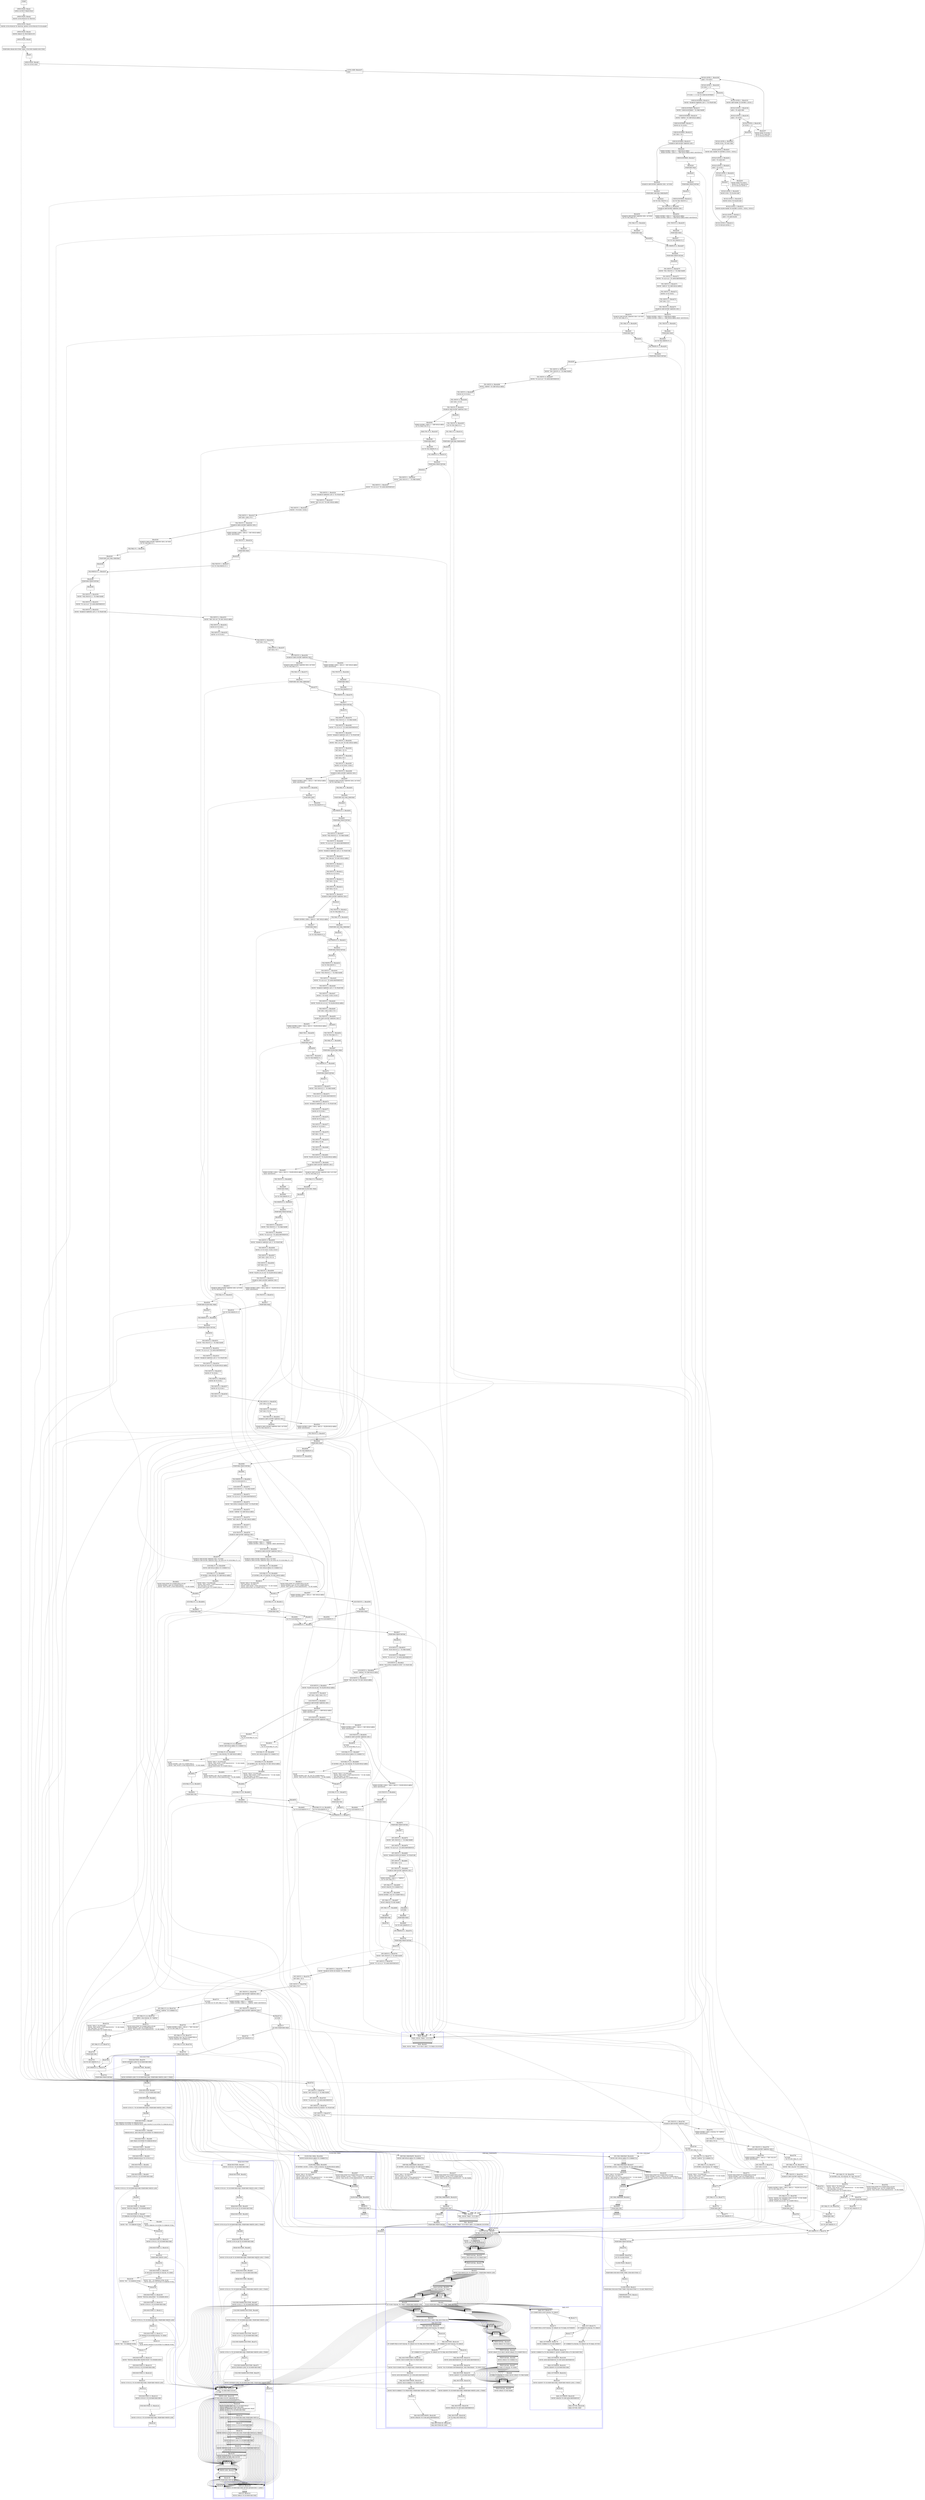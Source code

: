 digraph Cfg {
compound=true;
node [
shape = "record"
]

edge [
arrowtail = "empty"
]
Block0 [
label = "{START|}"
]
Block1 [
label = "{OPEN-FILES. Block1|    OPEN     OUTPUT PRINT-FILE\l}"
]
Block2 [
label = "{OPEN-FILES. Block2|    MOVE CCVS-PGM-ID TO TEST-ID\l}"
]
Block3 [
label = "{OPEN-FILES. Block3|    MOVE CCVS-PGM-ID TO TEST-ID. MOVE CCVS-PGM-ID TO ID-AGAIN\l}"
]
Block4 [
label = "{OPEN-FILES. Block4|    MOVE    SPACE TO TEST-RESULTS\l}"
]
Block5 [
label = "{OPEN-FILES. Block5|}"
]
Block6 [
label = "{Block6|    PERFORM  HEAD-ROUTINE THRU COLUMN-NAMES-ROUTINE\l}"
]
subgraph cluster_1{
color = blue;
label = "HEAD-ROUTINE";
Block51 [
label = "{HEAD-ROUTINE. Block51|    MOVE CCVS-H-1  TO DUMMY-RECORD\l}"
]
Block52 [
label = "{HEAD-ROUTINE. Block52|}"
]
Block53 [
label = "{Block53|    MOVE CCVS-H-1  TO DUMMY-RECORD. PERFORM WRITE-LINE 2 TIMES\l}"
]
subgraph cluster_7{
color = blue;
label = "WRITE-LINE";
Block127 [
label = "{WRITE-LINE. Block127|    ADD 1 TO RECORD-COUNT\l}"
]
Block128 [
label = "{WRITE-LINE. Block128|    IF RECORD-COUNT GREATER 50\l}"
]
Block129 [
label = "{Block129|        MOVE DUMMY-RECORD TO DUMMY-HOLD\l        MOVE SPACE TO DUMMY-RECORD\l        WRITE DUMMY-RECORD AFTER ADVANCING PAGE\l        MOVE CCVS-C-1 TO DUMMY-RECORD\l}"
]
Block130 [
label = "{Block130|        MOVE CCVS-C-1 TO DUMMY-RECORD PERFORM WRT-LN\l}"
]
subgraph cluster_21{
color = blue;
label = "WRT-LN";
Block140 [
label = "{WRT-LN. Block140|    WRITE    DUMMY-RECORD AFTER ADVANCING 1 LINES\l}"
]
Block141 [
label = "{WRT-LN. Block141|    MOVE SPACE TO DUMMY-RECORD\l}"
]
Block140 -> Block141

}
Block130 -> Block140 [style=dashed]

Block131 [
label = "{Block131|        MOVE CCVS-C-2 TO DUMMY-RECORD\l}"
]
Block132 [
label = "{Block132|        MOVE CCVS-C-2 TO DUMMY-RECORD PERFORM WRT-LN 2 TIMES\l}"
]
subgraph cluster_22{
color = blue;
label = "WRT-LN";
Block140 [
label = "{WRT-LN. Block140|    WRITE    DUMMY-RECORD AFTER ADVANCING 1 LINES\l}"
]
Block141 [
label = "{WRT-LN. Block141|    MOVE SPACE TO DUMMY-RECORD\l}"
]
Block140 -> Block141

}
Block132 -> Block140 [style=dashed]

Block133 [
label = "{Block133|        MOVE HYPHEN-LINE TO DUMMY-RECORD\l}"
]
Block134 [
label = "{Block134|        MOVE HYPHEN-LINE TO DUMMY-RECORD PERFORM WRT-LN\l}"
]
subgraph cluster_23{
color = blue;
label = "WRT-LN";
Block140 [
label = "{WRT-LN. Block140|    WRITE    DUMMY-RECORD AFTER ADVANCING 1 LINES\l}"
]
Block141 [
label = "{WRT-LN. Block141|    MOVE SPACE TO DUMMY-RECORD\l}"
]
Block140 -> Block141

}
Block134 -> Block140 [style=dashed]

Block135 [
label = "{Block135|        MOVE DUMMY-HOLD TO DUMMY-RECORD\l        MOVE ZERO TO RECORD-COUNT\l}"
]
Block136 [
label = "{Block136|}"
]
Block137 [
label = "{WRITE-LINE. Block137|}"
]
Block138 [
label = "{Block138|    PERFORM WRT-LN\l}"
]
subgraph cluster_24{
color = blue;
label = "WRT-LN";
Block140 [
label = "{WRT-LN. Block140|    WRITE    DUMMY-RECORD AFTER ADVANCING 1 LINES\l}"
]
Block141 [
label = "{WRT-LN. Block141|    MOVE SPACE TO DUMMY-RECORD\l}"
]
Block140 -> Block141

}
Block138 -> Block140 [style=dashed]

Block139 [
label = "{Block139|}"
]
Block127 -> Block128
Block128 -> Block129
Block128 -> Block136
Block129 -> Block130
Block130 -> Block131
Block131 -> Block132
Block132 -> Block133
Block133 -> Block134
Block134 -> Block135
Block135 -> Block136
Block136 -> Block137
Block137 -> Block138
Block138 -> Block139

}
Block53 -> Block127 [style=dashed]

Block54 [
label = "{Block54|}"
]
Block55 [
label = "{HEAD-ROUTINE. Block55|    MOVE CCVS-H-2A TO DUMMY-RECORD\l}"
]
Block56 [
label = "{HEAD-ROUTINE. Block56|}"
]
Block57 [
label = "{Block57|    MOVE CCVS-H-2A TO DUMMY-RECORD. PERFORM WRITE-LINE 2 TIMES\l}"
]
subgraph cluster_8{
color = blue;
label = "WRITE-LINE";
Block127 [
label = "{WRITE-LINE. Block127|    ADD 1 TO RECORD-COUNT\l}"
]
Block128 [
label = "{WRITE-LINE. Block128|    IF RECORD-COUNT GREATER 50\l}"
]
Block129 [
label = "{Block129|        MOVE DUMMY-RECORD TO DUMMY-HOLD\l        MOVE SPACE TO DUMMY-RECORD\l        WRITE DUMMY-RECORD AFTER ADVANCING PAGE\l        MOVE CCVS-C-1 TO DUMMY-RECORD\l}"
]
Block130 [
label = "{Block130|        MOVE CCVS-C-1 TO DUMMY-RECORD PERFORM WRT-LN\l}"
]
Block130 -> Block140 [style=dashed]

Block131 [
label = "{Block131|        MOVE CCVS-C-2 TO DUMMY-RECORD\l}"
]
Block132 [
label = "{Block132|        MOVE CCVS-C-2 TO DUMMY-RECORD PERFORM WRT-LN 2 TIMES\l}"
]
Block132 -> Block140 [style=dashed]

Block133 [
label = "{Block133|        MOVE HYPHEN-LINE TO DUMMY-RECORD\l}"
]
Block134 [
label = "{Block134|        MOVE HYPHEN-LINE TO DUMMY-RECORD PERFORM WRT-LN\l}"
]
Block134 -> Block140 [style=dashed]

Block135 [
label = "{Block135|        MOVE DUMMY-HOLD TO DUMMY-RECORD\l        MOVE ZERO TO RECORD-COUNT\l}"
]
Block136 [
label = "{Block136|}"
]
Block137 [
label = "{WRITE-LINE. Block137|}"
]
Block138 [
label = "{Block138|    PERFORM WRT-LN\l}"
]
Block138 -> Block140 [style=dashed]

Block139 [
label = "{Block139|}"
]
Block127 -> Block128
Block128 -> Block129
Block128 -> Block136
Block129 -> Block130
Block130 -> Block131
Block131 -> Block132
Block132 -> Block133
Block133 -> Block134
Block134 -> Block135
Block135 -> Block136
Block136 -> Block137
Block137 -> Block138
Block138 -> Block139

}
Block57 -> Block127 [style=dashed]

Block58 [
label = "{Block58|}"
]
Block59 [
label = "{HEAD-ROUTINE. Block59|    MOVE CCVS-H-2B TO DUMMY-RECORD\l}"
]
Block60 [
label = "{HEAD-ROUTINE. Block60|}"
]
Block61 [
label = "{Block61|    MOVE CCVS-H-2B TO DUMMY-RECORD. PERFORM WRITE-LINE 3 TIMES\l}"
]
subgraph cluster_9{
color = blue;
label = "WRITE-LINE";
Block127 [
label = "{WRITE-LINE. Block127|    ADD 1 TO RECORD-COUNT\l}"
]
Block128 [
label = "{WRITE-LINE. Block128|    IF RECORD-COUNT GREATER 50\l}"
]
Block129 [
label = "{Block129|        MOVE DUMMY-RECORD TO DUMMY-HOLD\l        MOVE SPACE TO DUMMY-RECORD\l        WRITE DUMMY-RECORD AFTER ADVANCING PAGE\l        MOVE CCVS-C-1 TO DUMMY-RECORD\l}"
]
Block130 [
label = "{Block130|        MOVE CCVS-C-1 TO DUMMY-RECORD PERFORM WRT-LN\l}"
]
Block130 -> Block140 [style=dashed]

Block131 [
label = "{Block131|        MOVE CCVS-C-2 TO DUMMY-RECORD\l}"
]
Block132 [
label = "{Block132|        MOVE CCVS-C-2 TO DUMMY-RECORD PERFORM WRT-LN 2 TIMES\l}"
]
Block132 -> Block140 [style=dashed]

Block133 [
label = "{Block133|        MOVE HYPHEN-LINE TO DUMMY-RECORD\l}"
]
Block134 [
label = "{Block134|        MOVE HYPHEN-LINE TO DUMMY-RECORD PERFORM WRT-LN\l}"
]
Block134 -> Block140 [style=dashed]

Block135 [
label = "{Block135|        MOVE DUMMY-HOLD TO DUMMY-RECORD\l        MOVE ZERO TO RECORD-COUNT\l}"
]
Block136 [
label = "{Block136|}"
]
Block137 [
label = "{WRITE-LINE. Block137|}"
]
Block138 [
label = "{Block138|    PERFORM WRT-LN\l}"
]
Block138 -> Block140 [style=dashed]

Block139 [
label = "{Block139|}"
]
Block127 -> Block128
Block128 -> Block129
Block128 -> Block136
Block129 -> Block130
Block130 -> Block131
Block131 -> Block132
Block132 -> Block133
Block133 -> Block134
Block134 -> Block135
Block135 -> Block136
Block136 -> Block137
Block137 -> Block138
Block138 -> Block139

}
Block61 -> Block127 [style=dashed]

Block62 [
label = "{Block62|}"
]
Block63 [
label = "{HEAD-ROUTINE. Block63|    MOVE CCVS-H-3  TO DUMMY-RECORD\l}"
]
Block64 [
label = "{HEAD-ROUTINE. Block64|}"
]
Block65 [
label = "{Block65|    MOVE CCVS-H-3  TO DUMMY-RECORD. PERFORM WRITE-LINE 3 TIMES\l}"
]
subgraph cluster_10{
color = blue;
label = "WRITE-LINE";
Block127 [
label = "{WRITE-LINE. Block127|    ADD 1 TO RECORD-COUNT\l}"
]
Block128 [
label = "{WRITE-LINE. Block128|    IF RECORD-COUNT GREATER 50\l}"
]
Block129 [
label = "{Block129|        MOVE DUMMY-RECORD TO DUMMY-HOLD\l        MOVE SPACE TO DUMMY-RECORD\l        WRITE DUMMY-RECORD AFTER ADVANCING PAGE\l        MOVE CCVS-C-1 TO DUMMY-RECORD\l}"
]
Block130 [
label = "{Block130|        MOVE CCVS-C-1 TO DUMMY-RECORD PERFORM WRT-LN\l}"
]
Block130 -> Block140 [style=dashed]

Block131 [
label = "{Block131|        MOVE CCVS-C-2 TO DUMMY-RECORD\l}"
]
Block132 [
label = "{Block132|        MOVE CCVS-C-2 TO DUMMY-RECORD PERFORM WRT-LN 2 TIMES\l}"
]
Block132 -> Block140 [style=dashed]

Block133 [
label = "{Block133|        MOVE HYPHEN-LINE TO DUMMY-RECORD\l}"
]
Block134 [
label = "{Block134|        MOVE HYPHEN-LINE TO DUMMY-RECORD PERFORM WRT-LN\l}"
]
Block134 -> Block140 [style=dashed]

Block135 [
label = "{Block135|        MOVE DUMMY-HOLD TO DUMMY-RECORD\l        MOVE ZERO TO RECORD-COUNT\l}"
]
Block136 [
label = "{Block136|}"
]
Block137 [
label = "{WRITE-LINE. Block137|}"
]
Block138 [
label = "{Block138|    PERFORM WRT-LN\l}"
]
Block138 -> Block140 [style=dashed]

Block139 [
label = "{Block139|}"
]
Block127 -> Block128
Block128 -> Block129
Block128 -> Block136
Block129 -> Block130
Block130 -> Block131
Block131 -> Block132
Block132 -> Block133
Block133 -> Block134
Block134 -> Block135
Block135 -> Block136
Block136 -> Block137
Block137 -> Block138
Block138 -> Block139

}
Block65 -> Block127 [style=dashed]

Block66 [
label = "{Block66|}"
]
Block67 [
label = "{COLUMN-NAMES-ROUTINE. Block67|    MOVE CCVS-C-1 TO DUMMY-RECORD\l}"
]
Block68 [
label = "{COLUMN-NAMES-ROUTINE. Block68|}"
]
Block69 [
label = "{Block69|    MOVE CCVS-C-1 TO DUMMY-RECORD. PERFORM WRITE-LINE\l}"
]
subgraph cluster_11{
color = blue;
label = "WRITE-LINE";
Block127 [
label = "{WRITE-LINE. Block127|    ADD 1 TO RECORD-COUNT\l}"
]
Block128 [
label = "{WRITE-LINE. Block128|    IF RECORD-COUNT GREATER 50\l}"
]
Block129 [
label = "{Block129|        MOVE DUMMY-RECORD TO DUMMY-HOLD\l        MOVE SPACE TO DUMMY-RECORD\l        WRITE DUMMY-RECORD AFTER ADVANCING PAGE\l        MOVE CCVS-C-1 TO DUMMY-RECORD\l}"
]
Block130 [
label = "{Block130|        MOVE CCVS-C-1 TO DUMMY-RECORD PERFORM WRT-LN\l}"
]
Block130 -> Block140 [style=dashed]

Block131 [
label = "{Block131|        MOVE CCVS-C-2 TO DUMMY-RECORD\l}"
]
Block132 [
label = "{Block132|        MOVE CCVS-C-2 TO DUMMY-RECORD PERFORM WRT-LN 2 TIMES\l}"
]
Block132 -> Block140 [style=dashed]

Block133 [
label = "{Block133|        MOVE HYPHEN-LINE TO DUMMY-RECORD\l}"
]
Block134 [
label = "{Block134|        MOVE HYPHEN-LINE TO DUMMY-RECORD PERFORM WRT-LN\l}"
]
Block134 -> Block140 [style=dashed]

Block135 [
label = "{Block135|        MOVE DUMMY-HOLD TO DUMMY-RECORD\l        MOVE ZERO TO RECORD-COUNT\l}"
]
Block136 [
label = "{Block136|}"
]
Block137 [
label = "{WRITE-LINE. Block137|}"
]
Block138 [
label = "{Block138|    PERFORM WRT-LN\l}"
]
Block138 -> Block140 [style=dashed]

Block139 [
label = "{Block139|}"
]
Block127 -> Block128
Block128 -> Block129
Block128 -> Block136
Block129 -> Block130
Block130 -> Block131
Block131 -> Block132
Block132 -> Block133
Block133 -> Block134
Block134 -> Block135
Block135 -> Block136
Block136 -> Block137
Block137 -> Block138
Block138 -> Block139

}
Block69 -> Block127 [style=dashed]

Block70 [
label = "{Block70|}"
]
Block71 [
label = "{COLUMN-NAMES-ROUTINE. Block71|    MOVE CCVS-C-2 TO DUMMY-RECORD\l}"
]
Block72 [
label = "{COLUMN-NAMES-ROUTINE. Block72|}"
]
Block73 [
label = "{Block73|    MOVE CCVS-C-2 TO DUMMY-RECORD. PERFORM WRITE-LINE 2 TIMES\l}"
]
subgraph cluster_12{
color = blue;
label = "WRITE-LINE";
Block127 [
label = "{WRITE-LINE. Block127|    ADD 1 TO RECORD-COUNT\l}"
]
Block128 [
label = "{WRITE-LINE. Block128|    IF RECORD-COUNT GREATER 50\l}"
]
Block129 [
label = "{Block129|        MOVE DUMMY-RECORD TO DUMMY-HOLD\l        MOVE SPACE TO DUMMY-RECORD\l        WRITE DUMMY-RECORD AFTER ADVANCING PAGE\l        MOVE CCVS-C-1 TO DUMMY-RECORD\l}"
]
Block130 [
label = "{Block130|        MOVE CCVS-C-1 TO DUMMY-RECORD PERFORM WRT-LN\l}"
]
Block130 -> Block140 [style=dashed]

Block131 [
label = "{Block131|        MOVE CCVS-C-2 TO DUMMY-RECORD\l}"
]
Block132 [
label = "{Block132|        MOVE CCVS-C-2 TO DUMMY-RECORD PERFORM WRT-LN 2 TIMES\l}"
]
Block132 -> Block140 [style=dashed]

Block133 [
label = "{Block133|        MOVE HYPHEN-LINE TO DUMMY-RECORD\l}"
]
Block134 [
label = "{Block134|        MOVE HYPHEN-LINE TO DUMMY-RECORD PERFORM WRT-LN\l}"
]
Block134 -> Block140 [style=dashed]

Block135 [
label = "{Block135|        MOVE DUMMY-HOLD TO DUMMY-RECORD\l        MOVE ZERO TO RECORD-COUNT\l}"
]
Block136 [
label = "{Block136|}"
]
Block137 [
label = "{WRITE-LINE. Block137|}"
]
Block138 [
label = "{Block138|    PERFORM WRT-LN\l}"
]
Block138 -> Block140 [style=dashed]

Block139 [
label = "{Block139|}"
]
Block127 -> Block128
Block128 -> Block129
Block128 -> Block136
Block129 -> Block130
Block130 -> Block131
Block131 -> Block132
Block132 -> Block133
Block133 -> Block134
Block134 -> Block135
Block135 -> Block136
Block136 -> Block137
Block137 -> Block138
Block138 -> Block139

}
Block73 -> Block127 [style=dashed]

Block74 [
label = "{Block74|}"
]
Block75 [
label = "{COLUMN-NAMES-ROUTINE. Block75|    MOVE HYPHEN-LINE TO DUMMY-RECORD\l}"
]
Block76 [
label = "{COLUMN-NAMES-ROUTINE. Block76|}"
]
Block77 [
label = "{Block77|    MOVE HYPHEN-LINE TO DUMMY-RECORD. PERFORM WRITE-LINE\l}"
]
subgraph cluster_13{
color = blue;
label = "WRITE-LINE";
Block127 [
label = "{WRITE-LINE. Block127|    ADD 1 TO RECORD-COUNT\l}"
]
Block128 [
label = "{WRITE-LINE. Block128|    IF RECORD-COUNT GREATER 50\l}"
]
Block129 [
label = "{Block129|        MOVE DUMMY-RECORD TO DUMMY-HOLD\l        MOVE SPACE TO DUMMY-RECORD\l        WRITE DUMMY-RECORD AFTER ADVANCING PAGE\l        MOVE CCVS-C-1 TO DUMMY-RECORD\l}"
]
Block130 [
label = "{Block130|        MOVE CCVS-C-1 TO DUMMY-RECORD PERFORM WRT-LN\l}"
]
Block130 -> Block140 [style=dashed]

Block131 [
label = "{Block131|        MOVE CCVS-C-2 TO DUMMY-RECORD\l}"
]
Block132 [
label = "{Block132|        MOVE CCVS-C-2 TO DUMMY-RECORD PERFORM WRT-LN 2 TIMES\l}"
]
Block132 -> Block140 [style=dashed]

Block133 [
label = "{Block133|        MOVE HYPHEN-LINE TO DUMMY-RECORD\l}"
]
Block134 [
label = "{Block134|        MOVE HYPHEN-LINE TO DUMMY-RECORD PERFORM WRT-LN\l}"
]
Block134 -> Block140 [style=dashed]

Block135 [
label = "{Block135|        MOVE DUMMY-HOLD TO DUMMY-RECORD\l        MOVE ZERO TO RECORD-COUNT\l}"
]
Block136 [
label = "{Block136|}"
]
Block137 [
label = "{WRITE-LINE. Block137|}"
]
Block138 [
label = "{Block138|    PERFORM WRT-LN\l}"
]
Block138 -> Block140 [style=dashed]

Block139 [
label = "{Block139|}"
]
Block127 -> Block128
Block128 -> Block129
Block128 -> Block136
Block129 -> Block130
Block130 -> Block131
Block131 -> Block132
Block132 -> Block133
Block133 -> Block134
Block134 -> Block135
Block135 -> Block136
Block136 -> Block137
Block137 -> Block138
Block138 -> Block139

}
Block77 -> Block127 [style=dashed]

Block78 [
label = "{Block78|}"
]
Block51 -> Block52
Block52 -> Block53
Block53 -> Block54
Block54 -> Block55
Block55 -> Block56
Block56 -> Block57
Block57 -> Block58
Block58 -> Block59
Block59 -> Block60
Block60 -> Block61
Block61 -> Block62
Block62 -> Block63
Block63 -> Block64
Block64 -> Block65
Block65 -> Block66
Block66 -> Block67
Block67 -> Block68
Block68 -> Block69
Block69 -> Block70
Block70 -> Block71
Block71 -> Block72
Block72 -> Block73
Block73 -> Block74
Block74 -> Block75
Block75 -> Block76
Block76 -> Block77
Block77 -> Block78

}
Block6 -> Block51 [style=dashed]

Block7 [
label = "{Block7|}"
]
Block8 [
label = "{OPEN-FILES. Block8|    GO TO CCVS1-EXIT\l}"
]
Block187 [
label = "{CCVS1-EXIT. Block187|    EXIT\l}"
]
Block188 [
label = "{BUILD-LEVEL-1. Block188|    ADD 1 TO SUB-1\l}"
]
Block189 [
label = "{BUILD-LEVEL-1. Block189|    IF SUB-1 = 11\l}"
]
Block190 [
label = "{Block190|    IF SUB-1 = 11 GO TO CHECK-ENTRIES\l}"
]
Block214 [
label = "{CHECK-ENTRIES. Block214|    MOVE \"SEARCH VARYING LEV 1\" TO FEATURE\l}"
]
Block215 [
label = "{CHECK-ENTRIES. Block215|    MOVE \"CHECK-ENTRIES       \" TO PAR-NAME\l}"
]
Block216 [
label = "{CHECK-ENTRIES. Block216|    MOVE \"GRP02\" TO GRP-HOLD-AREA\l}"
]
Block217 [
label = "{CHECK-ENTRIES. Block217|    MOVE 02 TO SUB-2\l}"
]
Block218 [
label = "{CHECK-ENTRIES. Block218|    SET IDX-1 TO 1\l}"
]
Block219 [
label = "{CHECK-ENTRIES. Block219|    SEARCH GRP-ENTRY VARYING IDX-1\l}"
]
Block220 [
label = "{Block220|    SEARCH GRP-ENTRY VARYING IDX-1 AT END\l}"
]
Block221 [
label = "{Block221|        PERFORM GRP-FAIL-PARGRAPH\l}"
]
subgraph cluster_30{
color = blue;
label = "GRP-FAIL-PARGRAPH";
Block234 [
label = "{GRP-FAIL-PARGRAPH. Block234|    MOVE GRP-HOLD-AREA TO CORRECT-A\l}"
]
Block235 [
label = "{GRP-FAIL-PARGRAPH. Block235|    IF ENTRY-1 (SUB-2) EQUAL TO GRP-HOLD-AREA\l}"
]
Block236 [
label = "{Block236|        MOVE \"IDX-1\" TO END-IDX\l        SET IDX-VALU TO IDX-1\l        MOVE \"SEE NOTE 1 FOR DIAGNOSTIC  \" TO RE-MARK\l        MOVE END-STMT TO COMPUTED-A\l}"
]
Block238 [
label = "{Block238|}"
]
Block239 [
label = "{GRP-FAIL-PARGRAPH. Block239|}"
]
Block240 [
label = "{Block240|    PERFORM FAIL\l}"
]
subgraph cluster_33{
color = blue;
label = "FAIL";
Block22 [
label = "{FAIL. Block22|FAIL.  MOVE \"FAIL*\" TO P-OR-F\l}"
]
Block23 [
label = "{FAIL. Block23|FAIL.  MOVE \"FAIL*\" TO P-OR-F.  ADD 1 TO ERROR-COUNTER\l}"
]
Block22 -> Block23

}
Block240 -> Block22 [style=dashed]

Block241 [
label = "{Block241|}"
]
Block242 [
label = "{Block242|    PERFORM PRINT-DETAIL\l}"
]
subgraph cluster_34{
color = blue;
label = "PRINT-DETAIL";
Block27 [
label = "{PRINT-DETAIL. Block27|    IF REC-CT NOT EQUAL TO ZERO\l}"
]
Block28 [
label = "{Block28|            MOVE \".\" TO PARDOT-X\l            MOVE REC-CT TO DOTVALUE\l}"
]
Block29 [
label = "{Block29|}"
]
Block30 [
label = "{PRINT-DETAIL. Block30|    MOVE     TEST-RESULTS TO PRINT-REC\l}"
]
Block31 [
label = "{PRINT-DETAIL. Block31|}"
]
Block32 [
label = "{Block32|    MOVE     TEST-RESULTS TO PRINT-REC. PERFORM WRITE-LINE\l}"
]
subgraph cluster_3{
color = blue;
label = "WRITE-LINE";
Block127 [
label = "{WRITE-LINE. Block127|    ADD 1 TO RECORD-COUNT\l}"
]
Block128 [
label = "{WRITE-LINE. Block128|    IF RECORD-COUNT GREATER 50\l}"
]
Block129 [
label = "{Block129|        MOVE DUMMY-RECORD TO DUMMY-HOLD\l        MOVE SPACE TO DUMMY-RECORD\l        WRITE DUMMY-RECORD AFTER ADVANCING PAGE\l        MOVE CCVS-C-1 TO DUMMY-RECORD\l}"
]
Block130 [
label = "{Block130|        MOVE CCVS-C-1 TO DUMMY-RECORD PERFORM WRT-LN\l}"
]
Block130 -> Block140 [style=dashed]

Block131 [
label = "{Block131|        MOVE CCVS-C-2 TO DUMMY-RECORD\l}"
]
Block132 [
label = "{Block132|        MOVE CCVS-C-2 TO DUMMY-RECORD PERFORM WRT-LN 2 TIMES\l}"
]
Block132 -> Block140 [style=dashed]

Block133 [
label = "{Block133|        MOVE HYPHEN-LINE TO DUMMY-RECORD\l}"
]
Block134 [
label = "{Block134|        MOVE HYPHEN-LINE TO DUMMY-RECORD PERFORM WRT-LN\l}"
]
Block134 -> Block140 [style=dashed]

Block135 [
label = "{Block135|        MOVE DUMMY-HOLD TO DUMMY-RECORD\l        MOVE ZERO TO RECORD-COUNT\l}"
]
Block136 [
label = "{Block136|}"
]
Block137 [
label = "{WRITE-LINE. Block137|}"
]
Block138 [
label = "{Block138|    PERFORM WRT-LN\l}"
]
Block138 -> Block140 [style=dashed]

Block139 [
label = "{Block139|}"
]
Block127 -> Block128
Block128 -> Block129
Block128 -> Block136
Block129 -> Block130
Block130 -> Block131
Block131 -> Block132
Block132 -> Block133
Block133 -> Block134
Block134 -> Block135
Block135 -> Block136
Block136 -> Block137
Block137 -> Block138
Block138 -> Block139

}
Block32 -> Block127 [style=dashed]

Block33 [
label = "{Block33|}"
]
Block34 [
label = "{PRINT-DETAIL. Block34|    IF P-OR-F EQUAL TO \"FAIL*\"\l}"
]
Block35 [
label = "{Block35|}"
]
Block36 [
label = "{Block36|    IF P-OR-F EQUAL TO \"FAIL*\"  PERFORM WRITE-LINE\l}"
]
subgraph cluster_4{
color = blue;
label = "WRITE-LINE";
Block127 [
label = "{WRITE-LINE. Block127|    ADD 1 TO RECORD-COUNT\l}"
]
Block128 [
label = "{WRITE-LINE. Block128|    IF RECORD-COUNT GREATER 50\l}"
]
Block129 [
label = "{Block129|        MOVE DUMMY-RECORD TO DUMMY-HOLD\l        MOVE SPACE TO DUMMY-RECORD\l        WRITE DUMMY-RECORD AFTER ADVANCING PAGE\l        MOVE CCVS-C-1 TO DUMMY-RECORD\l}"
]
Block130 [
label = "{Block130|        MOVE CCVS-C-1 TO DUMMY-RECORD PERFORM WRT-LN\l}"
]
Block130 -> Block140 [style=dashed]

Block131 [
label = "{Block131|        MOVE CCVS-C-2 TO DUMMY-RECORD\l}"
]
Block132 [
label = "{Block132|        MOVE CCVS-C-2 TO DUMMY-RECORD PERFORM WRT-LN 2 TIMES\l}"
]
Block132 -> Block140 [style=dashed]

Block133 [
label = "{Block133|        MOVE HYPHEN-LINE TO DUMMY-RECORD\l}"
]
Block134 [
label = "{Block134|        MOVE HYPHEN-LINE TO DUMMY-RECORD PERFORM WRT-LN\l}"
]
Block134 -> Block140 [style=dashed]

Block135 [
label = "{Block135|        MOVE DUMMY-HOLD TO DUMMY-RECORD\l        MOVE ZERO TO RECORD-COUNT\l}"
]
Block136 [
label = "{Block136|}"
]
Block137 [
label = "{WRITE-LINE. Block137|}"
]
Block138 [
label = "{Block138|    PERFORM WRT-LN\l}"
]
Block138 -> Block140 [style=dashed]

Block139 [
label = "{Block139|}"
]
Block127 -> Block128
Block128 -> Block129
Block128 -> Block136
Block129 -> Block130
Block130 -> Block131
Block131 -> Block132
Block132 -> Block133
Block133 -> Block134
Block134 -> Block135
Block135 -> Block136
Block136 -> Block137
Block137 -> Block138
Block138 -> Block139

}
Block36 -> Block127 [style=dashed]

Block37 [
label = "{Block37|}"
]
Block38 [
label = "{Block38|       PERFORM FAIL-ROUTINE THRU FAIL-ROUTINE-EX\l}"
]
subgraph cluster_5{
color = blue;
label = "FAIL-ROUTINE";
Block145 [
label = "{FAIL-ROUTINE. Block145|    IF   COMPUTED-X NOT EQUAL TO SPACE\l}"
]
Block146 [
label = "{Block146|    IF   COMPUTED-X NOT EQUAL TO SPACE GO TO FAIL-ROUTINE-WRITE\l}"
]
Block162 [
label = "{FAIL-ROUTINE-WRITE. Block162|    MOVE   TEST-COMPUTED TO PRINT-REC\l}"
]
Block163 [
label = "{Block163|    MOVE   TEST-COMPUTED TO PRINT-REC PERFORM WRITE-LINE\l}"
]
subgraph cluster_27{
color = blue;
label = "WRITE-LINE";
Block127 [
label = "{WRITE-LINE. Block127|    ADD 1 TO RECORD-COUNT\l}"
]
Block128 [
label = "{WRITE-LINE. Block128|    IF RECORD-COUNT GREATER 50\l}"
]
Block129 [
label = "{Block129|        MOVE DUMMY-RECORD TO DUMMY-HOLD\l        MOVE SPACE TO DUMMY-RECORD\l        WRITE DUMMY-RECORD AFTER ADVANCING PAGE\l        MOVE CCVS-C-1 TO DUMMY-RECORD\l}"
]
Block130 [
label = "{Block130|        MOVE CCVS-C-1 TO DUMMY-RECORD PERFORM WRT-LN\l}"
]
Block130 -> Block140 [style=dashed]

Block131 [
label = "{Block131|        MOVE CCVS-C-2 TO DUMMY-RECORD\l}"
]
Block132 [
label = "{Block132|        MOVE CCVS-C-2 TO DUMMY-RECORD PERFORM WRT-LN 2 TIMES\l}"
]
Block132 -> Block140 [style=dashed]

Block133 [
label = "{Block133|        MOVE HYPHEN-LINE TO DUMMY-RECORD\l}"
]
Block134 [
label = "{Block134|        MOVE HYPHEN-LINE TO DUMMY-RECORD PERFORM WRT-LN\l}"
]
Block134 -> Block140 [style=dashed]

Block135 [
label = "{Block135|        MOVE DUMMY-HOLD TO DUMMY-RECORD\l        MOVE ZERO TO RECORD-COUNT\l}"
]
Block136 [
label = "{Block136|}"
]
Block137 [
label = "{WRITE-LINE. Block137|}"
]
Block138 [
label = "{Block138|    PERFORM WRT-LN\l}"
]
Block138 -> Block140 [style=dashed]

Block139 [
label = "{Block139|}"
]
Block127 -> Block128
Block128 -> Block129
Block128 -> Block136
Block129 -> Block130
Block130 -> Block131
Block131 -> Block132
Block132 -> Block133
Block133 -> Block134
Block134 -> Block135
Block135 -> Block136
Block136 -> Block137
Block137 -> Block138
Block138 -> Block139

}
Block163 -> Block127 [style=dashed]

Block164 [
label = "{Block164|    MOVE   ANSI-REFERENCE TO COR-ANSI-REFERENCE\l}"
]
Block165 [
label = "{FAIL-ROUTINE-WRITE. Block165|    MOVE   TEST-CORRECT TO PRINT-REC\l}"
]
Block166 [
label = "{Block166|    MOVE   TEST-CORRECT TO PRINT-REC PERFORM WRITE-LINE 2 TIMES\l}"
]
subgraph cluster_28{
color = blue;
label = "WRITE-LINE";
Block127 [
label = "{WRITE-LINE. Block127|    ADD 1 TO RECORD-COUNT\l}"
]
Block128 [
label = "{WRITE-LINE. Block128|    IF RECORD-COUNT GREATER 50\l}"
]
Block129 [
label = "{Block129|        MOVE DUMMY-RECORD TO DUMMY-HOLD\l        MOVE SPACE TO DUMMY-RECORD\l        WRITE DUMMY-RECORD AFTER ADVANCING PAGE\l        MOVE CCVS-C-1 TO DUMMY-RECORD\l}"
]
Block130 [
label = "{Block130|        MOVE CCVS-C-1 TO DUMMY-RECORD PERFORM WRT-LN\l}"
]
Block130 -> Block140 [style=dashed]

Block131 [
label = "{Block131|        MOVE CCVS-C-2 TO DUMMY-RECORD\l}"
]
Block132 [
label = "{Block132|        MOVE CCVS-C-2 TO DUMMY-RECORD PERFORM WRT-LN 2 TIMES\l}"
]
Block132 -> Block140 [style=dashed]

Block133 [
label = "{Block133|        MOVE HYPHEN-LINE TO DUMMY-RECORD\l}"
]
Block134 [
label = "{Block134|        MOVE HYPHEN-LINE TO DUMMY-RECORD PERFORM WRT-LN\l}"
]
Block134 -> Block140 [style=dashed]

Block135 [
label = "{Block135|        MOVE DUMMY-HOLD TO DUMMY-RECORD\l        MOVE ZERO TO RECORD-COUNT\l}"
]
Block136 [
label = "{Block136|}"
]
Block137 [
label = "{WRITE-LINE. Block137|}"
]
Block138 [
label = "{Block138|    PERFORM WRT-LN\l}"
]
Block138 -> Block140 [style=dashed]

Block139 [
label = "{Block139|}"
]
Block127 -> Block128
Block128 -> Block129
Block128 -> Block136
Block129 -> Block130
Block130 -> Block131
Block131 -> Block132
Block132 -> Block133
Block133 -> Block134
Block134 -> Block135
Block135 -> Block136
Block136 -> Block137
Block137 -> Block138
Block138 -> Block139

}
Block166 -> Block127 [style=dashed]

Block167 [
label = "{Block167|}"
]
Block168 [
label = "{FAIL-ROUTINE-WRITE. Block168|    MOVE   SPACES TO COR-ANSI-REFERENCE\l}"
]
Block169 [
label = "{FAIL-ROUTINE-EX. Block169|FAIL-ROUTINE-EX. EXIT\l}"
]
Block148 [
label = "{Block148|}"
]
Block149 [
label = "{FAIL-ROUTINE. Block149|    IF     CORRECT-X NOT EQUAL TO SPACE\l}"
]
Block150 [
label = "{Block150|    IF     CORRECT-X NOT EQUAL TO SPACE GO TO FAIL-ROUTINE-WRITE\l}"
]
Block152 [
label = "{Block152|}"
]
Block153 [
label = "{FAIL-ROUTINE. Block153|    MOVE   ANSI-REFERENCE TO INF-ANSI-REFERENCE\l}"
]
Block154 [
label = "{FAIL-ROUTINE. Block154|    MOVE  \"NO FURTHER INFORMATION, SEE PROGRAM.\" TO INFO-TEXT\l}"
]
Block155 [
label = "{FAIL-ROUTINE. Block155|    MOVE   XXINFO TO DUMMY-RECORD\l}"
]
Block156 [
label = "{FAIL-ROUTINE. Block156|}"
]
Block157 [
label = "{Block157|    MOVE   XXINFO TO DUMMY-RECORD. PERFORM WRITE-LINE 2 TIMES\l}"
]
subgraph cluster_26{
color = blue;
label = "WRITE-LINE";
Block127 [
label = "{WRITE-LINE. Block127|    ADD 1 TO RECORD-COUNT\l}"
]
Block128 [
label = "{WRITE-LINE. Block128|    IF RECORD-COUNT GREATER 50\l}"
]
Block129 [
label = "{Block129|        MOVE DUMMY-RECORD TO DUMMY-HOLD\l        MOVE SPACE TO DUMMY-RECORD\l        WRITE DUMMY-RECORD AFTER ADVANCING PAGE\l        MOVE CCVS-C-1 TO DUMMY-RECORD\l}"
]
Block130 [
label = "{Block130|        MOVE CCVS-C-1 TO DUMMY-RECORD PERFORM WRT-LN\l}"
]
Block130 -> Block140 [style=dashed]

Block131 [
label = "{Block131|        MOVE CCVS-C-2 TO DUMMY-RECORD\l}"
]
Block132 [
label = "{Block132|        MOVE CCVS-C-2 TO DUMMY-RECORD PERFORM WRT-LN 2 TIMES\l}"
]
Block132 -> Block140 [style=dashed]

Block133 [
label = "{Block133|        MOVE HYPHEN-LINE TO DUMMY-RECORD\l}"
]
Block134 [
label = "{Block134|        MOVE HYPHEN-LINE TO DUMMY-RECORD PERFORM WRT-LN\l}"
]
Block134 -> Block140 [style=dashed]

Block135 [
label = "{Block135|        MOVE DUMMY-HOLD TO DUMMY-RECORD\l        MOVE ZERO TO RECORD-COUNT\l}"
]
Block136 [
label = "{Block136|}"
]
Block137 [
label = "{WRITE-LINE. Block137|}"
]
Block138 [
label = "{Block138|    PERFORM WRT-LN\l}"
]
Block138 -> Block140 [style=dashed]

Block139 [
label = "{Block139|}"
]
Block127 -> Block128
Block128 -> Block129
Block128 -> Block136
Block129 -> Block130
Block130 -> Block131
Block131 -> Block132
Block132 -> Block133
Block133 -> Block134
Block134 -> Block135
Block135 -> Block136
Block136 -> Block137
Block137 -> Block138
Block138 -> Block139

}
Block157 -> Block127 [style=dashed]

Block158 [
label = "{Block158|}"
]
Block159 [
label = "{FAIL-ROUTINE. Block159|    MOVE   SPACES TO INF-ANSI-REFERENCE\l}"
]
Block160 [
label = "{FAIL-ROUTINE. Block160|    GO TO  FAIL-ROUTINE-EX\l}"
]
Block145 -> Block146
Block145 -> Block148
Block146 -> Block162
Block162 -> Block163
Block163 -> Block164
Block164 -> Block165
Block165 -> Block166
Block166 -> Block167
Block167 -> Block168
Block168 -> Block169
Block148 -> Block149
Block149 -> Block150
Block149 -> Block152
Block150 -> Block162
Block152 -> Block153
Block153 -> Block154
Block154 -> Block155
Block155 -> Block156
Block156 -> Block157
Block157 -> Block158
Block158 -> Block159
Block159 -> Block160
Block160 -> Block169

}
Block38 -> Block145 [style=dashed]

Block39 [
label = "{Block39|}"
]
Block43 [
label = "{Block43|}"
]
Block44 [
label = "{PRINT-DETAIL. Block44|    MOVE SPACE TO P-OR-F\l}"
]
Block45 [
label = "{PRINT-DETAIL. Block45|    MOVE SPACE TO P-OR-F. MOVE SPACE TO COMPUTED-X\l}"
]
Block46 [
label = "{PRINT-DETAIL. Block46|    MOVE SPACE TO CORRECT-X\l}"
]
Block47 [
label = "{PRINT-DETAIL. Block47|    IF     REC-CT EQUAL TO ZERO\l}"
]
Block48 [
label = "{Block48|    IF     REC-CT EQUAL TO ZERO  MOVE SPACE TO PAR-NAME\l}"
]
Block49 [
label = "{Block49|}"
]
Block50 [
label = "{PRINT-DETAIL. Block50|    MOVE     SPACE TO RE-MARK\l}"
]
Block40 [
label = "{Block40|         ELSE\l}"
]
Block41 [
label = "{Block41|         ELSE PERFORM BAIL-OUT THRU BAIL-OUT-EX\l}"
]
subgraph cluster_6{
color = blue;
label = "BAIL-OUT";
Block170 [
label = "{BAIL-OUT. Block170|    IF     COMPUTED-A NOT EQUAL TO SPACE\l}"
]
Block171 [
label = "{Block171|    IF     COMPUTED-A NOT EQUAL TO SPACE GO TO BAIL-OUT-WRITE\l}"
]
Block178 [
label = "{BAIL-OUT-WRITE. Block178|    MOVE CORRECT-A TO XXCORRECT\l}"
]
Block179 [
label = "{BAIL-OUT-WRITE. Block179|    MOVE CORRECT-A TO XXCORRECT. MOVE COMPUTED-A TO XXCOMPUTED\l}"
]
Block180 [
label = "{BAIL-OUT-WRITE. Block180|    MOVE   ANSI-REFERENCE TO INF-ANSI-REFERENCE\l}"
]
Block181 [
label = "{BAIL-OUT-WRITE. Block181|    MOVE   XXINFO TO DUMMY-RECORD\l}"
]
Block182 [
label = "{BAIL-OUT-WRITE. Block182|}"
]
Block183 [
label = "{Block183|    MOVE   XXINFO TO DUMMY-RECORD. PERFORM WRITE-LINE 2 TIMES\l}"
]
subgraph cluster_29{
color = blue;
label = "WRITE-LINE";
Block127 [
label = "{WRITE-LINE. Block127|    ADD 1 TO RECORD-COUNT\l}"
]
Block128 [
label = "{WRITE-LINE. Block128|    IF RECORD-COUNT GREATER 50\l}"
]
Block129 [
label = "{Block129|        MOVE DUMMY-RECORD TO DUMMY-HOLD\l        MOVE SPACE TO DUMMY-RECORD\l        WRITE DUMMY-RECORD AFTER ADVANCING PAGE\l        MOVE CCVS-C-1 TO DUMMY-RECORD\l}"
]
Block130 [
label = "{Block130|        MOVE CCVS-C-1 TO DUMMY-RECORD PERFORM WRT-LN\l}"
]
Block130 -> Block140 [style=dashed]

Block131 [
label = "{Block131|        MOVE CCVS-C-2 TO DUMMY-RECORD\l}"
]
Block132 [
label = "{Block132|        MOVE CCVS-C-2 TO DUMMY-RECORD PERFORM WRT-LN 2 TIMES\l}"
]
Block132 -> Block140 [style=dashed]

Block133 [
label = "{Block133|        MOVE HYPHEN-LINE TO DUMMY-RECORD\l}"
]
Block134 [
label = "{Block134|        MOVE HYPHEN-LINE TO DUMMY-RECORD PERFORM WRT-LN\l}"
]
Block134 -> Block140 [style=dashed]

Block135 [
label = "{Block135|        MOVE DUMMY-HOLD TO DUMMY-RECORD\l        MOVE ZERO TO RECORD-COUNT\l}"
]
Block136 [
label = "{Block136|}"
]
Block137 [
label = "{WRITE-LINE. Block137|}"
]
Block138 [
label = "{Block138|    PERFORM WRT-LN\l}"
]
Block138 -> Block140 [style=dashed]

Block139 [
label = "{Block139|}"
]
Block127 -> Block128
Block128 -> Block129
Block128 -> Block136
Block129 -> Block130
Block130 -> Block131
Block131 -> Block132
Block132 -> Block133
Block133 -> Block134
Block134 -> Block135
Block135 -> Block136
Block136 -> Block137
Block137 -> Block138
Block138 -> Block139

}
Block183 -> Block127 [style=dashed]

Block184 [
label = "{Block184|}"
]
Block185 [
label = "{BAIL-OUT-WRITE. Block185|    MOVE   SPACES TO INF-ANSI-REFERENCE\l}"
]
Block186 [
label = "{BAIL-OUT-EX. Block186|BAIL-OUT-EX. EXIT\l}"
]
Block173 [
label = "{Block173|}"
]
Block174 [
label = "{BAIL-OUT. Block174|    IF     CORRECT-A EQUAL TO SPACE\l}"
]
Block175 [
label = "{Block175|    IF     CORRECT-A EQUAL TO SPACE GO TO BAIL-OUT-EX\l}"
]
Block177 [
label = "{Block177|}"
]
Block170 -> Block171
Block170 -> Block173
Block171 -> Block178
Block178 -> Block179
Block179 -> Block180
Block180 -> Block181
Block181 -> Block182
Block182 -> Block183
Block183 -> Block184
Block184 -> Block185
Block185 -> Block186
Block173 -> Block174
Block174 -> Block175
Block174 -> Block177
Block175 -> Block186
Block177 -> Block178

}
Block41 -> Block170 [style=dashed]

Block42 [
label = "{Block42|}"
]
Block27 -> Block28
Block27 -> Block29
Block28 -> Block29
Block29 -> Block30
Block30 -> Block31
Block31 -> Block32
Block32 -> Block33
Block33 -> Block34
Block34 -> Block35
Block34 -> Block40
Block35 -> Block36
Block36 -> Block37
Block37 -> Block38
Block38 -> Block39
Block39 -> Block43
Block43 -> Block44
Block44 -> Block45
Block45 -> Block46
Block46 -> Block47
Block47 -> Block48
Block47 -> Block49
Block48 -> Block49
Block49 -> Block50
Block40 -> Block41
Block41 -> Block42
Block42 -> Block43

}
Block242 -> Block27 [style=dashed]

Block243 [
label = "{Block243|}"
]
Block237 [
label = "{Block237|        MOVE END-STMT TO COMPUTED-A  ELSE\l    MOVE ENTRY-1 (SUB-2) TO COMPUTED-A\l    MOVE \"SEE NOTE 2 FOR DIAGNOSTIC  \" TO RE-MARK\l}"
]
Block234 -> Block235
Block235 -> Block236
Block235 -> Block237
Block236 -> Block238
Block238 -> Block239
Block239 -> Block240
Block240 -> Block241
Block241 -> Block242
Block242 -> Block243
Block237 -> Block238

}
Block221 -> Block234 [style=dashed]

Block222 [
label = "{Block222|        GO TO TH1-TEST-F1-2\l}"
]
Block249 [
label = "{TH1-TEST-F1-2. Block249|    SEARCH GRP-ENTRY VARYING IDX-1\l}"
]
Block250 [
label = "{Block250|    SEARCH GRP-ENTRY VARYING IDX-1 AT END\l        GO TO TH1-FAIL-F1-2\l}"
]
Block264 [
label = "{TH1-FAIL-F1-2. Block264|}"
]
Block265 [
label = "{Block265|    PERFORM FAIL\l}"
]
subgraph cluster_37{
color = blue;
label = "FAIL";
Block22 [
label = "{FAIL. Block22|FAIL.  MOVE \"FAIL*\" TO P-OR-F\l}"
]
Block23 [
label = "{FAIL. Block23|FAIL.  MOVE \"FAIL*\" TO P-OR-F.  ADD 1 TO ERROR-COUNTER\l}"
]
Block22 -> Block23

}
Block265 -> Block22 [style=dashed]

Block266 [
label = "{Block266|}"
]
Block267 [
label = "{TH1-WRITE-F1-2. Block267|}"
]
Block268 [
label = "{Block268|    PERFORM PRINT-DETAIL\l}"
]
subgraph cluster_38{
color = blue;
label = "PRINT-DETAIL";
Block27 [
label = "{PRINT-DETAIL. Block27|    IF REC-CT NOT EQUAL TO ZERO\l}"
]
Block28 [
label = "{Block28|            MOVE \".\" TO PARDOT-X\l            MOVE REC-CT TO DOTVALUE\l}"
]
Block29 [
label = "{Block29|}"
]
Block30 [
label = "{PRINT-DETAIL. Block30|    MOVE     TEST-RESULTS TO PRINT-REC\l}"
]
Block31 [
label = "{PRINT-DETAIL. Block31|}"
]
Block32 [
label = "{Block32|    MOVE     TEST-RESULTS TO PRINT-REC. PERFORM WRITE-LINE\l}"
]
Block32 -> Block127 [style=dashed]

Block33 [
label = "{Block33|}"
]
Block34 [
label = "{PRINT-DETAIL. Block34|    IF P-OR-F EQUAL TO \"FAIL*\"\l}"
]
Block35 [
label = "{Block35|}"
]
Block36 [
label = "{Block36|    IF P-OR-F EQUAL TO \"FAIL*\"  PERFORM WRITE-LINE\l}"
]
Block36 -> Block127 [style=dashed]

Block37 [
label = "{Block37|}"
]
Block38 [
label = "{Block38|       PERFORM FAIL-ROUTINE THRU FAIL-ROUTINE-EX\l}"
]
Block38 -> Block145 [style=dashed]

Block39 [
label = "{Block39|}"
]
Block43 [
label = "{Block43|}"
]
Block44 [
label = "{PRINT-DETAIL. Block44|    MOVE SPACE TO P-OR-F\l}"
]
Block45 [
label = "{PRINT-DETAIL. Block45|    MOVE SPACE TO P-OR-F. MOVE SPACE TO COMPUTED-X\l}"
]
Block46 [
label = "{PRINT-DETAIL. Block46|    MOVE SPACE TO CORRECT-X\l}"
]
Block47 [
label = "{PRINT-DETAIL. Block47|    IF     REC-CT EQUAL TO ZERO\l}"
]
Block48 [
label = "{Block48|    IF     REC-CT EQUAL TO ZERO  MOVE SPACE TO PAR-NAME\l}"
]
Block49 [
label = "{Block49|}"
]
Block50 [
label = "{PRINT-DETAIL. Block50|    MOVE     SPACE TO RE-MARK\l}"
]
Block40 [
label = "{Block40|         ELSE\l}"
]
Block41 [
label = "{Block41|         ELSE PERFORM BAIL-OUT THRU BAIL-OUT-EX\l}"
]
Block41 -> Block170 [style=dashed]

Block42 [
label = "{Block42|}"
]
Block27 -> Block28
Block27 -> Block29
Block28 -> Block29
Block29 -> Block30
Block30 -> Block31
Block31 -> Block32
Block32 -> Block33
Block33 -> Block34
Block34 -> Block35
Block34 -> Block40
Block35 -> Block36
Block36 -> Block37
Block37 -> Block38
Block38 -> Block39
Block39 -> Block43
Block43 -> Block44
Block44 -> Block45
Block45 -> Block46
Block46 -> Block47
Block47 -> Block48
Block47 -> Block49
Block48 -> Block49
Block49 -> Block50
Block40 -> Block41
Block41 -> Block42
Block42 -> Block43

}
Block268 -> Block27 [style=dashed]

Block269 [
label = "{Block269|}"
]
Block270 [
label = "{TH1-INIT-F1-3. Block270|    MOVE \"TH1-TEST-F1-3      \" TO PAR-NAME\l}"
]
Block271 [
label = "{TH1-INIT-F1-3. Block271|    MOVE \"VI-122 6.21\"   TO ANSI-REFERENCE\l}"
]
Block272 [
label = "{TH1-INIT-F1-3. Block272|    MOVE \"GRP10\" TO GRP-HOLD-AREA\l}"
]
Block273 [
label = "{TH1-INIT-F1-3. Block273|    MOVE 10 TO SUB-2\l}"
]
Block274 [
label = "{TH1-INIT-F1-3. Block274|    SET IDX-1 TO 1\l}"
]
Block275 [
label = "{TH1-TEST-F1-3. Block275|    SEARCH GRP-ENTRY VARYING IDX-1\l}"
]
Block276 [
label = "{Block276|    SEARCH GRP-ENTRY VARYING IDX-1 AT END\l        GO TO TH1-FAIL-F1-3\l}"
]
Block290 [
label = "{TH1-FAIL-F1-3. Block290|}"
]
Block291 [
label = "{Block291|    PERFORM FAIL\l}"
]
subgraph cluster_41{
color = blue;
label = "FAIL";
Block22 [
label = "{FAIL. Block22|FAIL.  MOVE \"FAIL*\" TO P-OR-F\l}"
]
Block23 [
label = "{FAIL. Block23|FAIL.  MOVE \"FAIL*\" TO P-OR-F.  ADD 1 TO ERROR-COUNTER\l}"
]
Block22 -> Block23

}
Block291 -> Block22 [style=dashed]

Block292 [
label = "{Block292|}"
]
Block293 [
label = "{TH1-WRITE-F1-3. Block293|}"
]
Block294 [
label = "{Block294|    PERFORM PRINT-DETAIL\l}"
]
subgraph cluster_42{
color = blue;
label = "PRINT-DETAIL";
Block27 [
label = "{PRINT-DETAIL. Block27|    IF REC-CT NOT EQUAL TO ZERO\l}"
]
Block28 [
label = "{Block28|            MOVE \".\" TO PARDOT-X\l            MOVE REC-CT TO DOTVALUE\l}"
]
Block29 [
label = "{Block29|}"
]
Block30 [
label = "{PRINT-DETAIL. Block30|    MOVE     TEST-RESULTS TO PRINT-REC\l}"
]
Block31 [
label = "{PRINT-DETAIL. Block31|}"
]
Block32 [
label = "{Block32|    MOVE     TEST-RESULTS TO PRINT-REC. PERFORM WRITE-LINE\l}"
]
Block32 -> Block127 [style=dashed]

Block33 [
label = "{Block33|}"
]
Block34 [
label = "{PRINT-DETAIL. Block34|    IF P-OR-F EQUAL TO \"FAIL*\"\l}"
]
Block35 [
label = "{Block35|}"
]
Block36 [
label = "{Block36|    IF P-OR-F EQUAL TO \"FAIL*\"  PERFORM WRITE-LINE\l}"
]
Block36 -> Block127 [style=dashed]

Block37 [
label = "{Block37|}"
]
Block38 [
label = "{Block38|       PERFORM FAIL-ROUTINE THRU FAIL-ROUTINE-EX\l}"
]
Block38 -> Block145 [style=dashed]

Block39 [
label = "{Block39|}"
]
Block43 [
label = "{Block43|}"
]
Block44 [
label = "{PRINT-DETAIL. Block44|    MOVE SPACE TO P-OR-F\l}"
]
Block45 [
label = "{PRINT-DETAIL. Block45|    MOVE SPACE TO P-OR-F. MOVE SPACE TO COMPUTED-X\l}"
]
Block46 [
label = "{PRINT-DETAIL. Block46|    MOVE SPACE TO CORRECT-X\l}"
]
Block47 [
label = "{PRINT-DETAIL. Block47|    IF     REC-CT EQUAL TO ZERO\l}"
]
Block48 [
label = "{Block48|    IF     REC-CT EQUAL TO ZERO  MOVE SPACE TO PAR-NAME\l}"
]
Block49 [
label = "{Block49|}"
]
Block50 [
label = "{PRINT-DETAIL. Block50|    MOVE     SPACE TO RE-MARK\l}"
]
Block40 [
label = "{Block40|         ELSE\l}"
]
Block41 [
label = "{Block41|         ELSE PERFORM BAIL-OUT THRU BAIL-OUT-EX\l}"
]
Block41 -> Block170 [style=dashed]

Block42 [
label = "{Block42|}"
]
Block27 -> Block28
Block27 -> Block29
Block28 -> Block29
Block29 -> Block30
Block30 -> Block31
Block31 -> Block32
Block32 -> Block33
Block33 -> Block34
Block34 -> Block35
Block34 -> Block40
Block35 -> Block36
Block36 -> Block37
Block37 -> Block38
Block38 -> Block39
Block39 -> Block43
Block43 -> Block44
Block44 -> Block45
Block45 -> Block46
Block46 -> Block47
Block47 -> Block48
Block47 -> Block49
Block48 -> Block49
Block49 -> Block50
Block40 -> Block41
Block41 -> Block42
Block42 -> Block43

}
Block294 -> Block27 [style=dashed]

Block295 [
label = "{Block295|}"
]
Block296 [
label = "{TH1-INIT-F1-4. Block296|    MOVE \"TH1-TEST-F1-4      \" TO PAR-NAME\l}"
]
Block297 [
label = "{TH1-INIT-F1-4. Block297|    MOVE \"VI-122 6.21\"   TO ANSI-REFERENCE\l}"
]
Block298 [
label = "{TH1-INIT-F1-4. Block298|    MOVE \"GRP05\" TO GRP-HOLD-AREA\l}"
]
Block299 [
label = "{TH1-INIT-F1-4. Block299|    MOVE 05 TO SUB-2\l}"
]
Block300 [
label = "{TH1-INIT-F1-4. Block300|    SET IDX-1 TO 05\l}"
]
Block301 [
label = "{TH1-TEST-F1-4. Block301|    SEARCH GRP-ENTRY VARYING IDX-1\l}"
]
Block302 [
label = "{Block302|        WHEN ENTRY-1 (IDX-1) = GRP-HOLD-AREA\l            GO TO PASS-TH1-F1-4\l}"
]
Block307 [
label = "{PASS-TH1-F1-4. Block307|}"
]
Block308 [
label = "{Block308|    PERFORM PASS\l}"
]
subgraph cluster_43{
color = blue;
label = "PASS";
Block20 [
label = "{PASS. Block20|PASS.  MOVE \"PASS \" TO P-OR-F\l}"
]
Block21 [
label = "{PASS. Block21|PASS.  MOVE \"PASS \" TO P-OR-F.  ADD 1 TO PASS-COUNTER\l}"
]
Block20 -> Block21

}
Block308 -> Block20 [style=dashed]

Block309 [
label = "{Block309|    GO TO TH1-WRITE-F1-4\l}"
]
Block319 [
label = "{TH1-WRITE-F1-4. Block319|}"
]
Block320 [
label = "{Block320|    PERFORM PRINT-DETAIL\l}"
]
subgraph cluster_46{
color = blue;
label = "PRINT-DETAIL";
Block27 [
label = "{PRINT-DETAIL. Block27|    IF REC-CT NOT EQUAL TO ZERO\l}"
]
Block28 [
label = "{Block28|            MOVE \".\" TO PARDOT-X\l            MOVE REC-CT TO DOTVALUE\l}"
]
Block29 [
label = "{Block29|}"
]
Block30 [
label = "{PRINT-DETAIL. Block30|    MOVE     TEST-RESULTS TO PRINT-REC\l}"
]
Block31 [
label = "{PRINT-DETAIL. Block31|}"
]
Block32 [
label = "{Block32|    MOVE     TEST-RESULTS TO PRINT-REC. PERFORM WRITE-LINE\l}"
]
Block32 -> Block127 [style=dashed]

Block33 [
label = "{Block33|}"
]
Block34 [
label = "{PRINT-DETAIL. Block34|    IF P-OR-F EQUAL TO \"FAIL*\"\l}"
]
Block35 [
label = "{Block35|}"
]
Block36 [
label = "{Block36|    IF P-OR-F EQUAL TO \"FAIL*\"  PERFORM WRITE-LINE\l}"
]
Block36 -> Block127 [style=dashed]

Block37 [
label = "{Block37|}"
]
Block38 [
label = "{Block38|       PERFORM FAIL-ROUTINE THRU FAIL-ROUTINE-EX\l}"
]
Block38 -> Block145 [style=dashed]

Block39 [
label = "{Block39|}"
]
Block43 [
label = "{Block43|}"
]
Block44 [
label = "{PRINT-DETAIL. Block44|    MOVE SPACE TO P-OR-F\l}"
]
Block45 [
label = "{PRINT-DETAIL. Block45|    MOVE SPACE TO P-OR-F. MOVE SPACE TO COMPUTED-X\l}"
]
Block46 [
label = "{PRINT-DETAIL. Block46|    MOVE SPACE TO CORRECT-X\l}"
]
Block47 [
label = "{PRINT-DETAIL. Block47|    IF     REC-CT EQUAL TO ZERO\l}"
]
Block48 [
label = "{Block48|    IF     REC-CT EQUAL TO ZERO  MOVE SPACE TO PAR-NAME\l}"
]
Block49 [
label = "{Block49|}"
]
Block50 [
label = "{PRINT-DETAIL. Block50|    MOVE     SPACE TO RE-MARK\l}"
]
Block40 [
label = "{Block40|         ELSE\l}"
]
Block41 [
label = "{Block41|         ELSE PERFORM BAIL-OUT THRU BAIL-OUT-EX\l}"
]
Block41 -> Block170 [style=dashed]

Block42 [
label = "{Block42|}"
]
Block27 -> Block28
Block27 -> Block29
Block28 -> Block29
Block29 -> Block30
Block30 -> Block31
Block31 -> Block32
Block32 -> Block33
Block33 -> Block34
Block34 -> Block35
Block34 -> Block40
Block35 -> Block36
Block36 -> Block37
Block37 -> Block38
Block38 -> Block39
Block39 -> Block43
Block43 -> Block44
Block44 -> Block45
Block45 -> Block46
Block46 -> Block47
Block47 -> Block48
Block47 -> Block49
Block48 -> Block49
Block49 -> Block50
Block40 -> Block41
Block41 -> Block42
Block42 -> Block43

}
Block320 -> Block27 [style=dashed]

Block321 [
label = "{Block321|}"
]
Block322 [
label = "{TH2-INIT-F1-1. Block322|    MOVE \"TH2-TEST-F1-1      \" TO PAR-NAME\l}"
]
Block323 [
label = "{TH2-INIT-F1-1. Block323|    MOVE \"VI-122 6.21\"   TO ANSI-REFERENCE\l}"
]
Block324 [
label = "{TH2-INIT-F1-1. Block324|    MOVE \"SEARCH VARYING LEV 2\" TO FEATURE\l}"
]
Block325 [
label = "{TH2-INIT-F1-1. Block325|    MOVE \"SEC (01,01)\" TO SEC-HOLD-AREA\l}"
]
Block326 [
label = "{TH2-INIT-F1-1. Block326|    MOVE 1 TO SUB-1 SUB-2\l}"
]
Block327 [
label = "{TH2-INIT-F1-1. Block327|    SET IDX-1 IDX-2 TO 1\l}"
]
Block328 [
label = "{TH2-TEST-F1-1. Block328|    SEARCH GRP2-ENTRY VARYING IDX-2\l}"
]
Block329 [
label = "{Block329|    SEARCH GRP2-ENTRY VARYING IDX-2 AT END\l        GO TO TH2-FAIL-F1-1\l}"
]
Block344 [
label = "{TH2-FAIL-F1-1. Block344|}"
]
Block345 [
label = "{Block345|    PERFORM SEC-FAIL-PARGRAF\l}"
]
subgraph cluster_49{
color = blue;
label = "SEC-FAIL-PARGRAF";
Block436 [
label = "{SEC-FAIL-PARGRAF. Block436|    MOVE SEC-HOLD-AREA TO CORRECT-A\l}"
]
Block437 [
label = "{SEC-FAIL-PARGRAF. Block437|    IF ENTRY-2 (SUB-1, SUB-2) EQUAL TO SEC-HOLD-AREA\l}"
]
Block438 [
label = "{Block438|        MOVE \"IDX-2\" TO END-IDX\l        SET IDX-VALU TO IDX-2\l        MOVE \"SEE NOTE 1 FOR DIAGNOSTIC  \" TO RE-MARK\l        MOVE END-STMT TO COMPUTED-A\l}"
]
Block440 [
label = "{Block440|}"
]
Block441 [
label = "{SEC-FAIL-PARGRAF. Block441|}"
]
Block442 [
label = "{Block442|    PERFORM FAIL\l}"
]
subgraph cluster_63{
color = blue;
label = "FAIL";
Block22 [
label = "{FAIL. Block22|FAIL.  MOVE \"FAIL*\" TO P-OR-F\l}"
]
Block23 [
label = "{FAIL. Block23|FAIL.  MOVE \"FAIL*\" TO P-OR-F.  ADD 1 TO ERROR-COUNTER\l}"
]
Block22 -> Block23

}
Block442 -> Block22 [style=dashed]

Block443 [
label = "{Block443|}"
]
Block439 [
label = "{Block439|        MOVE END-STMT TO COMPUTED-A ELSE\l    MOVE ENTRY-2 (SUB-1, SUB-2) TO COMPUTED-A\l    MOVE \"SEE NOTE 2 FOR DIAGNOSTIC  \" TO RE-MARK\l}"
]
Block436 -> Block437
Block437 -> Block438
Block437 -> Block439
Block438 -> Block440
Block440 -> Block441
Block441 -> Block442
Block442 -> Block443
Block439 -> Block440

}
Block345 -> Block436 [style=dashed]

Block346 [
label = "{Block346|}"
]
Block347 [
label = "{TH2-WRITE-F1-1. Block347|}"
]
Block348 [
label = "{Block348|    PERFORM PRINT-DETAIL\l}"
]
subgraph cluster_50{
color = blue;
label = "PRINT-DETAIL";
Block27 [
label = "{PRINT-DETAIL. Block27|    IF REC-CT NOT EQUAL TO ZERO\l}"
]
Block28 [
label = "{Block28|            MOVE \".\" TO PARDOT-X\l            MOVE REC-CT TO DOTVALUE\l}"
]
Block29 [
label = "{Block29|}"
]
Block30 [
label = "{PRINT-DETAIL. Block30|    MOVE     TEST-RESULTS TO PRINT-REC\l}"
]
Block31 [
label = "{PRINT-DETAIL. Block31|}"
]
Block32 [
label = "{Block32|    MOVE     TEST-RESULTS TO PRINT-REC. PERFORM WRITE-LINE\l}"
]
Block32 -> Block127 [style=dashed]

Block33 [
label = "{Block33|}"
]
Block34 [
label = "{PRINT-DETAIL. Block34|    IF P-OR-F EQUAL TO \"FAIL*\"\l}"
]
Block35 [
label = "{Block35|}"
]
Block36 [
label = "{Block36|    IF P-OR-F EQUAL TO \"FAIL*\"  PERFORM WRITE-LINE\l}"
]
Block36 -> Block127 [style=dashed]

Block37 [
label = "{Block37|}"
]
Block38 [
label = "{Block38|       PERFORM FAIL-ROUTINE THRU FAIL-ROUTINE-EX\l}"
]
Block38 -> Block145 [style=dashed]

Block39 [
label = "{Block39|}"
]
Block43 [
label = "{Block43|}"
]
Block44 [
label = "{PRINT-DETAIL. Block44|    MOVE SPACE TO P-OR-F\l}"
]
Block45 [
label = "{PRINT-DETAIL. Block45|    MOVE SPACE TO P-OR-F. MOVE SPACE TO COMPUTED-X\l}"
]
Block46 [
label = "{PRINT-DETAIL. Block46|    MOVE SPACE TO CORRECT-X\l}"
]
Block47 [
label = "{PRINT-DETAIL. Block47|    IF     REC-CT EQUAL TO ZERO\l}"
]
Block48 [
label = "{Block48|    IF     REC-CT EQUAL TO ZERO  MOVE SPACE TO PAR-NAME\l}"
]
Block49 [
label = "{Block49|}"
]
Block50 [
label = "{PRINT-DETAIL. Block50|    MOVE     SPACE TO RE-MARK\l}"
]
Block40 [
label = "{Block40|         ELSE\l}"
]
Block41 [
label = "{Block41|         ELSE PERFORM BAIL-OUT THRU BAIL-OUT-EX\l}"
]
Block41 -> Block170 [style=dashed]

Block42 [
label = "{Block42|}"
]
Block27 -> Block28
Block27 -> Block29
Block28 -> Block29
Block29 -> Block30
Block30 -> Block31
Block31 -> Block32
Block32 -> Block33
Block33 -> Block34
Block34 -> Block35
Block34 -> Block40
Block35 -> Block36
Block36 -> Block37
Block37 -> Block38
Block38 -> Block39
Block39 -> Block43
Block43 -> Block44
Block44 -> Block45
Block45 -> Block46
Block46 -> Block47
Block47 -> Block48
Block47 -> Block49
Block48 -> Block49
Block49 -> Block50
Block40 -> Block41
Block41 -> Block42
Block42 -> Block43

}
Block348 -> Block27 [style=dashed]

Block349 [
label = "{Block349|}"
]
Block350 [
label = "{TH2-INIT-F1-2. Block350|    MOVE \"TH2-TEST-F1-2      \" TO PAR-NAME\l}"
]
Block351 [
label = "{TH2-INIT-F1-2. Block351|    MOVE \"VI-122 6.21\"   TO ANSI-REFERENCE\l}"
]
Block352 [
label = "{TH2-INIT-F1-2. Block352|    MOVE \"SEARCH VARYING LEV 2\" TO FEATURE\l}"
]
Block353 [
label = "{TH2-INIT-F1-2. Block353|    MOVE \"SEC (05,10)\" TO SEC-HOLD-AREA\l}"
]
Block354 [
label = "{TH2-INIT-F1-2. Block354|    MOVE 05 TO SUB-1\l}"
]
Block355 [
label = "{TH2-INIT-F1-2. Block355|    MOVE 10 TO SUB-2\l}"
]
Block356 [
label = "{TH2-INIT-F1-2. Block356|    SET IDX-1 TO 5\l}"
]
Block357 [
label = "{TH2-INIT-F1-2. Block357|    SET IDX-2 TO 1\l}"
]
Block358 [
label = "{TH2-TEST-F1-2. Block358|    SEARCH GRP2-ENTRY VARYING IDX-2\l}"
]
Block359 [
label = "{Block359|    SEARCH GRP2-ENTRY VARYING IDX-2 AT END\l        GO TO TH2-FAIL-F1-2\l}"
]
Block373 [
label = "{TH2-FAIL-F1-2. Block373|}"
]
Block374 [
label = "{Block374|    PERFORM SEC-FAIL-PARGRAF\l}"
]
subgraph cluster_53{
color = blue;
label = "SEC-FAIL-PARGRAF";
Block436 [
label = "{SEC-FAIL-PARGRAF. Block436|    MOVE SEC-HOLD-AREA TO CORRECT-A\l}"
]
Block437 [
label = "{SEC-FAIL-PARGRAF. Block437|    IF ENTRY-2 (SUB-1, SUB-2) EQUAL TO SEC-HOLD-AREA\l}"
]
Block438 [
label = "{Block438|        MOVE \"IDX-2\" TO END-IDX\l        SET IDX-VALU TO IDX-2\l        MOVE \"SEE NOTE 1 FOR DIAGNOSTIC  \" TO RE-MARK\l        MOVE END-STMT TO COMPUTED-A\l}"
]
Block440 [
label = "{Block440|}"
]
Block441 [
label = "{SEC-FAIL-PARGRAF. Block441|}"
]
Block442 [
label = "{Block442|    PERFORM FAIL\l}"
]
Block442 -> Block22 [style=dashed]

Block443 [
label = "{Block443|}"
]
Block439 [
label = "{Block439|        MOVE END-STMT TO COMPUTED-A ELSE\l    MOVE ENTRY-2 (SUB-1, SUB-2) TO COMPUTED-A\l    MOVE \"SEE NOTE 2 FOR DIAGNOSTIC  \" TO RE-MARK\l}"
]
Block436 -> Block437
Block437 -> Block438
Block437 -> Block439
Block438 -> Block440
Block440 -> Block441
Block441 -> Block442
Block442 -> Block443
Block439 -> Block440

}
Block374 -> Block436 [style=dashed]

Block375 [
label = "{Block375|}"
]
Block376 [
label = "{TH2-WRITE-F1-2. Block376|}"
]
Block377 [
label = "{Block377|    PERFORM PRINT-DETAIL\l}"
]
subgraph cluster_54{
color = blue;
label = "PRINT-DETAIL";
Block27 [
label = "{PRINT-DETAIL. Block27|    IF REC-CT NOT EQUAL TO ZERO\l}"
]
Block28 [
label = "{Block28|            MOVE \".\" TO PARDOT-X\l            MOVE REC-CT TO DOTVALUE\l}"
]
Block29 [
label = "{Block29|}"
]
Block30 [
label = "{PRINT-DETAIL. Block30|    MOVE     TEST-RESULTS TO PRINT-REC\l}"
]
Block31 [
label = "{PRINT-DETAIL. Block31|}"
]
Block32 [
label = "{Block32|    MOVE     TEST-RESULTS TO PRINT-REC. PERFORM WRITE-LINE\l}"
]
Block32 -> Block127 [style=dashed]

Block33 [
label = "{Block33|}"
]
Block34 [
label = "{PRINT-DETAIL. Block34|    IF P-OR-F EQUAL TO \"FAIL*\"\l}"
]
Block35 [
label = "{Block35|}"
]
Block36 [
label = "{Block36|    IF P-OR-F EQUAL TO \"FAIL*\"  PERFORM WRITE-LINE\l}"
]
Block36 -> Block127 [style=dashed]

Block37 [
label = "{Block37|}"
]
Block38 [
label = "{Block38|       PERFORM FAIL-ROUTINE THRU FAIL-ROUTINE-EX\l}"
]
Block38 -> Block145 [style=dashed]

Block39 [
label = "{Block39|}"
]
Block43 [
label = "{Block43|}"
]
Block44 [
label = "{PRINT-DETAIL. Block44|    MOVE SPACE TO P-OR-F\l}"
]
Block45 [
label = "{PRINT-DETAIL. Block45|    MOVE SPACE TO P-OR-F. MOVE SPACE TO COMPUTED-X\l}"
]
Block46 [
label = "{PRINT-DETAIL. Block46|    MOVE SPACE TO CORRECT-X\l}"
]
Block47 [
label = "{PRINT-DETAIL. Block47|    IF     REC-CT EQUAL TO ZERO\l}"
]
Block48 [
label = "{Block48|    IF     REC-CT EQUAL TO ZERO  MOVE SPACE TO PAR-NAME\l}"
]
Block49 [
label = "{Block49|}"
]
Block50 [
label = "{PRINT-DETAIL. Block50|    MOVE     SPACE TO RE-MARK\l}"
]
Block40 [
label = "{Block40|         ELSE\l}"
]
Block41 [
label = "{Block41|         ELSE PERFORM BAIL-OUT THRU BAIL-OUT-EX\l}"
]
Block41 -> Block170 [style=dashed]

Block42 [
label = "{Block42|}"
]
Block27 -> Block28
Block27 -> Block29
Block28 -> Block29
Block29 -> Block30
Block30 -> Block31
Block31 -> Block32
Block32 -> Block33
Block33 -> Block34
Block34 -> Block35
Block34 -> Block40
Block35 -> Block36
Block36 -> Block37
Block37 -> Block38
Block38 -> Block39
Block39 -> Block43
Block43 -> Block44
Block44 -> Block45
Block45 -> Block46
Block46 -> Block47
Block47 -> Block48
Block47 -> Block49
Block48 -> Block49
Block49 -> Block50
Block40 -> Block41
Block41 -> Block42
Block42 -> Block43

}
Block377 -> Block27 [style=dashed]

Block378 [
label = "{Block378|}"
]
Block379 [
label = "{TH2-INIT-F1-3. Block379|    MOVE \"TH2-TEST-F1-3      \" TO PAR-NAME\l}"
]
Block380 [
label = "{TH2-INIT-F1-3. Block380|    MOVE \"VI-122 6.21\"   TO ANSI-REFERENCE\l}"
]
Block381 [
label = "{TH2-INIT-F1-3. Block381|    MOVE \"SEARCH VARYING LEV 2\" TO FEATURE\l}"
]
Block382 [
label = "{TH2-INIT-F1-3. Block382|    MOVE \"SEC (10,10)\" TO SEC-HOLD-AREA\l}"
]
Block383 [
label = "{TH2-INIT-F1-3. Block383|    SET IDX-1 TO 10\l}"
]
Block384 [
label = "{TH2-INIT-F1-3. Block384|    SET IDX-2 TO 1\l}"
]
Block385 [
label = "{TH2-INIT-F1-3. Block385|    MOVE 10 TO SUB-1  SUB-2\l}"
]
Block386 [
label = "{TH2-TEST-F1-3. Block386|    SEARCH GRP2-ENTRY VARYING IDX-2\l}"
]
Block387 [
label = "{Block387|    SEARCH GRP2-ENTRY VARYING IDX-2 AT END\l        GO TO TH2-FAIL-F1-3\l}"
]
Block401 [
label = "{TH2-FAIL-F1-3. Block401|}"
]
Block402 [
label = "{Block402|    PERFORM SEC-FAIL-PARGRAF\l}"
]
subgraph cluster_57{
color = blue;
label = "SEC-FAIL-PARGRAF";
Block436 [
label = "{SEC-FAIL-PARGRAF. Block436|    MOVE SEC-HOLD-AREA TO CORRECT-A\l}"
]
Block437 [
label = "{SEC-FAIL-PARGRAF. Block437|    IF ENTRY-2 (SUB-1, SUB-2) EQUAL TO SEC-HOLD-AREA\l}"
]
Block438 [
label = "{Block438|        MOVE \"IDX-2\" TO END-IDX\l        SET IDX-VALU TO IDX-2\l        MOVE \"SEE NOTE 1 FOR DIAGNOSTIC  \" TO RE-MARK\l        MOVE END-STMT TO COMPUTED-A\l}"
]
Block440 [
label = "{Block440|}"
]
Block441 [
label = "{SEC-FAIL-PARGRAF. Block441|}"
]
Block442 [
label = "{Block442|    PERFORM FAIL\l}"
]
Block442 -> Block22 [style=dashed]

Block443 [
label = "{Block443|}"
]
Block439 [
label = "{Block439|        MOVE END-STMT TO COMPUTED-A ELSE\l    MOVE ENTRY-2 (SUB-1, SUB-2) TO COMPUTED-A\l    MOVE \"SEE NOTE 2 FOR DIAGNOSTIC  \" TO RE-MARK\l}"
]
Block436 -> Block437
Block437 -> Block438
Block437 -> Block439
Block438 -> Block440
Block440 -> Block441
Block441 -> Block442
Block442 -> Block443
Block439 -> Block440

}
Block402 -> Block436 [style=dashed]

Block403 [
label = "{Block403|}"
]
Block404 [
label = "{TH2-WRITE-F1-3. Block404|}"
]
Block405 [
label = "{Block405|    PERFORM PRINT-DETAIL\l}"
]
subgraph cluster_58{
color = blue;
label = "PRINT-DETAIL";
Block27 [
label = "{PRINT-DETAIL. Block27|    IF REC-CT NOT EQUAL TO ZERO\l}"
]
Block28 [
label = "{Block28|            MOVE \".\" TO PARDOT-X\l            MOVE REC-CT TO DOTVALUE\l}"
]
Block29 [
label = "{Block29|}"
]
Block30 [
label = "{PRINT-DETAIL. Block30|    MOVE     TEST-RESULTS TO PRINT-REC\l}"
]
Block31 [
label = "{PRINT-DETAIL. Block31|}"
]
Block32 [
label = "{Block32|    MOVE     TEST-RESULTS TO PRINT-REC. PERFORM WRITE-LINE\l}"
]
Block32 -> Block127 [style=dashed]

Block33 [
label = "{Block33|}"
]
Block34 [
label = "{PRINT-DETAIL. Block34|    IF P-OR-F EQUAL TO \"FAIL*\"\l}"
]
Block35 [
label = "{Block35|}"
]
Block36 [
label = "{Block36|    IF P-OR-F EQUAL TO \"FAIL*\"  PERFORM WRITE-LINE\l}"
]
Block36 -> Block127 [style=dashed]

Block37 [
label = "{Block37|}"
]
Block38 [
label = "{Block38|       PERFORM FAIL-ROUTINE THRU FAIL-ROUTINE-EX\l}"
]
Block38 -> Block145 [style=dashed]

Block39 [
label = "{Block39|}"
]
Block43 [
label = "{Block43|}"
]
Block44 [
label = "{PRINT-DETAIL. Block44|    MOVE SPACE TO P-OR-F\l}"
]
Block45 [
label = "{PRINT-DETAIL. Block45|    MOVE SPACE TO P-OR-F. MOVE SPACE TO COMPUTED-X\l}"
]
Block46 [
label = "{PRINT-DETAIL. Block46|    MOVE SPACE TO CORRECT-X\l}"
]
Block47 [
label = "{PRINT-DETAIL. Block47|    IF     REC-CT EQUAL TO ZERO\l}"
]
Block48 [
label = "{Block48|    IF     REC-CT EQUAL TO ZERO  MOVE SPACE TO PAR-NAME\l}"
]
Block49 [
label = "{Block49|}"
]
Block50 [
label = "{PRINT-DETAIL. Block50|    MOVE     SPACE TO RE-MARK\l}"
]
Block40 [
label = "{Block40|         ELSE\l}"
]
Block41 [
label = "{Block41|         ELSE PERFORM BAIL-OUT THRU BAIL-OUT-EX\l}"
]
Block41 -> Block170 [style=dashed]

Block42 [
label = "{Block42|}"
]
Block27 -> Block28
Block27 -> Block29
Block28 -> Block29
Block29 -> Block30
Block30 -> Block31
Block31 -> Block32
Block32 -> Block33
Block33 -> Block34
Block34 -> Block35
Block34 -> Block40
Block35 -> Block36
Block36 -> Block37
Block37 -> Block38
Block38 -> Block39
Block39 -> Block43
Block43 -> Block44
Block44 -> Block45
Block45 -> Block46
Block46 -> Block47
Block47 -> Block48
Block47 -> Block49
Block48 -> Block49
Block49 -> Block50
Block40 -> Block41
Block41 -> Block42
Block42 -> Block43

}
Block405 -> Block27 [style=dashed]

Block406 [
label = "{Block406|}"
]
Block407 [
label = "{TH2-INIT-F1-4. Block407|    MOVE \"TH2-TEST-F1-4      \" TO PAR-NAME\l}"
]
Block408 [
label = "{TH2-INIT-F1-4. Block408|    MOVE \"VI-122 6.21\"   TO ANSI-REFERENCE\l}"
]
Block409 [
label = "{TH2-INIT-F1-4. Block409|    MOVE \"SEARCH VARYING LEV 2\" TO FEATURE\l}"
]
Block410 [
label = "{TH2-INIT-F1-4. Block410|    MOVE \"SEC (08,02)\" TO SEC-HOLD-AREA\l}"
]
Block411 [
label = "{TH2-INIT-F1-4. Block411|    MOVE 08 TO SUB-1\l}"
]
Block412 [
label = "{TH2-INIT-F1-4. Block412|    MOVE 02 TO SUB-2\l}"
]
Block413 [
label = "{TH2-INIT-F1-4. Block413|    SET IDX-1 TO 08\l}"
]
Block414 [
label = "{TH2-INIT-F1-4. Block414|    SET IDX-2 TO 01\l}"
]
Block415 [
label = "{TH2-TEST-F1-4. Block415|    SEARCH GRP2-ENTRY VARYING IDX-2\l}"
]
Block416 [
label = "{Block416|        WHEN ENTRY-2 (IDX-1, IDX-2) = SEC-HOLD-AREA\l}"
]
Block417 [
label = "{Block417|            PERFORM PASS\l}"
]
subgraph cluster_59{
color = blue;
label = "PASS";
Block20 [
label = "{PASS. Block20|PASS.  MOVE \"PASS \" TO P-OR-F\l}"
]
Block21 [
label = "{PASS. Block21|PASS.  MOVE \"PASS \" TO P-OR-F.  ADD 1 TO PASS-COUNTER\l}"
]
Block20 -> Block21

}
Block417 -> Block20 [style=dashed]

Block418 [
label = "{Block418|            GO TO TH2-WRITE-F1-4\l}"
]
Block431 [
label = "{TH2-WRITE-F1-4. Block431|}"
]
Block432 [
label = "{Block432|    PERFORM PRINT-DETAIL\l}"
]
subgraph cluster_62{
color = blue;
label = "PRINT-DETAIL";
Block27 [
label = "{PRINT-DETAIL. Block27|    IF REC-CT NOT EQUAL TO ZERO\l}"
]
Block28 [
label = "{Block28|            MOVE \".\" TO PARDOT-X\l            MOVE REC-CT TO DOTVALUE\l}"
]
Block29 [
label = "{Block29|}"
]
Block30 [
label = "{PRINT-DETAIL. Block30|    MOVE     TEST-RESULTS TO PRINT-REC\l}"
]
Block31 [
label = "{PRINT-DETAIL. Block31|}"
]
Block32 [
label = "{Block32|    MOVE     TEST-RESULTS TO PRINT-REC. PERFORM WRITE-LINE\l}"
]
Block32 -> Block127 [style=dashed]

Block33 [
label = "{Block33|}"
]
Block34 [
label = "{PRINT-DETAIL. Block34|    IF P-OR-F EQUAL TO \"FAIL*\"\l}"
]
Block35 [
label = "{Block35|}"
]
Block36 [
label = "{Block36|    IF P-OR-F EQUAL TO \"FAIL*\"  PERFORM WRITE-LINE\l}"
]
Block36 -> Block127 [style=dashed]

Block37 [
label = "{Block37|}"
]
Block38 [
label = "{Block38|       PERFORM FAIL-ROUTINE THRU FAIL-ROUTINE-EX\l}"
]
Block38 -> Block145 [style=dashed]

Block39 [
label = "{Block39|}"
]
Block43 [
label = "{Block43|}"
]
Block44 [
label = "{PRINT-DETAIL. Block44|    MOVE SPACE TO P-OR-F\l}"
]
Block45 [
label = "{PRINT-DETAIL. Block45|    MOVE SPACE TO P-OR-F. MOVE SPACE TO COMPUTED-X\l}"
]
Block46 [
label = "{PRINT-DETAIL. Block46|    MOVE SPACE TO CORRECT-X\l}"
]
Block47 [
label = "{PRINT-DETAIL. Block47|    IF     REC-CT EQUAL TO ZERO\l}"
]
Block48 [
label = "{Block48|    IF     REC-CT EQUAL TO ZERO  MOVE SPACE TO PAR-NAME\l}"
]
Block49 [
label = "{Block49|}"
]
Block50 [
label = "{PRINT-DETAIL. Block50|    MOVE     SPACE TO RE-MARK\l}"
]
Block40 [
label = "{Block40|         ELSE\l}"
]
Block41 [
label = "{Block41|         ELSE PERFORM BAIL-OUT THRU BAIL-OUT-EX\l}"
]
Block41 -> Block170 [style=dashed]

Block42 [
label = "{Block42|}"
]
Block27 -> Block28
Block27 -> Block29
Block28 -> Block29
Block29 -> Block30
Block30 -> Block31
Block31 -> Block32
Block32 -> Block33
Block33 -> Block34
Block34 -> Block35
Block34 -> Block40
Block35 -> Block36
Block36 -> Block37
Block37 -> Block38
Block38 -> Block39
Block39 -> Block43
Block43 -> Block44
Block44 -> Block45
Block45 -> Block46
Block46 -> Block47
Block47 -> Block48
Block47 -> Block49
Block48 -> Block49
Block49 -> Block50
Block40 -> Block41
Block41 -> Block42
Block42 -> Block43

}
Block432 -> Block27 [style=dashed]

Block433 [
label = "{Block433|}"
]
Block434 [
label = "{TH2-WRITE-F1-4. Block434|    GO TO TH3-INIT-F1-1\l}"
]
Block444 [
label = "{TH3-INIT-F1-1. Block444|    MOVE \"TH3-TEST-F1-1      \" TO PAR-NAME\l}"
]
Block445 [
label = "{TH3-INIT-F1-1. Block445|    MOVE \"VI-122 6.21\"   TO ANSI-REFERENCE\l}"
]
Block446 [
label = "{TH3-INIT-F1-1. Block446|    MOVE \"SEARCH VARYING LEV 3\" TO FEATURE\l}"
]
Block447 [
label = "{TH3-INIT-F1-1. Block447|    MOVE 1 TO SUB-1  SUB-2  SUB-3\l}"
]
Block448 [
label = "{TH3-INIT-F1-1. Block448|    MOVE \"ELEM (01,01,01)\" TO ELEM-HOLD-AREA\l}"
]
Block449 [
label = "{TH3-INIT-F1-1. Block449|    SET IDX-1 IDX-2 IDX-3 TO 1\l}"
]
Block450 [
label = "{TH3-TEST-F1-1. Block450|    SEARCH GRP3-ENTRY VARYING IDX-3\l}"
]
Block451 [
label = "{Block451|        WHEN ENTRY-3 (IDX-1, IDX-2, IDX-3) = ELEM-HOLD-AREA\l            GO TO PASS-TH3-1\l}"
]
Block456 [
label = "{PASS-TH3-1. Block456|}"
]
Block457 [
label = "{Block457|    PERFORM PASS\l}"
]
subgraph cluster_64{
color = blue;
label = "PASS";
Block20 [
label = "{PASS. Block20|PASS.  MOVE \"PASS \" TO P-OR-F\l}"
]
Block21 [
label = "{PASS. Block21|PASS.  MOVE \"PASS \" TO P-OR-F.  ADD 1 TO PASS-COUNTER\l}"
]
Block20 -> Block21

}
Block457 -> Block20 [style=dashed]

Block458 [
label = "{Block458|}"
]
Block459 [
label = "{PASS-TH3-1. Block459|    GO TO TH3-WRITE-F1-1\l}"
]
Block469 [
label = "{TH3-WRITE-F1-1. Block469|}"
]
Block470 [
label = "{Block470|    PERFORM PRINT-DETAIL\l}"
]
subgraph cluster_67{
color = blue;
label = "PRINT-DETAIL";
Block27 [
label = "{PRINT-DETAIL. Block27|    IF REC-CT NOT EQUAL TO ZERO\l}"
]
Block28 [
label = "{Block28|            MOVE \".\" TO PARDOT-X\l            MOVE REC-CT TO DOTVALUE\l}"
]
Block29 [
label = "{Block29|}"
]
Block30 [
label = "{PRINT-DETAIL. Block30|    MOVE     TEST-RESULTS TO PRINT-REC\l}"
]
Block31 [
label = "{PRINT-DETAIL. Block31|}"
]
Block32 [
label = "{Block32|    MOVE     TEST-RESULTS TO PRINT-REC. PERFORM WRITE-LINE\l}"
]
Block32 -> Block127 [style=dashed]

Block33 [
label = "{Block33|}"
]
Block34 [
label = "{PRINT-DETAIL. Block34|    IF P-OR-F EQUAL TO \"FAIL*\"\l}"
]
Block35 [
label = "{Block35|}"
]
Block36 [
label = "{Block36|    IF P-OR-F EQUAL TO \"FAIL*\"  PERFORM WRITE-LINE\l}"
]
Block36 -> Block127 [style=dashed]

Block37 [
label = "{Block37|}"
]
Block38 [
label = "{Block38|       PERFORM FAIL-ROUTINE THRU FAIL-ROUTINE-EX\l}"
]
Block38 -> Block145 [style=dashed]

Block39 [
label = "{Block39|}"
]
Block43 [
label = "{Block43|}"
]
Block44 [
label = "{PRINT-DETAIL. Block44|    MOVE SPACE TO P-OR-F\l}"
]
Block45 [
label = "{PRINT-DETAIL. Block45|    MOVE SPACE TO P-OR-F. MOVE SPACE TO COMPUTED-X\l}"
]
Block46 [
label = "{PRINT-DETAIL. Block46|    MOVE SPACE TO CORRECT-X\l}"
]
Block47 [
label = "{PRINT-DETAIL. Block47|    IF     REC-CT EQUAL TO ZERO\l}"
]
Block48 [
label = "{Block48|    IF     REC-CT EQUAL TO ZERO  MOVE SPACE TO PAR-NAME\l}"
]
Block49 [
label = "{Block49|}"
]
Block50 [
label = "{PRINT-DETAIL. Block50|    MOVE     SPACE TO RE-MARK\l}"
]
Block40 [
label = "{Block40|         ELSE\l}"
]
Block41 [
label = "{Block41|         ELSE PERFORM BAIL-OUT THRU BAIL-OUT-EX\l}"
]
Block41 -> Block170 [style=dashed]

Block42 [
label = "{Block42|}"
]
Block27 -> Block28
Block27 -> Block29
Block28 -> Block29
Block29 -> Block30
Block30 -> Block31
Block31 -> Block32
Block32 -> Block33
Block33 -> Block34
Block34 -> Block35
Block34 -> Block40
Block35 -> Block36
Block36 -> Block37
Block37 -> Block38
Block38 -> Block39
Block39 -> Block43
Block43 -> Block44
Block44 -> Block45
Block45 -> Block46
Block46 -> Block47
Block47 -> Block48
Block47 -> Block49
Block48 -> Block49
Block49 -> Block50
Block40 -> Block41
Block41 -> Block42
Block42 -> Block43

}
Block470 -> Block27 [style=dashed]

Block471 [
label = "{Block471|}"
]
Block472 [
label = "{TH3-INIT-F1-2. Block472|    MOVE \"TH3-TEST-F1-2      \" TO PAR-NAME\l}"
]
Block473 [
label = "{TH3-INIT-F1-2. Block473|    MOVE \"VI-122 6.21\"   TO ANSI-REFERENCE\l}"
]
Block474 [
label = "{TH3-INIT-F1-2. Block474|    MOVE \"SEARCH VARYING LEV 3\" TO FEATURE\l}"
]
Block475 [
label = "{TH3-INIT-F1-2. Block475|    MOVE 05 TO SUB-1\l}"
]
Block476 [
label = "{TH3-INIT-F1-2. Block476|    MOVE 06 TO SUB-2\l}"
]
Block477 [
label = "{TH3-INIT-F1-2. Block477|    MOVE 07 TO SUB-3\l}"
]
Block478 [
label = "{TH3-INIT-F1-2. Block478|    SET IDX-1 TO 05\l}"
]
Block479 [
label = "{TH3-INIT-F1-2. Block479|    SET IDX-2 TO 06\l}"
]
Block480 [
label = "{TH3-INIT-F1-2. Block480|    SET IDX-3 TO 1\l}"
]
Block481 [
label = "{TH3-INIT-F1-2. Block481|    MOVE \"ELEM (05,06,07)\" TO ELEM-HOLD-AREA\l}"
]
Block482 [
label = "{TH3-TEST-F1-2. Block482|    SEARCH GRP3-ENTRY VARYING IDX-3\l}"
]
Block483 [
label = "{Block483|    SEARCH GRP3-ENTRY VARYING IDX-3 AT END\l        GO TO TH3-FAIL-F1-2\l}"
]
Block497 [
label = "{TH3-FAIL-F1-2. Block497|}"
]
Block498 [
label = "{Block498|    PERFORM ELEM-FAIL-PARA\l}"
]
subgraph cluster_70{
color = blue;
label = "ELEM-FAIL-PARA";
Block564 [
label = "{ELEM-FAIL-PARA. Block564|    MOVE ELEM-HOLD-AREA TO CORRECT-A\l}"
]
Block565 [
label = "{ELEM-FAIL-PARA. Block565|    IF ENTRY-3 (SUB-1, SUB-2, SUB-3) EQUAL TO ELEM-HOLD-AREA\l}"
]
Block566 [
label = "{Block566|        MOVE \"IDX-3\" TO END-IDX\l        SET IDX-VALU TO IDX-3\l        MOVE \"SEE NOTE 1 FOR DIAGNOSTIC  \" TO RE-MARK\l        MOVE END-STMT TO COMPUTED-A\l}"
]
Block568 [
label = "{Block568|}"
]
Block569 [
label = "{ELEM-FAIL-PARA. Block569|}"
]
Block570 [
label = "{Block570|    PERFORM FAIL\l}"
]
subgraph cluster_80{
color = blue;
label = "FAIL";
Block22 [
label = "{FAIL. Block22|FAIL.  MOVE \"FAIL*\" TO P-OR-F\l}"
]
Block23 [
label = "{FAIL. Block23|FAIL.  MOVE \"FAIL*\" TO P-OR-F.  ADD 1 TO ERROR-COUNTER\l}"
]
Block22 -> Block23

}
Block570 -> Block22 [style=dashed]

Block571 [
label = "{Block571|}"
]
Block567 [
label = "{Block567|        MOVE END-STMT TO COMPUTED-A  ELSE\l    MOVE ENTRY-3 (SUB-1, SUB-2, SUB-3) TO COMPUTED-A\l    MOVE \"SEE NOTE 2 FOR DIAGNOSTIC  \" TO RE-MARK\l}"
]
Block564 -> Block565
Block565 -> Block566
Block565 -> Block567
Block566 -> Block568
Block568 -> Block569
Block569 -> Block570
Block570 -> Block571
Block567 -> Block568

}
Block498 -> Block564 [style=dashed]

Block499 [
label = "{Block499|}"
]
Block500 [
label = "{TH3-WRITE-F1-2. Block500|}"
]
Block501 [
label = "{Block501|    PERFORM PRINT-DETAIL\l}"
]
subgraph cluster_71{
color = blue;
label = "PRINT-DETAIL";
Block27 [
label = "{PRINT-DETAIL. Block27|    IF REC-CT NOT EQUAL TO ZERO\l}"
]
Block28 [
label = "{Block28|            MOVE \".\" TO PARDOT-X\l            MOVE REC-CT TO DOTVALUE\l}"
]
Block29 [
label = "{Block29|}"
]
Block30 [
label = "{PRINT-DETAIL. Block30|    MOVE     TEST-RESULTS TO PRINT-REC\l}"
]
Block31 [
label = "{PRINT-DETAIL. Block31|}"
]
Block32 [
label = "{Block32|    MOVE     TEST-RESULTS TO PRINT-REC. PERFORM WRITE-LINE\l}"
]
Block32 -> Block127 [style=dashed]

Block33 [
label = "{Block33|}"
]
Block34 [
label = "{PRINT-DETAIL. Block34|    IF P-OR-F EQUAL TO \"FAIL*\"\l}"
]
Block35 [
label = "{Block35|}"
]
Block36 [
label = "{Block36|    IF P-OR-F EQUAL TO \"FAIL*\"  PERFORM WRITE-LINE\l}"
]
Block36 -> Block127 [style=dashed]

Block37 [
label = "{Block37|}"
]
Block38 [
label = "{Block38|       PERFORM FAIL-ROUTINE THRU FAIL-ROUTINE-EX\l}"
]
Block38 -> Block145 [style=dashed]

Block39 [
label = "{Block39|}"
]
Block43 [
label = "{Block43|}"
]
Block44 [
label = "{PRINT-DETAIL. Block44|    MOVE SPACE TO P-OR-F\l}"
]
Block45 [
label = "{PRINT-DETAIL. Block45|    MOVE SPACE TO P-OR-F. MOVE SPACE TO COMPUTED-X\l}"
]
Block46 [
label = "{PRINT-DETAIL. Block46|    MOVE SPACE TO CORRECT-X\l}"
]
Block47 [
label = "{PRINT-DETAIL. Block47|    IF     REC-CT EQUAL TO ZERO\l}"
]
Block48 [
label = "{Block48|    IF     REC-CT EQUAL TO ZERO  MOVE SPACE TO PAR-NAME\l}"
]
Block49 [
label = "{Block49|}"
]
Block50 [
label = "{PRINT-DETAIL. Block50|    MOVE     SPACE TO RE-MARK\l}"
]
Block40 [
label = "{Block40|         ELSE\l}"
]
Block41 [
label = "{Block41|         ELSE PERFORM BAIL-OUT THRU BAIL-OUT-EX\l}"
]
Block41 -> Block170 [style=dashed]

Block42 [
label = "{Block42|}"
]
Block27 -> Block28
Block27 -> Block29
Block28 -> Block29
Block29 -> Block30
Block30 -> Block31
Block31 -> Block32
Block32 -> Block33
Block33 -> Block34
Block34 -> Block35
Block34 -> Block40
Block35 -> Block36
Block36 -> Block37
Block37 -> Block38
Block38 -> Block39
Block39 -> Block43
Block43 -> Block44
Block44 -> Block45
Block45 -> Block46
Block46 -> Block47
Block47 -> Block48
Block47 -> Block49
Block48 -> Block49
Block49 -> Block50
Block40 -> Block41
Block41 -> Block42
Block42 -> Block43

}
Block501 -> Block27 [style=dashed]

Block502 [
label = "{Block502|}"
]
Block503 [
label = "{TH3-INIT-F1-3. Block503|    MOVE \"TH3-TEST-F1-3      \" TO PAR-NAME\l}"
]
Block504 [
label = "{TH3-INIT-F1-3. Block504|    MOVE \"VI-122 6.21\"   TO ANSI-REFERENCE\l}"
]
Block505 [
label = "{TH3-INIT-F1-3. Block505|    MOVE \"SEARCH VARYING LEV 3\" TO FEATURE\l}"
]
Block506 [
label = "{TH3-INIT-F1-3. Block506|    MOVE 10 TO SUB-1 SUB-2 SUB-3\l}"
]
Block507 [
label = "{TH3-INIT-F1-3. Block507|    SET IDX-1 IDX-2 TO 10\l}"
]
Block508 [
label = "{TH3-INIT-F1-3. Block508|    SET IDX-3 TO 1\l}"
]
Block509 [
label = "{TH3-TEST-F1-3. Block509|    MOVE \"ELEM (10,10,10)\" TO ELEM-HOLD-AREA\l}"
]
Block510 [
label = "{TH3-TEST-F1-3. Block510|    SEARCH GRP3-ENTRY VARYING IDX-3\l}"
]
Block511 [
label = "{Block511|    SEARCH GRP3-ENTRY VARYING IDX-3 AT END\l        GO TO TH3-FAIL-F1-3\l}"
]
Block525 [
label = "{TH3-FAIL-F1-3. Block525|}"
]
Block526 [
label = "{Block526|    PERFORM ELEM-FAIL-PARA\l}"
]
subgraph cluster_74{
color = blue;
label = "ELEM-FAIL-PARA";
Block564 [
label = "{ELEM-FAIL-PARA. Block564|    MOVE ELEM-HOLD-AREA TO CORRECT-A\l}"
]
Block565 [
label = "{ELEM-FAIL-PARA. Block565|    IF ENTRY-3 (SUB-1, SUB-2, SUB-3) EQUAL TO ELEM-HOLD-AREA\l}"
]
Block566 [
label = "{Block566|        MOVE \"IDX-3\" TO END-IDX\l        SET IDX-VALU TO IDX-3\l        MOVE \"SEE NOTE 1 FOR DIAGNOSTIC  \" TO RE-MARK\l        MOVE END-STMT TO COMPUTED-A\l}"
]
Block568 [
label = "{Block568|}"
]
Block569 [
label = "{ELEM-FAIL-PARA. Block569|}"
]
Block570 [
label = "{Block570|    PERFORM FAIL\l}"
]
Block570 -> Block22 [style=dashed]

Block571 [
label = "{Block571|}"
]
Block567 [
label = "{Block567|        MOVE END-STMT TO COMPUTED-A  ELSE\l    MOVE ENTRY-3 (SUB-1, SUB-2, SUB-3) TO COMPUTED-A\l    MOVE \"SEE NOTE 2 FOR DIAGNOSTIC  \" TO RE-MARK\l}"
]
Block564 -> Block565
Block565 -> Block566
Block565 -> Block567
Block566 -> Block568
Block568 -> Block569
Block569 -> Block570
Block570 -> Block571
Block567 -> Block568

}
Block526 -> Block564 [style=dashed]

Block527 [
label = "{Block527|}"
]
Block528 [
label = "{TH3-WRITE-F1-3. Block528|}"
]
Block529 [
label = "{Block529|    PERFORM PRINT-DETAIL\l}"
]
subgraph cluster_75{
color = blue;
label = "PRINT-DETAIL";
Block27 [
label = "{PRINT-DETAIL. Block27|    IF REC-CT NOT EQUAL TO ZERO\l}"
]
Block28 [
label = "{Block28|            MOVE \".\" TO PARDOT-X\l            MOVE REC-CT TO DOTVALUE\l}"
]
Block29 [
label = "{Block29|}"
]
Block30 [
label = "{PRINT-DETAIL. Block30|    MOVE     TEST-RESULTS TO PRINT-REC\l}"
]
Block31 [
label = "{PRINT-DETAIL. Block31|}"
]
Block32 [
label = "{Block32|    MOVE     TEST-RESULTS TO PRINT-REC. PERFORM WRITE-LINE\l}"
]
Block32 -> Block127 [style=dashed]

Block33 [
label = "{Block33|}"
]
Block34 [
label = "{PRINT-DETAIL. Block34|    IF P-OR-F EQUAL TO \"FAIL*\"\l}"
]
Block35 [
label = "{Block35|}"
]
Block36 [
label = "{Block36|    IF P-OR-F EQUAL TO \"FAIL*\"  PERFORM WRITE-LINE\l}"
]
Block36 -> Block127 [style=dashed]

Block37 [
label = "{Block37|}"
]
Block38 [
label = "{Block38|       PERFORM FAIL-ROUTINE THRU FAIL-ROUTINE-EX\l}"
]
Block38 -> Block145 [style=dashed]

Block39 [
label = "{Block39|}"
]
Block43 [
label = "{Block43|}"
]
Block44 [
label = "{PRINT-DETAIL. Block44|    MOVE SPACE TO P-OR-F\l}"
]
Block45 [
label = "{PRINT-DETAIL. Block45|    MOVE SPACE TO P-OR-F. MOVE SPACE TO COMPUTED-X\l}"
]
Block46 [
label = "{PRINT-DETAIL. Block46|    MOVE SPACE TO CORRECT-X\l}"
]
Block47 [
label = "{PRINT-DETAIL. Block47|    IF     REC-CT EQUAL TO ZERO\l}"
]
Block48 [
label = "{Block48|    IF     REC-CT EQUAL TO ZERO  MOVE SPACE TO PAR-NAME\l}"
]
Block49 [
label = "{Block49|}"
]
Block50 [
label = "{PRINT-DETAIL. Block50|    MOVE     SPACE TO RE-MARK\l}"
]
Block40 [
label = "{Block40|         ELSE\l}"
]
Block41 [
label = "{Block41|         ELSE PERFORM BAIL-OUT THRU BAIL-OUT-EX\l}"
]
Block41 -> Block170 [style=dashed]

Block42 [
label = "{Block42|}"
]
Block27 -> Block28
Block27 -> Block29
Block28 -> Block29
Block29 -> Block30
Block30 -> Block31
Block31 -> Block32
Block32 -> Block33
Block33 -> Block34
Block34 -> Block35
Block34 -> Block40
Block35 -> Block36
Block36 -> Block37
Block37 -> Block38
Block38 -> Block39
Block39 -> Block43
Block43 -> Block44
Block44 -> Block45
Block45 -> Block46
Block46 -> Block47
Block47 -> Block48
Block47 -> Block49
Block48 -> Block49
Block49 -> Block50
Block40 -> Block41
Block41 -> Block42
Block42 -> Block43

}
Block529 -> Block27 [style=dashed]

Block530 [
label = "{Block530|}"
]
Block531 [
label = "{TH3-INIT-F1-4. Block531|    MOVE \"TH3-TEST-F1-4      \" TO PAR-NAME\l}"
]
Block532 [
label = "{TH3-INIT-F1-4. Block532|    MOVE \"VI-122 6.21\"   TO ANSI-REFERENCE\l}"
]
Block533 [
label = "{TH3-INIT-F1-4. Block533|    MOVE \"SEARCH VARYING LEV 3\" TO FEATURE\l}"
]
Block534 [
label = "{TH3-INIT-F1-4. Block534|    MOVE \"ELEM (07,06,05)\" TO ELEM-HOLD-AREA\l}"
]
Block535 [
label = "{TH3-INIT-F1-4. Block535|    MOVE 07 TO SUB-1\l}"
]
Block536 [
label = "{TH3-INIT-F1-4. Block536|    MOVE 06 TO SUB-2\l}"
]
Block537 [
label = "{TH3-INIT-F1-4. Block537|    MOVE 05 TO SUB-3\l}"
]
Block538 [
label = "{TH3-INIT-F1-4. Block538|    SET IDX-1 TO 07\l}"
]
Block539 [
label = "{TH3-INIT-F1-4. Block539|    SET IDX-2 TO 06\l}"
]
Block540 [
label = "{TH3-INIT-F1-4. Block540|    SET IDX-3 TO 03\l}"
]
Block541 [
label = "{TH3-TEST-F1-4. Block541|    SEARCH GRP3-ENTRY VARYING IDX-3\l}"
]
Block542 [
label = "{Block542|    SEARCH GRP3-ENTRY VARYING IDX-3 AT END\l        GO TO TH3-TEST-F1-4\l}"
]
Block544 [
label = "{Block544|        WHEN ENTRY-3 (IDX-1, IDX-2, IDX-3) = ELEM-HOLD-AREA\l        NEXT SENTENCE\l}"
]
Block547 [
label = "{TH3-TEST-F1-4. Block547|}"
]
Block548 [
label = "{Block548|    PERFORM PASS\l}"
]
subgraph cluster_76{
color = blue;
label = "PASS";
Block20 [
label = "{PASS. Block20|PASS.  MOVE \"PASS \" TO P-OR-F\l}"
]
Block21 [
label = "{PASS. Block21|PASS.  MOVE \"PASS \" TO P-OR-F.  ADD 1 TO PASS-COUNTER\l}"
]
Block20 -> Block21

}
Block548 -> Block20 [style=dashed]

Block549 [
label = "{Block549|    GO TO TH3-WRITE-F1-4\l}"
]
Block559 [
label = "{TH3-WRITE-F1-4. Block559|}"
]
Block560 [
label = "{Block560|    PERFORM PRINT-DETAIL\l}"
]
subgraph cluster_79{
color = blue;
label = "PRINT-DETAIL";
Block27 [
label = "{PRINT-DETAIL. Block27|    IF REC-CT NOT EQUAL TO ZERO\l}"
]
Block28 [
label = "{Block28|            MOVE \".\" TO PARDOT-X\l            MOVE REC-CT TO DOTVALUE\l}"
]
Block29 [
label = "{Block29|}"
]
Block30 [
label = "{PRINT-DETAIL. Block30|    MOVE     TEST-RESULTS TO PRINT-REC\l}"
]
Block31 [
label = "{PRINT-DETAIL. Block31|}"
]
Block32 [
label = "{Block32|    MOVE     TEST-RESULTS TO PRINT-REC. PERFORM WRITE-LINE\l}"
]
Block32 -> Block127 [style=dashed]

Block33 [
label = "{Block33|}"
]
Block34 [
label = "{PRINT-DETAIL. Block34|    IF P-OR-F EQUAL TO \"FAIL*\"\l}"
]
Block35 [
label = "{Block35|}"
]
Block36 [
label = "{Block36|    IF P-OR-F EQUAL TO \"FAIL*\"  PERFORM WRITE-LINE\l}"
]
Block36 -> Block127 [style=dashed]

Block37 [
label = "{Block37|}"
]
Block38 [
label = "{Block38|       PERFORM FAIL-ROUTINE THRU FAIL-ROUTINE-EX\l}"
]
Block38 -> Block145 [style=dashed]

Block39 [
label = "{Block39|}"
]
Block43 [
label = "{Block43|}"
]
Block44 [
label = "{PRINT-DETAIL. Block44|    MOVE SPACE TO P-OR-F\l}"
]
Block45 [
label = "{PRINT-DETAIL. Block45|    MOVE SPACE TO P-OR-F. MOVE SPACE TO COMPUTED-X\l}"
]
Block46 [
label = "{PRINT-DETAIL. Block46|    MOVE SPACE TO CORRECT-X\l}"
]
Block47 [
label = "{PRINT-DETAIL. Block47|    IF     REC-CT EQUAL TO ZERO\l}"
]
Block48 [
label = "{Block48|    IF     REC-CT EQUAL TO ZERO  MOVE SPACE TO PAR-NAME\l}"
]
Block49 [
label = "{Block49|}"
]
Block50 [
label = "{PRINT-DETAIL. Block50|    MOVE     SPACE TO RE-MARK\l}"
]
Block40 [
label = "{Block40|         ELSE\l}"
]
Block41 [
label = "{Block41|         ELSE PERFORM BAIL-OUT THRU BAIL-OUT-EX\l}"
]
Block41 -> Block170 [style=dashed]

Block42 [
label = "{Block42|}"
]
Block27 -> Block28
Block27 -> Block29
Block28 -> Block29
Block29 -> Block30
Block30 -> Block31
Block31 -> Block32
Block32 -> Block33
Block33 -> Block34
Block34 -> Block35
Block34 -> Block40
Block35 -> Block36
Block36 -> Block37
Block37 -> Block38
Block38 -> Block39
Block39 -> Block43
Block43 -> Block44
Block44 -> Block45
Block45 -> Block46
Block46 -> Block47
Block47 -> Block48
Block47 -> Block49
Block48 -> Block49
Block49 -> Block50
Block40 -> Block41
Block41 -> Block42
Block42 -> Block43

}
Block560 -> Block27 [style=dashed]

Block561 [
label = "{Block561|}"
]
Block562 [
label = "{TH3-WRITE-F1-4. Block562|    GO TO SCH-INIT-F1-1\l}"
]
Block572 [
label = "{SCH-INIT-F1-1. Block572|    MOVE \"SCH-TEST-F1-1  \" TO PAR-NAME\l}"
]
Block573 [
label = "{SCH-INIT-F1-1. Block573|    MOVE \"VI-122 6.21\"   TO ANSI-REFERENCE\l}"
]
Block574 [
label = "{SCH-INIT-F1-1. Block574|    MOVE \"MULTIPLE SEARCH STMT\" TO FEATURE\l}"
]
Block575 [
label = "{SCH-INIT-F1-1. Block575|    MOVE \"GRP08\" TO GRP-HOLD-AREA\l}"
]
Block576 [
label = "{SCH-INIT-F1-1. Block576|    MOVE \"SEC (08,07)\" TO SEC-HOLD-AREA\l}"
]
Block577 [
label = "{SCH-INIT-F1-1. Block577|    SET IDX-1 IDX-2 TO 1\l}"
]
Block578 [
label = "{SCH-TEST-F1-1. Block578|    SEARCH GRP-ENTRY VARYING IDX-1\l}"
]
Block579 [
label = "{Block579|    SEARCH GRP-ENTRY VARYING IDX-1 AT END\l    SEARCH GRP-ENTRY VARYING IDX-1 AT END GO TO SCH-FAIL-F1-1-A\l}"
]
Block599 [
label = "{SCH-FAIL-F1-1-A. Block599|    MOVE GRP-HOLD-AREA TO CORRECT-A\l}"
]
Block600 [
label = "{SCH-FAIL-F1-1-A. Block600|    IF ENTRY-1 (08) EQUAL TO GRP-HOLD-AREA\l}"
]
Block601 [
label = "{Block601|        MOVE \"IDX-1\" TO END-IDX\l        MOVE \"SEE NOTE 1 FOR DIAGNOSTIC  \" TO RE-MARK\l        SET IDX-VALU TO IDX-1\l        MOVE END-STMT TO COMPUTED-A\l}"
]
Block603 [
label = "{Block603|}"
]
Block604 [
label = "{SCH-FAIL-F1-1-A. Block604|}"
]
Block605 [
label = "{Block605|    PERFORM FAIL\l}"
]
subgraph cluster_83{
color = blue;
label = "FAIL";
Block22 [
label = "{FAIL. Block22|FAIL.  MOVE \"FAIL*\" TO P-OR-F\l}"
]
Block23 [
label = "{FAIL. Block23|FAIL.  MOVE \"FAIL*\" TO P-OR-F.  ADD 1 TO ERROR-COUNTER\l}"
]
Block22 -> Block23

}
Block605 -> Block22 [style=dashed]

Block606 [
label = "{Block606|    GO TO SCH-WRITE-F1-1\l}"
]
Block616 [
label = "{SCH-WRITE-F1-1. Block616|}"
]
Block617 [
label = "{Block617|    PERFORM PRINT-DETAIL\l}"
]
subgraph cluster_85{
color = blue;
label = "PRINT-DETAIL";
Block27 [
label = "{PRINT-DETAIL. Block27|    IF REC-CT NOT EQUAL TO ZERO\l}"
]
Block28 [
label = "{Block28|            MOVE \".\" TO PARDOT-X\l            MOVE REC-CT TO DOTVALUE\l}"
]
Block29 [
label = "{Block29|}"
]
Block30 [
label = "{PRINT-DETAIL. Block30|    MOVE     TEST-RESULTS TO PRINT-REC\l}"
]
Block31 [
label = "{PRINT-DETAIL. Block31|}"
]
Block32 [
label = "{Block32|    MOVE     TEST-RESULTS TO PRINT-REC. PERFORM WRITE-LINE\l}"
]
Block32 -> Block127 [style=dashed]

Block33 [
label = "{Block33|}"
]
Block34 [
label = "{PRINT-DETAIL. Block34|    IF P-OR-F EQUAL TO \"FAIL*\"\l}"
]
Block35 [
label = "{Block35|}"
]
Block36 [
label = "{Block36|    IF P-OR-F EQUAL TO \"FAIL*\"  PERFORM WRITE-LINE\l}"
]
Block36 -> Block127 [style=dashed]

Block37 [
label = "{Block37|}"
]
Block38 [
label = "{Block38|       PERFORM FAIL-ROUTINE THRU FAIL-ROUTINE-EX\l}"
]
Block38 -> Block145 [style=dashed]

Block39 [
label = "{Block39|}"
]
Block43 [
label = "{Block43|}"
]
Block44 [
label = "{PRINT-DETAIL. Block44|    MOVE SPACE TO P-OR-F\l}"
]
Block45 [
label = "{PRINT-DETAIL. Block45|    MOVE SPACE TO P-OR-F. MOVE SPACE TO COMPUTED-X\l}"
]
Block46 [
label = "{PRINT-DETAIL. Block46|    MOVE SPACE TO CORRECT-X\l}"
]
Block47 [
label = "{PRINT-DETAIL. Block47|    IF     REC-CT EQUAL TO ZERO\l}"
]
Block48 [
label = "{Block48|    IF     REC-CT EQUAL TO ZERO  MOVE SPACE TO PAR-NAME\l}"
]
Block49 [
label = "{Block49|}"
]
Block50 [
label = "{PRINT-DETAIL. Block50|    MOVE     SPACE TO RE-MARK\l}"
]
Block40 [
label = "{Block40|         ELSE\l}"
]
Block41 [
label = "{Block41|         ELSE PERFORM BAIL-OUT THRU BAIL-OUT-EX\l}"
]
Block41 -> Block170 [style=dashed]

Block42 [
label = "{Block42|}"
]
Block27 -> Block28
Block27 -> Block29
Block28 -> Block29
Block29 -> Block30
Block30 -> Block31
Block31 -> Block32
Block32 -> Block33
Block33 -> Block34
Block34 -> Block35
Block34 -> Block40
Block35 -> Block36
Block36 -> Block37
Block37 -> Block38
Block38 -> Block39
Block39 -> Block43
Block43 -> Block44
Block44 -> Block45
Block45 -> Block46
Block46 -> Block47
Block47 -> Block48
Block47 -> Block49
Block48 -> Block49
Block49 -> Block50
Block40 -> Block41
Block41 -> Block42
Block42 -> Block43

}
Block617 -> Block27 [style=dashed]

Block618 [
label = "{Block618|}"
]
Block619 [
label = "{SCH-INIT-F1-2. Block619|    MOVE \"SCH-TEST-F1-2  \" TO PAR-NAME\l}"
]
Block620 [
label = "{SCH-INIT-F1-2. Block620|    MOVE \"VI-122 6.21\"   TO ANSI-REFERENCE\l}"
]
Block621 [
label = "{SCH-INIT-F1-2. Block621|    MOVE \"MULTIPLE SEARCH STMT\" TO FEATURE\l}"
]
Block622 [
label = "{SCH-INIT-F1-2. Block622|    MOVE \"GRP04\" TO GRP-HOLD-AREA\l}"
]
Block623 [
label = "{SCH-INIT-F1-2. Block623|    MOVE \"SEC (04,04)\" TO SEC-HOLD-AREA\l}"
]
Block624 [
label = "{SCH-INIT-F1-2. Block624|    MOVE \"ELEM (04,04,04)\" TO ELEM-HOLD-AREA\l}"
]
Block625 [
label = "{SCH-INIT-F1-2. Block625|    SET IDX-1 IDX-2 IDX-3 TO 1\l}"
]
Block626 [
label = "{SCH-TEST-F1-2. Block626|    SEARCH GRP-ENTRY VARYING IDX-1\l}"
]
Block627 [
label = "{Block627|        AT END\l             GO TO SCH-FAIL-F1-2-A\l}"
]
Block648 [
label = "{SCH-FAIL-F1-2-A. Block648|    MOVE GRP-HOLD-AREA TO CORRECT-A\l}"
]
Block649 [
label = "{SCH-FAIL-F1-2-A. Block649|    IF ENTRY-1 (04) EQUAL TO GRP-HOLD-AREA\l}"
]
Block650 [
label = "{Block650|        MOVE \"IDX-1\" TO END-IDX\l        MOVE \"SEE NOTE 1 FOR DIAGNOSTIC  \" TO RE-MARK\l        SET IDX-VALU TO IDX-1\l        MOVE END-STMT TO COMPUTED-A\l}"
]
Block652 [
label = "{Block652|}"
]
Block653 [
label = "{SCH-FAIL-F1-2-A. Block653|}"
]
Block654 [
label = "{Block654|    PERFORM FAIL\l}"
]
subgraph cluster_87{
color = blue;
label = "FAIL";
Block22 [
label = "{FAIL. Block22|FAIL.  MOVE \"FAIL*\" TO P-OR-F\l}"
]
Block23 [
label = "{FAIL. Block23|FAIL.  MOVE \"FAIL*\" TO P-OR-F.  ADD 1 TO ERROR-COUNTER\l}"
]
Block22 -> Block23

}
Block654 -> Block22 [style=dashed]

Block655 [
label = "{Block655|}"
]
Block656 [
label = "{SCH-FAIL-F1-2-A. Block656|    GO TO SCH-WRITE-F1-2\l}"
]
Block675 [
label = "{SCH-WRITE-F1-2. Block675|}"
]
Block676 [
label = "{Block676|    PERFORM PRINT-DETAIL\l}"
]
subgraph cluster_90{
color = blue;
label = "PRINT-DETAIL";
Block27 [
label = "{PRINT-DETAIL. Block27|    IF REC-CT NOT EQUAL TO ZERO\l}"
]
Block28 [
label = "{Block28|            MOVE \".\" TO PARDOT-X\l            MOVE REC-CT TO DOTVALUE\l}"
]
Block29 [
label = "{Block29|}"
]
Block30 [
label = "{PRINT-DETAIL. Block30|    MOVE     TEST-RESULTS TO PRINT-REC\l}"
]
Block31 [
label = "{PRINT-DETAIL. Block31|}"
]
Block32 [
label = "{Block32|    MOVE     TEST-RESULTS TO PRINT-REC. PERFORM WRITE-LINE\l}"
]
Block32 -> Block127 [style=dashed]

Block33 [
label = "{Block33|}"
]
Block34 [
label = "{PRINT-DETAIL. Block34|    IF P-OR-F EQUAL TO \"FAIL*\"\l}"
]
Block35 [
label = "{Block35|}"
]
Block36 [
label = "{Block36|    IF P-OR-F EQUAL TO \"FAIL*\"  PERFORM WRITE-LINE\l}"
]
Block36 -> Block127 [style=dashed]

Block37 [
label = "{Block37|}"
]
Block38 [
label = "{Block38|       PERFORM FAIL-ROUTINE THRU FAIL-ROUTINE-EX\l}"
]
Block38 -> Block145 [style=dashed]

Block39 [
label = "{Block39|}"
]
Block43 [
label = "{Block43|}"
]
Block44 [
label = "{PRINT-DETAIL. Block44|    MOVE SPACE TO P-OR-F\l}"
]
Block45 [
label = "{PRINT-DETAIL. Block45|    MOVE SPACE TO P-OR-F. MOVE SPACE TO COMPUTED-X\l}"
]
Block46 [
label = "{PRINT-DETAIL. Block46|    MOVE SPACE TO CORRECT-X\l}"
]
Block47 [
label = "{PRINT-DETAIL. Block47|    IF     REC-CT EQUAL TO ZERO\l}"
]
Block48 [
label = "{Block48|    IF     REC-CT EQUAL TO ZERO  MOVE SPACE TO PAR-NAME\l}"
]
Block49 [
label = "{Block49|}"
]
Block50 [
label = "{PRINT-DETAIL. Block50|    MOVE     SPACE TO RE-MARK\l}"
]
Block40 [
label = "{Block40|         ELSE\l}"
]
Block41 [
label = "{Block41|         ELSE PERFORM BAIL-OUT THRU BAIL-OUT-EX\l}"
]
Block41 -> Block170 [style=dashed]

Block42 [
label = "{Block42|}"
]
Block27 -> Block28
Block27 -> Block29
Block28 -> Block29
Block29 -> Block30
Block30 -> Block31
Block31 -> Block32
Block32 -> Block33
Block33 -> Block34
Block34 -> Block35
Block34 -> Block40
Block35 -> Block36
Block36 -> Block37
Block37 -> Block38
Block38 -> Block39
Block39 -> Block43
Block43 -> Block44
Block44 -> Block45
Block45 -> Block46
Block46 -> Block47
Block47 -> Block48
Block47 -> Block49
Block48 -> Block49
Block49 -> Block50
Block40 -> Block41
Block41 -> Block42
Block42 -> Block43

}
Block676 -> Block27 [style=dashed]

Block677 [
label = "{Block677|}"
]
Block678 [
label = "{SPC-INIT-F1-1. Block678|    MOVE \"SPC-TEST-F1-1      \" TO PAR-NAME\l}"
]
Block679 [
label = "{SPC-INIT-F1-1. Block679|    MOVE \"VI-122 6.21\"   TO ANSI-REFERENCE\l}"
]
Block680 [
label = "{SPC-INIT-F1-1. Block680|    MOVE \"SEARCH WITH HI INDEX\" TO FEATURE\l}"
]
Block681 [
label = "{SPC-INIT-F1-1. Block681|    SET IDX-1 TO 4\l}"
]
Block682 [
label = "{SPC-TEST-F1-1. Block682|    SEARCH GRP-ENTRY VARYING IDX-1\l}"
]
Block683 [
label = "{Block683|        AT END\l}"
]
Block684 [
label = "{Block684|             PERFORM PASS\l}"
]
subgraph cluster_91{
color = blue;
label = "PASS";
Block20 [
label = "{PASS. Block20|PASS.  MOVE \"PASS \" TO P-OR-F\l}"
]
Block21 [
label = "{PASS. Block21|PASS.  MOVE \"PASS \" TO P-OR-F.  ADD 1 TO PASS-COUNTER\l}"
]
Block20 -> Block21

}
Block684 -> Block20 [style=dashed]

Block685 [
label = "{Block685|             GO TO SPC-WRITE-F1-1\l}"
]
Block701 [
label = "{SPC-WRITE-F1-1. Block701|}"
]
Block702 [
label = "{Block702|    PERFORM PRINT-DETAIL\l}"
]
subgraph cluster_94{
color = blue;
label = "PRINT-DETAIL";
Block27 [
label = "{PRINT-DETAIL. Block27|    IF REC-CT NOT EQUAL TO ZERO\l}"
]
Block28 [
label = "{Block28|            MOVE \".\" TO PARDOT-X\l            MOVE REC-CT TO DOTVALUE\l}"
]
Block29 [
label = "{Block29|}"
]
Block30 [
label = "{PRINT-DETAIL. Block30|    MOVE     TEST-RESULTS TO PRINT-REC\l}"
]
Block31 [
label = "{PRINT-DETAIL. Block31|}"
]
Block32 [
label = "{Block32|    MOVE     TEST-RESULTS TO PRINT-REC. PERFORM WRITE-LINE\l}"
]
Block32 -> Block127 [style=dashed]

Block33 [
label = "{Block33|}"
]
Block34 [
label = "{PRINT-DETAIL. Block34|    IF P-OR-F EQUAL TO \"FAIL*\"\l}"
]
Block35 [
label = "{Block35|}"
]
Block36 [
label = "{Block36|    IF P-OR-F EQUAL TO \"FAIL*\"  PERFORM WRITE-LINE\l}"
]
Block36 -> Block127 [style=dashed]

Block37 [
label = "{Block37|}"
]
Block38 [
label = "{Block38|       PERFORM FAIL-ROUTINE THRU FAIL-ROUTINE-EX\l}"
]
Block38 -> Block145 [style=dashed]

Block39 [
label = "{Block39|}"
]
Block43 [
label = "{Block43|}"
]
Block44 [
label = "{PRINT-DETAIL. Block44|    MOVE SPACE TO P-OR-F\l}"
]
Block45 [
label = "{PRINT-DETAIL. Block45|    MOVE SPACE TO P-OR-F. MOVE SPACE TO COMPUTED-X\l}"
]
Block46 [
label = "{PRINT-DETAIL. Block46|    MOVE SPACE TO CORRECT-X\l}"
]
Block47 [
label = "{PRINT-DETAIL. Block47|    IF     REC-CT EQUAL TO ZERO\l}"
]
Block48 [
label = "{Block48|    IF     REC-CT EQUAL TO ZERO  MOVE SPACE TO PAR-NAME\l}"
]
Block49 [
label = "{Block49|}"
]
Block50 [
label = "{PRINT-DETAIL. Block50|    MOVE     SPACE TO RE-MARK\l}"
]
Block40 [
label = "{Block40|         ELSE\l}"
]
Block41 [
label = "{Block41|         ELSE PERFORM BAIL-OUT THRU BAIL-OUT-EX\l}"
]
Block41 -> Block170 [style=dashed]

Block42 [
label = "{Block42|}"
]
Block27 -> Block28
Block27 -> Block29
Block28 -> Block29
Block29 -> Block30
Block30 -> Block31
Block31 -> Block32
Block32 -> Block33
Block33 -> Block34
Block34 -> Block35
Block34 -> Block40
Block35 -> Block36
Block36 -> Block37
Block37 -> Block38
Block38 -> Block39
Block39 -> Block43
Block43 -> Block44
Block44 -> Block45
Block45 -> Block46
Block46 -> Block47
Block47 -> Block48
Block47 -> Block49
Block48 -> Block49
Block49 -> Block50
Block40 -> Block41
Block41 -> Block42
Block42 -> Block43

}
Block702 -> Block27 [style=dashed]

Block703 [
label = "{Block703|}"
]
Block704 [
label = "{SPC-INIT-F1-2. Block704|    MOVE \"SPC-TEST-F1-2\" TO PAR-NAME\l}"
]
Block705 [
label = "{SPC-INIT-F1-2. Block705|    MOVE \"VI-122 6.21\"   TO ANSI-REFERENCE\l}"
]
Block706 [
label = "{SPC-INIT-F1-2. Block706|    MOVE \"SEARCH WITH HI INDEX\" TO FEATURE\l}"
]
Block707 [
label = "{SPC-INIT-F1-2. Block707|    SET IDX-1 TO 4\l}"
]
Block708 [
label = "{SPC-INIT-F1-2. Block708|    SET IDX-2 TO 5\l}"
]
Block709 [
label = "{SPC-TEST-F1-2. Block709|    SEARCH GRP-ENTRY VARYING IDX-1\l}"
]
Block710 [
label = "{Block710|        AT END\l        AT END GO TO SPC-FAIL-F1-2-A\l}"
]
Block728 [
label = "{SPC-FAIL-F1-2-A. Block728|    MOVE \"GRP04\" TO CORRECT-A\l}"
]
Block729 [
label = "{SPC-FAIL-F1-2-A. Block729|    IF ENTRY-1 (04) EQUAL TO \"GRP04\"\l}"
]
Block730 [
label = "{Block730|        MOVE \"IDX-2\" TO END-IDX\l        MOVE \"SEE NOTE 1 FOR DIAGNOSTIC  \" TO RE-MARK\l        SET IDX-VALU TO IDX-2\l        MOVE END-STMT TO COMPUTED-A\l}"
]
Block732 [
label = "{Block732|}"
]
Block733 [
label = "{SPC-FAIL-F1-2-A. Block733|}"
]
Block734 [
label = "{Block734|    PERFORM FAIL\l}"
]
subgraph cluster_97{
color = blue;
label = "FAIL";
Block22 [
label = "{FAIL. Block22|FAIL.  MOVE \"FAIL*\" TO P-OR-F\l}"
]
Block23 [
label = "{FAIL. Block23|FAIL.  MOVE \"FAIL*\" TO P-OR-F.  ADD 1 TO ERROR-COUNTER\l}"
]
Block22 -> Block23

}
Block734 -> Block22 [style=dashed]

Block735 [
label = "{Block735|    GO TO SPC-WRITE-F1-2\l}"
]
Block741 [
label = "{SPC-WRITE-F1-2. Block741|}"
]
Block742 [
label = "{Block742|    PERFORM PRINT-DETAIL\l}"
]
subgraph cluster_99{
color = blue;
label = "PRINT-DETAIL";
Block27 [
label = "{PRINT-DETAIL. Block27|    IF REC-CT NOT EQUAL TO ZERO\l}"
]
Block28 [
label = "{Block28|            MOVE \".\" TO PARDOT-X\l            MOVE REC-CT TO DOTVALUE\l}"
]
Block29 [
label = "{Block29|}"
]
Block30 [
label = "{PRINT-DETAIL. Block30|    MOVE     TEST-RESULTS TO PRINT-REC\l}"
]
Block31 [
label = "{PRINT-DETAIL. Block31|}"
]
Block32 [
label = "{Block32|    MOVE     TEST-RESULTS TO PRINT-REC. PERFORM WRITE-LINE\l}"
]
Block32 -> Block127 [style=dashed]

Block33 [
label = "{Block33|}"
]
Block34 [
label = "{PRINT-DETAIL. Block34|    IF P-OR-F EQUAL TO \"FAIL*\"\l}"
]
Block35 [
label = "{Block35|}"
]
Block36 [
label = "{Block36|    IF P-OR-F EQUAL TO \"FAIL*\"  PERFORM WRITE-LINE\l}"
]
Block36 -> Block127 [style=dashed]

Block37 [
label = "{Block37|}"
]
Block38 [
label = "{Block38|       PERFORM FAIL-ROUTINE THRU FAIL-ROUTINE-EX\l}"
]
Block38 -> Block145 [style=dashed]

Block39 [
label = "{Block39|}"
]
Block43 [
label = "{Block43|}"
]
Block44 [
label = "{PRINT-DETAIL. Block44|    MOVE SPACE TO P-OR-F\l}"
]
Block45 [
label = "{PRINT-DETAIL. Block45|    MOVE SPACE TO P-OR-F. MOVE SPACE TO COMPUTED-X\l}"
]
Block46 [
label = "{PRINT-DETAIL. Block46|    MOVE SPACE TO CORRECT-X\l}"
]
Block47 [
label = "{PRINT-DETAIL. Block47|    IF     REC-CT EQUAL TO ZERO\l}"
]
Block48 [
label = "{Block48|    IF     REC-CT EQUAL TO ZERO  MOVE SPACE TO PAR-NAME\l}"
]
Block49 [
label = "{Block49|}"
]
Block50 [
label = "{PRINT-DETAIL. Block50|    MOVE     SPACE TO RE-MARK\l}"
]
Block40 [
label = "{Block40|         ELSE\l}"
]
Block41 [
label = "{Block41|         ELSE PERFORM BAIL-OUT THRU BAIL-OUT-EX\l}"
]
Block41 -> Block170 [style=dashed]

Block42 [
label = "{Block42|}"
]
Block27 -> Block28
Block27 -> Block29
Block28 -> Block29
Block29 -> Block30
Block30 -> Block31
Block31 -> Block32
Block32 -> Block33
Block33 -> Block34
Block34 -> Block35
Block34 -> Block40
Block35 -> Block36
Block36 -> Block37
Block37 -> Block38
Block38 -> Block39
Block39 -> Block43
Block43 -> Block44
Block44 -> Block45
Block45 -> Block46
Block46 -> Block47
Block47 -> Block48
Block47 -> Block49
Block48 -> Block49
Block49 -> Block50
Block40 -> Block41
Block41 -> Block42
Block42 -> Block43

}
Block742 -> Block27 [style=dashed]

Block743 [
label = "{Block743|}"
]
Block744 [
label = "{SPC-INIT-F1-3. Block744|    MOVE \"SPC-TEST-F1-3\" TO PAR-NAME\l}"
]
Block745 [
label = "{SPC-INIT-F1-3. Block745|    MOVE \"VI-122 6.21\"   TO ANSI-REFERENCE\l}"
]
Block746 [
label = "{SPC-INIT-F1-3. Block746|    MOVE \"SEARCH WITH HI INDEX\" TO FEATURE\l}"
]
Block747 [
label = "{SPC-INIT-F1-3. Block747|    SET IDX-1 TO 02\l}"
]
Block748 [
label = "{SPC-TEST-F1-3. Block748|    SEARCH GRP-ENTRY VARYING IDX-1\l}"
]
Block749 [
label = "{Block749|        AT END\l               GO TO SPC-FAIL-F1-3-A\l}"
]
Block770 [
label = "{SPC-FAIL-F1-3-A. Block770|    MOVE \"GRP02\" TO CORRECT-A\l}"
]
Block771 [
label = "{SPC-FAIL-F1-3-A. Block771|    IF ENTRY-1 (02) EQUAL TO \"GRP02\"\l}"
]
Block772 [
label = "{Block772|        MOVE \"IDX-1\" TO END-IDX\l        MOVE \"SEE NOTE 1 FOR DIAGNOSTIC  \" TO RE-MARK\l        SET IDX-VALU TO IDX-1\l        MOVE END-STMT TO COMPUTED-A\l}"
]
Block774 [
label = "{Block774|}"
]
Block775 [
label = "{SPC-FAIL-F1-3-A. Block775|}"
]
Block776 [
label = "{Block776|    PERFORM FAIL\l}"
]
subgraph cluster_101{
color = blue;
label = "FAIL";
Block22 [
label = "{FAIL. Block22|FAIL.  MOVE \"FAIL*\" TO P-OR-F\l}"
]
Block23 [
label = "{FAIL. Block23|FAIL.  MOVE \"FAIL*\" TO P-OR-F.  ADD 1 TO ERROR-COUNTER\l}"
]
Block22 -> Block23

}
Block776 -> Block22 [style=dashed]

Block777 [
label = "{Block777|    GO TO SPC-WRITE-F1-3\l}"
]
Block791 [
label = "{SPC-WRITE-F1-3. Block791|}"
]
Block792 [
label = "{Block792|    PERFORM PRINT-DETAIL\l}"
]
subgraph cluster_104{
color = blue;
label = "PRINT-DETAIL";
Block27 [
label = "{PRINT-DETAIL. Block27|    IF REC-CT NOT EQUAL TO ZERO\l}"
]
Block28 [
label = "{Block28|            MOVE \".\" TO PARDOT-X\l            MOVE REC-CT TO DOTVALUE\l}"
]
Block29 [
label = "{Block29|}"
]
Block30 [
label = "{PRINT-DETAIL. Block30|    MOVE     TEST-RESULTS TO PRINT-REC\l}"
]
Block31 [
label = "{PRINT-DETAIL. Block31|}"
]
Block32 [
label = "{Block32|    MOVE     TEST-RESULTS TO PRINT-REC. PERFORM WRITE-LINE\l}"
]
Block32 -> Block127 [style=dashed]

Block33 [
label = "{Block33|}"
]
Block34 [
label = "{PRINT-DETAIL. Block34|    IF P-OR-F EQUAL TO \"FAIL*\"\l}"
]
Block35 [
label = "{Block35|}"
]
Block36 [
label = "{Block36|    IF P-OR-F EQUAL TO \"FAIL*\"  PERFORM WRITE-LINE\l}"
]
Block36 -> Block127 [style=dashed]

Block37 [
label = "{Block37|}"
]
Block38 [
label = "{Block38|       PERFORM FAIL-ROUTINE THRU FAIL-ROUTINE-EX\l}"
]
Block38 -> Block145 [style=dashed]

Block39 [
label = "{Block39|}"
]
Block43 [
label = "{Block43|}"
]
Block44 [
label = "{PRINT-DETAIL. Block44|    MOVE SPACE TO P-OR-F\l}"
]
Block45 [
label = "{PRINT-DETAIL. Block45|    MOVE SPACE TO P-OR-F. MOVE SPACE TO COMPUTED-X\l}"
]
Block46 [
label = "{PRINT-DETAIL. Block46|    MOVE SPACE TO CORRECT-X\l}"
]
Block47 [
label = "{PRINT-DETAIL. Block47|    IF     REC-CT EQUAL TO ZERO\l}"
]
Block48 [
label = "{Block48|    IF     REC-CT EQUAL TO ZERO  MOVE SPACE TO PAR-NAME\l}"
]
Block49 [
label = "{Block49|}"
]
Block50 [
label = "{PRINT-DETAIL. Block50|    MOVE     SPACE TO RE-MARK\l}"
]
Block40 [
label = "{Block40|         ELSE\l}"
]
Block41 [
label = "{Block41|         ELSE PERFORM BAIL-OUT THRU BAIL-OUT-EX\l}"
]
Block41 -> Block170 [style=dashed]

Block42 [
label = "{Block42|}"
]
Block27 -> Block28
Block27 -> Block29
Block28 -> Block29
Block29 -> Block30
Block30 -> Block31
Block31 -> Block32
Block32 -> Block33
Block33 -> Block34
Block34 -> Block35
Block34 -> Block40
Block35 -> Block36
Block36 -> Block37
Block37 -> Block38
Block38 -> Block39
Block39 -> Block43
Block43 -> Block44
Block44 -> Block45
Block45 -> Block46
Block46 -> Block47
Block47 -> Block48
Block47 -> Block49
Block48 -> Block49
Block49 -> Block50
Block40 -> Block41
Block41 -> Block42
Block42 -> Block43

}
Block792 -> Block27 [style=dashed]

Block793 [
label = "{Block793|}"
]
Block794 [
label = "{CCVS-999999. Block794|    GO TO CLOSE-FILES\l}"
]
Block10 [
label = "{CLOSE-FILES. Block10|}"
]
Block11 [
label = "{Block11|    PERFORM END-ROUTINE THRU END-ROUTINE-13\l}"
]
subgraph cluster_2{
color = blue;
label = "END-ROUTINE";
Block79 [
label = "{END-ROUTINE. Block79|    MOVE HYPHEN-LINE TO DUMMY-RECORD\l}"
]
Block80 [
label = "{END-ROUTINE. Block80|}"
]
Block81 [
label = "{Block81|    MOVE HYPHEN-LINE TO DUMMY-RECORD. PERFORM WRITE-LINE 5 TIMES\l}"
]
subgraph cluster_14{
color = blue;
label = "WRITE-LINE";
Block127 [
label = "{WRITE-LINE. Block127|    ADD 1 TO RECORD-COUNT\l}"
]
Block128 [
label = "{WRITE-LINE. Block128|    IF RECORD-COUNT GREATER 50\l}"
]
Block129 [
label = "{Block129|        MOVE DUMMY-RECORD TO DUMMY-HOLD\l        MOVE SPACE TO DUMMY-RECORD\l        WRITE DUMMY-RECORD AFTER ADVANCING PAGE\l        MOVE CCVS-C-1 TO DUMMY-RECORD\l}"
]
Block130 [
label = "{Block130|        MOVE CCVS-C-1 TO DUMMY-RECORD PERFORM WRT-LN\l}"
]
Block130 -> Block140 [style=dashed]

Block131 [
label = "{Block131|        MOVE CCVS-C-2 TO DUMMY-RECORD\l}"
]
Block132 [
label = "{Block132|        MOVE CCVS-C-2 TO DUMMY-RECORD PERFORM WRT-LN 2 TIMES\l}"
]
Block132 -> Block140 [style=dashed]

Block133 [
label = "{Block133|        MOVE HYPHEN-LINE TO DUMMY-RECORD\l}"
]
Block134 [
label = "{Block134|        MOVE HYPHEN-LINE TO DUMMY-RECORD PERFORM WRT-LN\l}"
]
Block134 -> Block140 [style=dashed]

Block135 [
label = "{Block135|        MOVE DUMMY-HOLD TO DUMMY-RECORD\l        MOVE ZERO TO RECORD-COUNT\l}"
]
Block136 [
label = "{Block136|}"
]
Block137 [
label = "{WRITE-LINE. Block137|}"
]
Block138 [
label = "{Block138|    PERFORM WRT-LN\l}"
]
Block138 -> Block140 [style=dashed]

Block139 [
label = "{Block139|}"
]
Block127 -> Block128
Block128 -> Block129
Block128 -> Block136
Block129 -> Block130
Block130 -> Block131
Block131 -> Block132
Block132 -> Block133
Block133 -> Block134
Block134 -> Block135
Block135 -> Block136
Block136 -> Block137
Block137 -> Block138
Block138 -> Block139

}
Block81 -> Block127 [style=dashed]

Block82 [
label = "{Block82|}"
]
Block83 [
label = "{END-RTN-EXIT. Block83|    MOVE CCVS-E-1 TO DUMMY-RECORD\l}"
]
Block84 [
label = "{END-RTN-EXIT. Block84|}"
]
Block85 [
label = "{Block85|    MOVE CCVS-E-1 TO DUMMY-RECORD. PERFORM WRITE-LINE 2 TIMES\l}"
]
subgraph cluster_15{
color = blue;
label = "WRITE-LINE";
Block127 [
label = "{WRITE-LINE. Block127|    ADD 1 TO RECORD-COUNT\l}"
]
Block128 [
label = "{WRITE-LINE. Block128|    IF RECORD-COUNT GREATER 50\l}"
]
Block129 [
label = "{Block129|        MOVE DUMMY-RECORD TO DUMMY-HOLD\l        MOVE SPACE TO DUMMY-RECORD\l        WRITE DUMMY-RECORD AFTER ADVANCING PAGE\l        MOVE CCVS-C-1 TO DUMMY-RECORD\l}"
]
Block130 [
label = "{Block130|        MOVE CCVS-C-1 TO DUMMY-RECORD PERFORM WRT-LN\l}"
]
Block130 -> Block140 [style=dashed]

Block131 [
label = "{Block131|        MOVE CCVS-C-2 TO DUMMY-RECORD\l}"
]
Block132 [
label = "{Block132|        MOVE CCVS-C-2 TO DUMMY-RECORD PERFORM WRT-LN 2 TIMES\l}"
]
Block132 -> Block140 [style=dashed]

Block133 [
label = "{Block133|        MOVE HYPHEN-LINE TO DUMMY-RECORD\l}"
]
Block134 [
label = "{Block134|        MOVE HYPHEN-LINE TO DUMMY-RECORD PERFORM WRT-LN\l}"
]
Block134 -> Block140 [style=dashed]

Block135 [
label = "{Block135|        MOVE DUMMY-HOLD TO DUMMY-RECORD\l        MOVE ZERO TO RECORD-COUNT\l}"
]
Block136 [
label = "{Block136|}"
]
Block137 [
label = "{WRITE-LINE. Block137|}"
]
Block138 [
label = "{Block138|    PERFORM WRT-LN\l}"
]
Block138 -> Block140 [style=dashed]

Block139 [
label = "{Block139|}"
]
Block127 -> Block128
Block128 -> Block129
Block128 -> Block136
Block129 -> Block130
Block130 -> Block131
Block131 -> Block132
Block132 -> Block133
Block133 -> Block134
Block134 -> Block135
Block135 -> Block136
Block136 -> Block137
Block137 -> Block138
Block138 -> Block139

}
Block85 -> Block127 [style=dashed]

Block86 [
label = "{Block86|}"
]
Block87 [
label = "{END-ROUTINE-1. Block87|     ADD ERROR-COUNTER TO ERROR-HOLD\l     ADD ERROR-COUNTER TO ERROR-HOLD ADD INSPECT-COUNTER TO       ERROR-HOLD\l}"
]
Block88 [
label = "{END-ROUTINE-1. Block88|     ERROR-HOLD. ADD DELETE-COUNTER TO ERROR-HOLD\l}"
]
Block89 [
label = "{END-ROUTINE-1. Block89|     ADD PASS-COUNTER TO ERROR-HOLD\l}"
]
Block90 [
label = "{END-ROUTINE-1. Block90|     MOVE PASS-COUNTER TO CCVS-E-4-1\l}"
]
Block91 [
label = "{END-ROUTINE-1. Block91|     MOVE ERROR-HOLD TO CCVS-E-4-2\l}"
]
Block92 [
label = "{END-ROUTINE-1. Block92|     MOVE CCVS-E-4 TO CCVS-E-2-2\l}"
]
Block93 [
label = "{END-ROUTINE-1. Block93|     MOVE CCVS-E-2 TO DUMMY-RECORD\l}"
]
Block94 [
label = "{Block94|     MOVE CCVS-E-2 TO DUMMY-RECORD PERFORM WRITE-LINE\l}"
]
subgraph cluster_16{
color = blue;
label = "WRITE-LINE";
Block127 [
label = "{WRITE-LINE. Block127|    ADD 1 TO RECORD-COUNT\l}"
]
Block128 [
label = "{WRITE-LINE. Block128|    IF RECORD-COUNT GREATER 50\l}"
]
Block129 [
label = "{Block129|        MOVE DUMMY-RECORD TO DUMMY-HOLD\l        MOVE SPACE TO DUMMY-RECORD\l        WRITE DUMMY-RECORD AFTER ADVANCING PAGE\l        MOVE CCVS-C-1 TO DUMMY-RECORD\l}"
]
Block130 [
label = "{Block130|        MOVE CCVS-C-1 TO DUMMY-RECORD PERFORM WRT-LN\l}"
]
Block130 -> Block140 [style=dashed]

Block131 [
label = "{Block131|        MOVE CCVS-C-2 TO DUMMY-RECORD\l}"
]
Block132 [
label = "{Block132|        MOVE CCVS-C-2 TO DUMMY-RECORD PERFORM WRT-LN 2 TIMES\l}"
]
Block132 -> Block140 [style=dashed]

Block133 [
label = "{Block133|        MOVE HYPHEN-LINE TO DUMMY-RECORD\l}"
]
Block134 [
label = "{Block134|        MOVE HYPHEN-LINE TO DUMMY-RECORD PERFORM WRT-LN\l}"
]
Block134 -> Block140 [style=dashed]

Block135 [
label = "{Block135|        MOVE DUMMY-HOLD TO DUMMY-RECORD\l        MOVE ZERO TO RECORD-COUNT\l}"
]
Block136 [
label = "{Block136|}"
]
Block137 [
label = "{WRITE-LINE. Block137|}"
]
Block138 [
label = "{Block138|    PERFORM WRT-LN\l}"
]
Block138 -> Block140 [style=dashed]

Block139 [
label = "{Block139|}"
]
Block127 -> Block128
Block128 -> Block129
Block128 -> Block136
Block129 -> Block130
Block130 -> Block131
Block131 -> Block132
Block132 -> Block133
Block133 -> Block134
Block134 -> Block135
Block135 -> Block136
Block136 -> Block137
Block137 -> Block138
Block138 -> Block139

}
Block94 -> Block127 [style=dashed]

Block95 [
label = "{Block95|}"
]
Block96 [
label = "{END-ROUTINE-12. Block96|     MOVE \"TEST(S) FAILED\" TO ENDER-DESC\l}"
]
Block97 [
label = "{END-ROUTINE-12. Block97|    IF       ERROR-COUNTER IS EQUAL TO ZERO\l}"
]
Block98 [
label = "{Block98|        MOVE \"NO \" TO ERROR-TOTAL\l}"
]
Block100 [
label = "{Block100|}"
]
Block101 [
label = "{END-ROUTINE-12. Block101|    MOVE     CCVS-E-2 TO DUMMY-RECORD\l}"
]
Block102 [
label = "{END-ROUTINE-12. Block102|}"
]
Block103 [
label = "{Block103|    PERFORM WRITE-LINE\l}"
]
subgraph cluster_17{
color = blue;
label = "WRITE-LINE";
Block127 [
label = "{WRITE-LINE. Block127|    ADD 1 TO RECORD-COUNT\l}"
]
Block128 [
label = "{WRITE-LINE. Block128|    IF RECORD-COUNT GREATER 50\l}"
]
Block129 [
label = "{Block129|        MOVE DUMMY-RECORD TO DUMMY-HOLD\l        MOVE SPACE TO DUMMY-RECORD\l        WRITE DUMMY-RECORD AFTER ADVANCING PAGE\l        MOVE CCVS-C-1 TO DUMMY-RECORD\l}"
]
Block130 [
label = "{Block130|        MOVE CCVS-C-1 TO DUMMY-RECORD PERFORM WRT-LN\l}"
]
Block130 -> Block140 [style=dashed]

Block131 [
label = "{Block131|        MOVE CCVS-C-2 TO DUMMY-RECORD\l}"
]
Block132 [
label = "{Block132|        MOVE CCVS-C-2 TO DUMMY-RECORD PERFORM WRT-LN 2 TIMES\l}"
]
Block132 -> Block140 [style=dashed]

Block133 [
label = "{Block133|        MOVE HYPHEN-LINE TO DUMMY-RECORD\l}"
]
Block134 [
label = "{Block134|        MOVE HYPHEN-LINE TO DUMMY-RECORD PERFORM WRT-LN\l}"
]
Block134 -> Block140 [style=dashed]

Block135 [
label = "{Block135|        MOVE DUMMY-HOLD TO DUMMY-RECORD\l        MOVE ZERO TO RECORD-COUNT\l}"
]
Block136 [
label = "{Block136|}"
]
Block137 [
label = "{WRITE-LINE. Block137|}"
]
Block138 [
label = "{Block138|    PERFORM WRT-LN\l}"
]
Block138 -> Block140 [style=dashed]

Block139 [
label = "{Block139|}"
]
Block127 -> Block128
Block128 -> Block129
Block128 -> Block136
Block129 -> Block130
Block130 -> Block131
Block131 -> Block132
Block132 -> Block133
Block133 -> Block134
Block134 -> Block135
Block135 -> Block136
Block136 -> Block137
Block137 -> Block138
Block138 -> Block139

}
Block103 -> Block127 [style=dashed]

Block104 [
label = "{Block104|}"
]
Block105 [
label = "{END-ROUTINE-13. Block105|    IF DELETE-COUNTER IS EQUAL TO ZERO\l}"
]
Block106 [
label = "{Block106|        MOVE \"NO \" TO ERROR-TOTAL\l}"
]
Block108 [
label = "{Block108|}"
]
Block109 [
label = "{END-ROUTINE-13. Block109|    MOVE \"TEST(S) DELETED     \" TO ENDER-DESC\l}"
]
Block110 [
label = "{END-ROUTINE-13. Block110|    MOVE CCVS-E-2 TO DUMMY-RECORD\l}"
]
Block111 [
label = "{END-ROUTINE-13. Block111|}"
]
Block112 [
label = "{Block112|    MOVE CCVS-E-2 TO DUMMY-RECORD. PERFORM WRITE-LINE\l}"
]
subgraph cluster_18{
color = blue;
label = "WRITE-LINE";
Block127 [
label = "{WRITE-LINE. Block127|    ADD 1 TO RECORD-COUNT\l}"
]
Block128 [
label = "{WRITE-LINE. Block128|    IF RECORD-COUNT GREATER 50\l}"
]
Block129 [
label = "{Block129|        MOVE DUMMY-RECORD TO DUMMY-HOLD\l        MOVE SPACE TO DUMMY-RECORD\l        WRITE DUMMY-RECORD AFTER ADVANCING PAGE\l        MOVE CCVS-C-1 TO DUMMY-RECORD\l}"
]
Block130 [
label = "{Block130|        MOVE CCVS-C-1 TO DUMMY-RECORD PERFORM WRT-LN\l}"
]
Block130 -> Block140 [style=dashed]

Block131 [
label = "{Block131|        MOVE CCVS-C-2 TO DUMMY-RECORD\l}"
]
Block132 [
label = "{Block132|        MOVE CCVS-C-2 TO DUMMY-RECORD PERFORM WRT-LN 2 TIMES\l}"
]
Block132 -> Block140 [style=dashed]

Block133 [
label = "{Block133|        MOVE HYPHEN-LINE TO DUMMY-RECORD\l}"
]
Block134 [
label = "{Block134|        MOVE HYPHEN-LINE TO DUMMY-RECORD PERFORM WRT-LN\l}"
]
Block134 -> Block140 [style=dashed]

Block135 [
label = "{Block135|        MOVE DUMMY-HOLD TO DUMMY-RECORD\l        MOVE ZERO TO RECORD-COUNT\l}"
]
Block136 [
label = "{Block136|}"
]
Block137 [
label = "{WRITE-LINE. Block137|}"
]
Block138 [
label = "{Block138|    PERFORM WRT-LN\l}"
]
Block138 -> Block140 [style=dashed]

Block139 [
label = "{Block139|}"
]
Block127 -> Block128
Block128 -> Block129
Block128 -> Block136
Block129 -> Block130
Block130 -> Block131
Block131 -> Block132
Block132 -> Block133
Block133 -> Block134
Block134 -> Block135
Block135 -> Block136
Block136 -> Block137
Block137 -> Block138
Block138 -> Block139

}
Block112 -> Block127 [style=dashed]

Block113 [
label = "{Block113|}"
]
Block114 [
label = "{END-ROUTINE-13. Block114|     IF   INSPECT-COUNTER EQUAL TO ZERO\l}"
]
Block115 [
label = "{Block115|         MOVE \"NO \" TO ERROR-TOTAL\l}"
]
Block117 [
label = "{Block117|}"
]
Block118 [
label = "{END-ROUTINE-13. Block118|     MOVE \"TEST(S) REQUIRE INSPECTION\" TO ENDER-DESC\l}"
]
Block119 [
label = "{END-ROUTINE-13. Block119|     MOVE CCVS-E-2 TO DUMMY-RECORD\l}"
]
Block120 [
label = "{END-ROUTINE-13. Block120|}"
]
Block121 [
label = "{Block121|     MOVE CCVS-E-2 TO DUMMY-RECORD. PERFORM WRITE-LINE\l}"
]
subgraph cluster_19{
color = blue;
label = "WRITE-LINE";
Block127 [
label = "{WRITE-LINE. Block127|    ADD 1 TO RECORD-COUNT\l}"
]
Block128 [
label = "{WRITE-LINE. Block128|    IF RECORD-COUNT GREATER 50\l}"
]
Block129 [
label = "{Block129|        MOVE DUMMY-RECORD TO DUMMY-HOLD\l        MOVE SPACE TO DUMMY-RECORD\l        WRITE DUMMY-RECORD AFTER ADVANCING PAGE\l        MOVE CCVS-C-1 TO DUMMY-RECORD\l}"
]
Block130 [
label = "{Block130|        MOVE CCVS-C-1 TO DUMMY-RECORD PERFORM WRT-LN\l}"
]
Block130 -> Block140 [style=dashed]

Block131 [
label = "{Block131|        MOVE CCVS-C-2 TO DUMMY-RECORD\l}"
]
Block132 [
label = "{Block132|        MOVE CCVS-C-2 TO DUMMY-RECORD PERFORM WRT-LN 2 TIMES\l}"
]
Block132 -> Block140 [style=dashed]

Block133 [
label = "{Block133|        MOVE HYPHEN-LINE TO DUMMY-RECORD\l}"
]
Block134 [
label = "{Block134|        MOVE HYPHEN-LINE TO DUMMY-RECORD PERFORM WRT-LN\l}"
]
Block134 -> Block140 [style=dashed]

Block135 [
label = "{Block135|        MOVE DUMMY-HOLD TO DUMMY-RECORD\l        MOVE ZERO TO RECORD-COUNT\l}"
]
Block136 [
label = "{Block136|}"
]
Block137 [
label = "{WRITE-LINE. Block137|}"
]
Block138 [
label = "{Block138|    PERFORM WRT-LN\l}"
]
Block138 -> Block140 [style=dashed]

Block139 [
label = "{Block139|}"
]
Block127 -> Block128
Block128 -> Block129
Block128 -> Block136
Block129 -> Block130
Block130 -> Block131
Block131 -> Block132
Block132 -> Block133
Block133 -> Block134
Block134 -> Block135
Block135 -> Block136
Block136 -> Block137
Block137 -> Block138
Block138 -> Block139

}
Block121 -> Block127 [style=dashed]

Block122 [
label = "{Block122|}"
]
Block123 [
label = "{END-ROUTINE-13. Block123|    MOVE CCVS-E-3 TO DUMMY-RECORD\l}"
]
Block124 [
label = "{END-ROUTINE-13. Block124|}"
]
Block125 [
label = "{Block125|    MOVE CCVS-E-3 TO DUMMY-RECORD. PERFORM WRITE-LINE\l}"
]
subgraph cluster_20{
color = blue;
label = "WRITE-LINE";
Block127 [
label = "{WRITE-LINE. Block127|    ADD 1 TO RECORD-COUNT\l}"
]
Block128 [
label = "{WRITE-LINE. Block128|    IF RECORD-COUNT GREATER 50\l}"
]
Block129 [
label = "{Block129|        MOVE DUMMY-RECORD TO DUMMY-HOLD\l        MOVE SPACE TO DUMMY-RECORD\l        WRITE DUMMY-RECORD AFTER ADVANCING PAGE\l        MOVE CCVS-C-1 TO DUMMY-RECORD\l}"
]
Block130 [
label = "{Block130|        MOVE CCVS-C-1 TO DUMMY-RECORD PERFORM WRT-LN\l}"
]
Block130 -> Block140 [style=dashed]

Block131 [
label = "{Block131|        MOVE CCVS-C-2 TO DUMMY-RECORD\l}"
]
Block132 [
label = "{Block132|        MOVE CCVS-C-2 TO DUMMY-RECORD PERFORM WRT-LN 2 TIMES\l}"
]
Block132 -> Block140 [style=dashed]

Block133 [
label = "{Block133|        MOVE HYPHEN-LINE TO DUMMY-RECORD\l}"
]
Block134 [
label = "{Block134|        MOVE HYPHEN-LINE TO DUMMY-RECORD PERFORM WRT-LN\l}"
]
Block134 -> Block140 [style=dashed]

Block135 [
label = "{Block135|        MOVE DUMMY-HOLD TO DUMMY-RECORD\l        MOVE ZERO TO RECORD-COUNT\l}"
]
Block136 [
label = "{Block136|}"
]
Block137 [
label = "{WRITE-LINE. Block137|}"
]
Block138 [
label = "{Block138|    PERFORM WRT-LN\l}"
]
Block138 -> Block140 [style=dashed]

Block139 [
label = "{Block139|}"
]
Block127 -> Block128
Block128 -> Block129
Block128 -> Block136
Block129 -> Block130
Block130 -> Block131
Block131 -> Block132
Block132 -> Block133
Block133 -> Block134
Block134 -> Block135
Block135 -> Block136
Block136 -> Block137
Block137 -> Block138
Block138 -> Block139

}
Block125 -> Block127 [style=dashed]

Block126 [
label = "{Block126|}"
]
Block116 [
label = "{Block116|     ELSE\l     ELSE MOVE INSPECT-COUNTER TO ERROR-TOTAL\l}"
]
Block107 [
label = "{Block107|        MOVE \"NO \" TO ERROR-TOTAL  ELSE\l        MOVE DELETE-COUNTER TO ERROR-TOTAL\l}"
]
Block99 [
label = "{Block99|        ELSE\l        MOVE ERROR-COUNTER TO ERROR-TOTAL\l}"
]
Block79 -> Block80
Block80 -> Block81
Block81 -> Block82
Block82 -> Block83
Block83 -> Block84
Block84 -> Block85
Block85 -> Block86
Block86 -> Block87
Block87 -> Block88
Block88 -> Block89
Block89 -> Block90
Block90 -> Block91
Block91 -> Block92
Block92 -> Block93
Block93 -> Block94
Block94 -> Block95
Block95 -> Block96
Block96 -> Block97
Block97 -> Block98
Block97 -> Block99
Block98 -> Block100
Block100 -> Block101
Block101 -> Block102
Block102 -> Block103
Block103 -> Block104
Block104 -> Block105
Block105 -> Block106
Block105 -> Block107
Block106 -> Block108
Block108 -> Block109
Block109 -> Block110
Block110 -> Block111
Block111 -> Block112
Block112 -> Block113
Block113 -> Block114
Block114 -> Block115
Block114 -> Block116
Block115 -> Block117
Block117 -> Block118
Block118 -> Block119
Block119 -> Block120
Block120 -> Block121
Block121 -> Block122
Block122 -> Block123
Block123 -> Block124
Block124 -> Block125
Block125 -> Block126
Block116 -> Block117
Block107 -> Block108
Block99 -> Block100

}
Block11 -> Block79 [style=dashed]

Block12 [
label = "{Block12|}"
]
Block13 [
label = "{CLOSE-FILES. Block13|    PERFORM END-ROUTINE THRU END-ROUTINE-13. CLOSE PRINT-FILE\l}"
]
Block14 [
label = "{TERMINATE-CCVS. Block14|    EXIT PROGRAM\l}"
]
Block773 [
label = "{Block773|        MOVE END-STMT TO COMPUTED-A  ELSE\l    MOVE ENTRY-1 (02) TO COMPUTED-A\l    MOVE \"SEE NOTE 2 FOR DIAGNOSTIC  \" TO RE-MARK\l}"
]
Block751 [
label = "{Block751|        WHEN ENTRY-1 (IDX-1) EQUAL TO \"GRP02\"\l               NEXT SENTENCE\l}"
]
Block754 [
label = "{SPC-TEST-F1-3. Block754|    SET IDX-2 TO 01\l}"
]
Block755 [
label = "{SPC-TEST-F1-3. Block755|    SEARCH GRP2-ENTRY VARYING IDX-2\l}"
]
Block756 [
label = "{Block756|        AT END\l               GO TO SPC-FAIL-F1-3-B\l}"
]
Block779 [
label = "{SPC-FAIL-F1-3-B. Block779|    MOVE \"SEC (02,03)\" TO CORRECT-A\l}"
]
Block780 [
label = "{SPC-FAIL-F1-3-B. Block780|    IF ENTRY-2 (02, 03) EQUAL TO \"SEC (02,03)\"\l}"
]
Block781 [
label = "{Block781|        MOVE \"IDX-2\" TO END-IDX\l        MOVE \"SEE NOTE 1 FOR DIAGNOSTIC  \" TO RE-MARK\l        SET IDX-VALU TO IDX-2\l        MOVE END-STMT TO COMPUTED-A\l}"
]
Block783 [
label = "{Block783|}"
]
Block784 [
label = "{SPC-FAIL-F1-3-B. Block784|}"
]
Block785 [
label = "{Block785|    PERFORM FAIL\l}"
]
subgraph cluster_102{
color = blue;
label = "FAIL";
Block22 [
label = "{FAIL. Block22|FAIL.  MOVE \"FAIL*\" TO P-OR-F\l}"
]
Block23 [
label = "{FAIL. Block23|FAIL.  MOVE \"FAIL*\" TO P-OR-F.  ADD 1 TO ERROR-COUNTER\l}"
]
Block22 -> Block23

}
Block785 -> Block22 [style=dashed]

Block786 [
label = "{Block786|    GO TO SPC-WRITE-F1-3\l}"
]
Block782 [
label = "{Block782|        MOVE END-STMT TO COMPUTED-A  ELSE\l    MOVE ENTRY-2 (02, 03) TO COMPUTED-A\l    MOVE \"SEE NOTE 2 FOR DIAGNOSTIC  \" TO RE-MARK\l}"
]
Block758 [
label = "{Block758|        WHEN ENTRY-2 (IDX-1, IDX-2) = \"SEC (02,03)\"\l               NEXT SENTENCE\l}"
]
Block761 [
label = "{SPC-TEST-F1-3. Block761|    SET IDX-3 TO 05\l}"
]
Block762 [
label = "{SPC-TEST-F1-3. Block762|    SEARCH GRP3-ENTRY VARYING IDX-3\l}"
]
Block763 [
label = "{Block763|        AT END\l}"
]
Block764 [
label = "{Block764|        AT END PERFORM PASS\l}"
]
subgraph cluster_100{
color = blue;
label = "PASS";
Block20 [
label = "{PASS. Block20|PASS.  MOVE \"PASS \" TO P-OR-F\l}"
]
Block21 [
label = "{PASS. Block21|PASS.  MOVE \"PASS \" TO P-OR-F.  ADD 1 TO PASS-COUNTER\l}"
]
Block20 -> Block21

}
Block764 -> Block20 [style=dashed]

Block765 [
label = "{Block765|               GO TO SPC-WRITE-F1-3\l}"
]
Block767 [
label = "{Block767|        WHEN ENTRY-3 (IDX-1, IDX-2, IDX-3) = \"ELEM (02,03,04)\"\l               GO TO SPC-FAIL-F1-3-C\l}"
]
Block788 [
label = "{SPC-FAIL-F1-3-C. Block788|    MOVE \"INDEX SET HIGHER THAN ENTRY\" TO RE-MARK\l    MOVE SPACES TO CORRECT-A\l    MOVE \"ELEM (02,03,04)\" TO COMPUTED-A\l}"
]
Block789 [
label = "{Block789|    PERFORM FAIL\l}"
]
subgraph cluster_103{
color = blue;
label = "FAIL";
Block22 [
label = "{FAIL. Block22|FAIL.  MOVE \"FAIL*\" TO P-OR-F\l}"
]
Block23 [
label = "{FAIL. Block23|FAIL.  MOVE \"FAIL*\" TO P-OR-F.  ADD 1 TO ERROR-COUNTER\l}"
]
Block22 -> Block23

}
Block789 -> Block22 [style=dashed]

Block790 [
label = "{Block790|}"
]
Block731 [
label = "{Block731|        MOVE END-STMT TO COMPUTED-A  ELSE\l    MOVE ENTRY-1 (04) TO COMPUTED-A\l    MOVE \"SEE NOTE 2 FOR DIAGNOSTIC  \" TO RE-MARK\l}"
]
Block712 [
label = "{Block712|        WHEN ENTRY-1 (IDX-1) = \"GRP04\"\l        WHEN ENTRY-1 (IDX-1) = \"GRP04\" NEXT SENTENCE\l}"
]
Block715 [
label = "{SPC-TEST-F1-2. Block715|    SEARCH GRP2-ENTRY VARYING IDX-2\l}"
]
Block716 [
label = "{Block716|        AT END\l}"
]
Block717 [
label = "{Block717|        AT END PERFORM PASS\l}"
]
subgraph cluster_95{
color = blue;
label = "PASS";
Block20 [
label = "{PASS. Block20|PASS.  MOVE \"PASS \" TO P-OR-F\l}"
]
Block21 [
label = "{PASS. Block21|PASS.  MOVE \"PASS \" TO P-OR-F.  ADD 1 TO PASS-COUNTER\l}"
]
Block20 -> Block21

}
Block717 -> Block20 [style=dashed]

Block718 [
label = "{Block718|               GO TO SPC-WRITE-F1-2\l}"
]
Block720 [
label = "{Block720|        WHEN ENTRY-2 (IDX-1, IDX-2) = \"SEC (04,04)\"\l               GO TO SPC-FAIL-F1-2-B\l}"
]
Block737 [
label = "{SPC-FAIL-F1-2-B. Block737|    MOVE ENTRY-2 (04, 04) TO COMPUTED-A\l    MOVE SPACES TO CORRECT-A\l}"
]
Block738 [
label = "{SPC-FAIL-F1-2-B. Block738|}"
]
Block739 [
label = "{Block739|    PERFORM FAIL\l}"
]
subgraph cluster_98{
color = blue;
label = "FAIL";
Block22 [
label = "{FAIL. Block22|FAIL.  MOVE \"FAIL*\" TO P-OR-F\l}"
]
Block23 [
label = "{FAIL. Block23|FAIL.  MOVE \"FAIL*\" TO P-OR-F.  ADD 1 TO ERROR-COUNTER\l}"
]
Block22 -> Block23

}
Block739 -> Block22 [style=dashed]

Block740 [
label = "{Block740|}"
]
Block687 [
label = "{Block687|        WHEN ENTRY-1 (IDX-1) = \"GRP03\"\l             GO TO SPC-FAIL-F1-1\l}"
]
Block695 [
label = "{SPC-FAIL-F1-1. Block695|    MOVE SPACES TO CORRECT-A\l}"
]
Block696 [
label = "{SPC-FAIL-F1-1. Block696|    MOVE ENTRY-1 (03) TO COMPUTED-A\l}"
]
Block697 [
label = "{SPC-FAIL-F1-1. Block697|    MOVE SPACES TO RE-MARK\l}"
]
Block698 [
label = "{SPC-FAIL-F1-1. Block698|}"
]
Block699 [
label = "{Block699|    PERFORM FAIL\l}"
]
subgraph cluster_93{
color = blue;
label = "FAIL";
Block22 [
label = "{FAIL. Block22|FAIL.  MOVE \"FAIL*\" TO P-OR-F\l}"
]
Block23 [
label = "{FAIL. Block23|FAIL.  MOVE \"FAIL*\" TO P-OR-F.  ADD 1 TO ERROR-COUNTER\l}"
]
Block22 -> Block23

}
Block699 -> Block22 [style=dashed]

Block700 [
label = "{Block700|}"
]
Block651 [
label = "{Block651|    ELSE\l        MOVE ENTRY-1 (04) TO COMPUTED-A\l        MOVE \"SEE NOTE 2 FOR DIAGNOSTIC  \" TO RE-MARK\l}"
]
Block629 [
label = "{Block629|        WHEN ENTRY-1 (IDX-1) = GRP-HOLD-AREA\l             NEXT SENTENCE\l}"
]
Block632 [
label = "{SCH-TEST-F1-2. Block632|    SEARCH GRP2-ENTRY VARYING IDX-2\l}"
]
Block633 [
label = "{Block633|        AT END\l             GO TO SCH-FAIL-F1-2-B\l}"
]
Block658 [
label = "{SCH-FAIL-F1-2-B. Block658|    MOVE  SEC-HOLD-AREA TO CORRECT-A\l}"
]
Block659 [
label = "{SCH-FAIL-F1-2-B. Block659|    IF ENTRY-2 (04, 04) EQUAL TO SEC-HOLD-AREA\l}"
]
Block660 [
label = "{Block660|        MOVE \"IDX-2\" TO END-IDX\l        MOVE \"SEE NOTE 1 FOR DIAGNOSTIC  \" TO RE-MARK\l        SET IDX-VALU TO IDX-2\l        MOVE END-STMT TO COMPUTED-A\l}"
]
Block662 [
label = "{Block662|}"
]
Block663 [
label = "{SCH-FAIL-F1-2-B. Block663|}"
]
Block664 [
label = "{Block664|    PERFORM FAIL\l}"
]
subgraph cluster_88{
color = blue;
label = "FAIL";
Block22 [
label = "{FAIL. Block22|FAIL.  MOVE \"FAIL*\" TO P-OR-F\l}"
]
Block23 [
label = "{FAIL. Block23|FAIL.  MOVE \"FAIL*\" TO P-OR-F.  ADD 1 TO ERROR-COUNTER\l}"
]
Block22 -> Block23

}
Block664 -> Block22 [style=dashed]

Block665 [
label = "{Block665|    GO TO SCH-WRITE-F1-2\l}"
]
Block661 [
label = "{Block661|    ELSE\l        MOVE ENTRY-2 (04, 04) TO COMPUTED-A\l        MOVE \"SEE NOTE 2 FOR DIAGNOSTIC  \" TO RE-MARK\l}"
]
Block635 [
label = "{Block635|        WHEN ENTRY-2 (IDX-1, IDX-2) = SEC-HOLD-AREA\l             NEXT SENTENCE\l}"
]
Block638 [
label = "{SCH-TEST-F1-2. Block638|    SEARCH GRP3-ENTRY VARYING IDX-3\l}"
]
Block639 [
label = "{Block639|        AT END\l             GO TO SCH-FAIL-F1-2-C\l}"
]
Block667 [
label = "{SCH-FAIL-F1-2-C. Block667|    MOVE ELEM-HOLD-AREA TO CORRECT-A\l}"
]
Block668 [
label = "{SCH-FAIL-F1-2-C. Block668|    IF ENTRY-3 (04, 04, 04) EQUAL TO ELEM-HOLD-AREA\l}"
]
Block669 [
label = "{Block669|        MOVE \"IDX-3\" TO END-IDX\l        MOVE \"SEE NOTE 1 FOR DIAGNOSTIC  \" TO RE-MARK\l        SET IDX-VALU TO IDX-3\l        MOVE END-STMT TO COMPUTED-A\l}"
]
Block671 [
label = "{Block671|}"
]
Block672 [
label = "{SCH-FAIL-F1-2-C. Block672|}"
]
Block673 [
label = "{Block673|    PERFORM FAIL\l}"
]
subgraph cluster_89{
color = blue;
label = "FAIL";
Block22 [
label = "{FAIL. Block22|FAIL.  MOVE \"FAIL*\" TO P-OR-F\l}"
]
Block23 [
label = "{FAIL. Block23|FAIL.  MOVE \"FAIL*\" TO P-OR-F.  ADD 1 TO ERROR-COUNTER\l}"
]
Block22 -> Block23

}
Block673 -> Block22 [style=dashed]

Block674 [
label = "{Block674|}"
]
Block670 [
label = "{Block670|    ELSE\l        MOVE ENTRY-3 (04, 04, 04) TO COMPUTED-A\l        MOVE \"SEE NOTE 2 FOR DIAGNOSTIC  \" TO RE-MARK\l}"
]
Block641 [
label = "{Block641|        WHEN ENTRY-3 (IDX-1, IDX-2, IDX-3) = ELEM-HOLD-AREA\l             NEXT SENTENCE\l}"
]
Block644 [
label = "{SCH-TEST-F1-2. Block644|}"
]
Block645 [
label = "{Block645|    PERFORM PASS\l}"
]
subgraph cluster_86{
color = blue;
label = "PASS";
Block20 [
label = "{PASS. Block20|PASS.  MOVE \"PASS \" TO P-OR-F\l}"
]
Block21 [
label = "{PASS. Block21|PASS.  MOVE \"PASS \" TO P-OR-F.  ADD 1 TO PASS-COUNTER\l}"
]
Block20 -> Block21

}
Block645 -> Block20 [style=dashed]

Block646 [
label = "{Block646|    GO TO SCH-WRITE-F1-2\l}"
]
Block602 [
label = "{Block602|        MOVE END-STMT TO COMPUTED-A  ELSE\l    MOVE ENTRY-1 (08) TO COMPUTED-A\l    MOVE \"SEE NOTE 2 FOR DIAGNOSTIC  \" TO RE-MARK\l}"
]
Block581 [
label = "{Block581|        WHEN ENTRY-1 (IDX-1) = \"GRP08\"\l        WHEN ENTRY-1 (IDX-1) = \"GRP08\" NEXT SENTENCE\l}"
]
Block584 [
label = "{SCH-TEST-F1-1. Block584|    SEARCH GRP2-ENTRY VARYING IDX-2\l}"
]
Block585 [
label = "{Block585|    SEARCH GRP2-ENTRY VARYING IDX-2 AT END\l    SEARCH GRP2-ENTRY VARYING IDX-2 AT END GO TO SCH-FAIL-F1-1-B\l}"
]
Block608 [
label = "{SCH-FAIL-F1-1-B. Block608|    MOVE SEC-HOLD-AREA TO CORRECT-A\l}"
]
Block609 [
label = "{SCH-FAIL-F1-1-B. Block609|    IF ENTRY-2 (08, 07) EQUAL TO SEC-HOLD-AREA\l}"
]
Block610 [
label = "{Block610|        MOVE \"IDX-2\" TO END-IDX\l        SET IDX-VALU TO IDX-2\l        MOVE \"SEE NOTE 1 FOR DIAGNOSTIC  \" TO RE-MARK\l        MOVE END-STMT TO COMPUTED-A\l}"
]
Block612 [
label = "{Block612|}"
]
Block613 [
label = "{SCH-FAIL-F1-1-B. Block613|}"
]
Block614 [
label = "{Block614|    PERFORM FAIL\l}"
]
subgraph cluster_84{
color = blue;
label = "FAIL";
Block22 [
label = "{FAIL. Block22|FAIL.  MOVE \"FAIL*\" TO P-OR-F\l}"
]
Block23 [
label = "{FAIL. Block23|FAIL.  MOVE \"FAIL*\" TO P-OR-F.  ADD 1 TO ERROR-COUNTER\l}"
]
Block22 -> Block23

}
Block614 -> Block22 [style=dashed]

Block615 [
label = "{Block615|}"
]
Block611 [
label = "{Block611|        MOVE END-STMT TO COMPUTED-A  ELSE\l    MOVE ENTRY-2 (08, 07) TO COMPUTED-A\l    MOVE \"SEE NOTE 2 FOR DIAGNOSTIC  \" TO RE-MARK\l}"
]
Block587 [
label = "{Block587|        WHEN ENTRY-2 (IDX-1, IDX-2) = SEC-HOLD-AREA\l            NEXT SENTENCE\l}"
]
Block590 [
label = "{SCH-TEST-F1-1. Block590|}"
]
Block591 [
label = "{Block591|    PERFORM PASS\l}"
]
subgraph cluster_81{
color = blue;
label = "PASS";
Block20 [
label = "{PASS. Block20|PASS.  MOVE \"PASS \" TO P-OR-F\l}"
]
Block21 [
label = "{PASS. Block21|PASS.  MOVE \"PASS \" TO P-OR-F.  ADD 1 TO PASS-COUNTER\l}"
]
Block20 -> Block21

}
Block591 -> Block20 [style=dashed]

Block592 [
label = "{Block592|    GO TO SCH-WRITE-F1-1\l}"
]
Block513 [
label = "{Block513|        WHEN ENTRY-3 (IDX-1, IDX-2, IDX-3) = ELEM-HOLD-AREA\l            NEXT SENTENCE\l}"
]
Block516 [
label = "{TH3-TEST-F1-3. Block516|}"
]
Block517 [
label = "{Block517|    PERFORM PASS\l}"
]
subgraph cluster_72{
color = blue;
label = "PASS";
Block20 [
label = "{PASS. Block20|PASS.  MOVE \"PASS \" TO P-OR-F\l}"
]
Block21 [
label = "{PASS. Block21|PASS.  MOVE \"PASS \" TO P-OR-F.  ADD 1 TO PASS-COUNTER\l}"
]
Block20 -> Block21

}
Block517 -> Block20 [style=dashed]

Block518 [
label = "{Block518|    GO TO TH3-WRITE-F1-3\l}"
]
Block485 [
label = "{Block485|        WHEN ENTRY-3 (IDX-1, IDX-2, IDX-3) = ELEM-HOLD-AREA\l            NEXT SENTENCE\l}"
]
Block488 [
label = "{TH3-TEST-F1-2. Block488|}"
]
Block489 [
label = "{Block489|    PERFORM PASS\l}"
]
subgraph cluster_68{
color = blue;
label = "PASS";
Block20 [
label = "{PASS. Block20|PASS.  MOVE \"PASS \" TO P-OR-F\l}"
]
Block21 [
label = "{PASS. Block21|PASS.  MOVE \"PASS \" TO P-OR-F.  ADD 1 TO PASS-COUNTER\l}"
]
Block20 -> Block21

}
Block489 -> Block20 [style=dashed]

Block490 [
label = "{Block490|    GO TO TH3-WRITE-F1-2\l}"
]
Block453 [
label = "{Block453|}"
]
Block454 [
label = "{TH3-TEST-F1-1. Block454|    GO TO TH3-FAIL-F1-1\l}"
]
Block466 [
label = "{TH3-FAIL-F1-1. Block466|}"
]
Block467 [
label = "{Block467|    PERFORM ELEM-FAIL-PARA\l}"
]
subgraph cluster_66{
color = blue;
label = "ELEM-FAIL-PARA";
Block564 [
label = "{ELEM-FAIL-PARA. Block564|    MOVE ELEM-HOLD-AREA TO CORRECT-A\l}"
]
Block565 [
label = "{ELEM-FAIL-PARA. Block565|    IF ENTRY-3 (SUB-1, SUB-2, SUB-3) EQUAL TO ELEM-HOLD-AREA\l}"
]
Block566 [
label = "{Block566|        MOVE \"IDX-3\" TO END-IDX\l        SET IDX-VALU TO IDX-3\l        MOVE \"SEE NOTE 1 FOR DIAGNOSTIC  \" TO RE-MARK\l        MOVE END-STMT TO COMPUTED-A\l}"
]
Block568 [
label = "{Block568|}"
]
Block569 [
label = "{ELEM-FAIL-PARA. Block569|}"
]
Block570 [
label = "{Block570|    PERFORM FAIL\l}"
]
Block570 -> Block22 [style=dashed]

Block571 [
label = "{Block571|}"
]
Block567 [
label = "{Block567|        MOVE END-STMT TO COMPUTED-A  ELSE\l    MOVE ENTRY-3 (SUB-1, SUB-2, SUB-3) TO COMPUTED-A\l    MOVE \"SEE NOTE 2 FOR DIAGNOSTIC  \" TO RE-MARK\l}"
]
Block564 -> Block565
Block565 -> Block566
Block565 -> Block567
Block566 -> Block568
Block568 -> Block569
Block569 -> Block570
Block570 -> Block571
Block567 -> Block568

}
Block467 -> Block564 [style=dashed]

Block468 [
label = "{Block468|}"
]
Block420 [
label = "{Block420|}"
]
Block421 [
label = "{TH2-TEST-F1-4. Block421|    GO TO TH2-FAIL-F1-4\l}"
]
Block428 [
label = "{TH2-FAIL-F1-4. Block428|}"
]
Block429 [
label = "{Block429|    PERFORM SEC-FAIL-PARGRAF\l}"
]
subgraph cluster_61{
color = blue;
label = "SEC-FAIL-PARGRAF";
Block436 [
label = "{SEC-FAIL-PARGRAF. Block436|    MOVE SEC-HOLD-AREA TO CORRECT-A\l}"
]
Block437 [
label = "{SEC-FAIL-PARGRAF. Block437|    IF ENTRY-2 (SUB-1, SUB-2) EQUAL TO SEC-HOLD-AREA\l}"
]
Block438 [
label = "{Block438|        MOVE \"IDX-2\" TO END-IDX\l        SET IDX-VALU TO IDX-2\l        MOVE \"SEE NOTE 1 FOR DIAGNOSTIC  \" TO RE-MARK\l        MOVE END-STMT TO COMPUTED-A\l}"
]
Block440 [
label = "{Block440|}"
]
Block441 [
label = "{SEC-FAIL-PARGRAF. Block441|}"
]
Block442 [
label = "{Block442|    PERFORM FAIL\l}"
]
Block442 -> Block22 [style=dashed]

Block443 [
label = "{Block443|}"
]
Block439 [
label = "{Block439|        MOVE END-STMT TO COMPUTED-A ELSE\l    MOVE ENTRY-2 (SUB-1, SUB-2) TO COMPUTED-A\l    MOVE \"SEE NOTE 2 FOR DIAGNOSTIC  \" TO RE-MARK\l}"
]
Block436 -> Block437
Block437 -> Block438
Block437 -> Block439
Block438 -> Block440
Block440 -> Block441
Block441 -> Block442
Block442 -> Block443
Block439 -> Block440

}
Block429 -> Block436 [style=dashed]

Block430 [
label = "{Block430|}"
]
Block389 [
label = "{Block389|        WHEN ENTRY-2 (IDX-1, IDX-2) = SEC-HOLD-AREA\l            NEXT SENTENCE\l}"
]
Block392 [
label = "{TH2-TEST-F1-3. Block392|}"
]
Block393 [
label = "{Block393|    PERFORM PASS\l}"
]
subgraph cluster_55{
color = blue;
label = "PASS";
Block20 [
label = "{PASS. Block20|PASS.  MOVE \"PASS \" TO P-OR-F\l}"
]
Block21 [
label = "{PASS. Block21|PASS.  MOVE \"PASS \" TO P-OR-F.  ADD 1 TO PASS-COUNTER\l}"
]
Block20 -> Block21

}
Block393 -> Block20 [style=dashed]

Block394 [
label = "{Block394|    GO TO TH2-WRITE-F1-3\l}"
]
Block361 [
label = "{Block361|        WHEN ENTRY-2 (IDX-1, IDX-2) = SEC-HOLD-AREA\l            NEXT SENTENCE\l}"
]
Block364 [
label = "{TH2-TEST-F1-2. Block364|}"
]
Block365 [
label = "{Block365|    PERFORM PASS\l}"
]
subgraph cluster_51{
color = blue;
label = "PASS";
Block20 [
label = "{PASS. Block20|PASS.  MOVE \"PASS \" TO P-OR-F\l}"
]
Block21 [
label = "{PASS. Block21|PASS.  MOVE \"PASS \" TO P-OR-F.  ADD 1 TO PASS-COUNTER\l}"
]
Block20 -> Block21

}
Block365 -> Block20 [style=dashed]

Block366 [
label = "{Block366|    GO TO TH2-WRITE-F1-2\l}"
]
Block331 [
label = "{Block331|        WHEN ENTRY-2 (IDX-1, IDX-2) = SEC-HOLD-AREA\l            NEXT SENTENCE\l}"
]
Block334 [
label = "{TH2-TEST-F1-1. Block334|}"
]
Block335 [
label = "{Block335|    PERFORM PASS\l}"
]
subgraph cluster_47{
color = blue;
label = "PASS";
Block20 [
label = "{PASS. Block20|PASS.  MOVE \"PASS \" TO P-OR-F\l}"
]
Block21 [
label = "{PASS. Block21|PASS.  MOVE \"PASS \" TO P-OR-F.  ADD 1 TO PASS-COUNTER\l}"
]
Block20 -> Block21

}
Block335 -> Block20 [style=dashed]

Block336 [
label = "{Block336|}"
]
Block337 [
label = "{TH2-TEST-F1-1. Block337|    GO TO TH2-WRITE-F1-1\l}"
]
Block304 [
label = "{Block304|}"
]
Block305 [
label = "{TH1-TEST-F1-4. Block305|    GO TO TH1-FAIL-F1-4\l}"
]
Block316 [
label = "{TH1-FAIL-F1-4. Block316|}"
]
Block317 [
label = "{Block317|    PERFORM GRP-FAIL-PARGRAPH\l}"
]
subgraph cluster_45{
color = blue;
label = "GRP-FAIL-PARGRAPH";
Block234 [
label = "{GRP-FAIL-PARGRAPH. Block234|    MOVE GRP-HOLD-AREA TO CORRECT-A\l}"
]
Block235 [
label = "{GRP-FAIL-PARGRAPH. Block235|    IF ENTRY-1 (SUB-2) EQUAL TO GRP-HOLD-AREA\l}"
]
Block236 [
label = "{Block236|        MOVE \"IDX-1\" TO END-IDX\l        SET IDX-VALU TO IDX-1\l        MOVE \"SEE NOTE 1 FOR DIAGNOSTIC  \" TO RE-MARK\l        MOVE END-STMT TO COMPUTED-A\l}"
]
Block238 [
label = "{Block238|}"
]
Block239 [
label = "{GRP-FAIL-PARGRAPH. Block239|}"
]
Block240 [
label = "{Block240|    PERFORM FAIL\l}"
]
Block240 -> Block22 [style=dashed]

Block241 [
label = "{Block241|}"
]
Block242 [
label = "{Block242|    PERFORM PRINT-DETAIL\l}"
]
Block242 -> Block27 [style=dashed]

Block243 [
label = "{Block243|}"
]
Block237 [
label = "{Block237|        MOVE END-STMT TO COMPUTED-A  ELSE\l    MOVE ENTRY-1 (SUB-2) TO COMPUTED-A\l    MOVE \"SEE NOTE 2 FOR DIAGNOSTIC  \" TO RE-MARK\l}"
]
Block234 -> Block235
Block235 -> Block236
Block235 -> Block237
Block236 -> Block238
Block238 -> Block239
Block239 -> Block240
Block240 -> Block241
Block241 -> Block242
Block242 -> Block243
Block237 -> Block238

}
Block317 -> Block234 [style=dashed]

Block318 [
label = "{Block318|}"
]
Block278 [
label = "{Block278|        WHEN ENTRY-1 (IDX-1) = GRP-HOLD-AREA\l        WHEN ENTRY-1 (IDX-1) = GRP-HOLD-AREA NEXT SENTENCE\l}"
]
Block281 [
label = "{TH1-TEST-F1-3. Block281|}"
]
Block282 [
label = "{Block282|    PERFORM PASS\l}"
]
subgraph cluster_39{
color = blue;
label = "PASS";
Block20 [
label = "{PASS. Block20|PASS.  MOVE \"PASS \" TO P-OR-F\l}"
]
Block21 [
label = "{PASS. Block21|PASS.  MOVE \"PASS \" TO P-OR-F.  ADD 1 TO PASS-COUNTER\l}"
]
Block20 -> Block21

}
Block282 -> Block20 [style=dashed]

Block283 [
label = "{Block283|    GO TO TH1-WRITE-F1-3\l}"
]
Block252 [
label = "{Block252|        WHEN ENTRY-1 (IDX-1) = GRP-HOLD-AREA\l        WHEN ENTRY-1 (IDX-1) = GRP-HOLD-AREA NEXT SENTENCE\l}"
]
Block255 [
label = "{TH1-TEST-F1-2. Block255|}"
]
Block256 [
label = "{Block256|    PERFORM PASS\l}"
]
subgraph cluster_35{
color = blue;
label = "PASS";
Block20 [
label = "{PASS. Block20|PASS.  MOVE \"PASS \" TO P-OR-F\l}"
]
Block21 [
label = "{PASS. Block21|PASS.  MOVE \"PASS \" TO P-OR-F.  ADD 1 TO PASS-COUNTER\l}"
]
Block20 -> Block21

}
Block256 -> Block20 [style=dashed]

Block257 [
label = "{Block257|    GO TO TH1-WRITE-F1-2\l}"
]
Block224 [
label = "{Block224|        WHEN ENTRY-1 (IDX-1) = GRP-HOLD-AREA\l        WHEN ENTRY-1 (IDX-1) = GRP-HOLD-AREA NEXT SENTENCE\l}"
]
Block227 [
label = "{CHECK-ENTRIES. Block227|}"
]
Block228 [
label = "{Block228|    PERFORM PASS\l}"
]
subgraph cluster_31{
color = blue;
label = "PASS";
Block20 [
label = "{PASS. Block20|PASS.  MOVE \"PASS \" TO P-OR-F\l}"
]
Block21 [
label = "{PASS. Block21|PASS.  MOVE \"PASS \" TO P-OR-F.  ADD 1 TO PASS-COUNTER\l}"
]
Block20 -> Block21

}
Block228 -> Block20 [style=dashed]

Block229 [
label = "{Block229|}"
]
Block230 [
label = "{Block230|    PERFORM PRINT-DETAIL\l}"
]
subgraph cluster_32{
color = blue;
label = "PRINT-DETAIL";
Block27 [
label = "{PRINT-DETAIL. Block27|    IF REC-CT NOT EQUAL TO ZERO\l}"
]
Block28 [
label = "{Block28|            MOVE \".\" TO PARDOT-X\l            MOVE REC-CT TO DOTVALUE\l}"
]
Block29 [
label = "{Block29|}"
]
Block30 [
label = "{PRINT-DETAIL. Block30|    MOVE     TEST-RESULTS TO PRINT-REC\l}"
]
Block31 [
label = "{PRINT-DETAIL. Block31|}"
]
Block32 [
label = "{Block32|    MOVE     TEST-RESULTS TO PRINT-REC. PERFORM WRITE-LINE\l}"
]
Block32 -> Block127 [style=dashed]

Block33 [
label = "{Block33|}"
]
Block34 [
label = "{PRINT-DETAIL. Block34|    IF P-OR-F EQUAL TO \"FAIL*\"\l}"
]
Block35 [
label = "{Block35|}"
]
Block36 [
label = "{Block36|    IF P-OR-F EQUAL TO \"FAIL*\"  PERFORM WRITE-LINE\l}"
]
Block36 -> Block127 [style=dashed]

Block37 [
label = "{Block37|}"
]
Block38 [
label = "{Block38|       PERFORM FAIL-ROUTINE THRU FAIL-ROUTINE-EX\l}"
]
Block38 -> Block145 [style=dashed]

Block39 [
label = "{Block39|}"
]
Block43 [
label = "{Block43|}"
]
Block44 [
label = "{PRINT-DETAIL. Block44|    MOVE SPACE TO P-OR-F\l}"
]
Block45 [
label = "{PRINT-DETAIL. Block45|    MOVE SPACE TO P-OR-F. MOVE SPACE TO COMPUTED-X\l}"
]
Block46 [
label = "{PRINT-DETAIL. Block46|    MOVE SPACE TO CORRECT-X\l}"
]
Block47 [
label = "{PRINT-DETAIL. Block47|    IF     REC-CT EQUAL TO ZERO\l}"
]
Block48 [
label = "{Block48|    IF     REC-CT EQUAL TO ZERO  MOVE SPACE TO PAR-NAME\l}"
]
Block49 [
label = "{Block49|}"
]
Block50 [
label = "{PRINT-DETAIL. Block50|    MOVE     SPACE TO RE-MARK\l}"
]
Block40 [
label = "{Block40|         ELSE\l}"
]
Block41 [
label = "{Block41|         ELSE PERFORM BAIL-OUT THRU BAIL-OUT-EX\l}"
]
Block41 -> Block170 [style=dashed]

Block42 [
label = "{Block42|}"
]
Block27 -> Block28
Block27 -> Block29
Block28 -> Block29
Block29 -> Block30
Block30 -> Block31
Block31 -> Block32
Block32 -> Block33
Block33 -> Block34
Block34 -> Block35
Block34 -> Block40
Block35 -> Block36
Block36 -> Block37
Block37 -> Block38
Block38 -> Block39
Block39 -> Block43
Block43 -> Block44
Block44 -> Block45
Block45 -> Block46
Block46 -> Block47
Block47 -> Block48
Block47 -> Block49
Block48 -> Block49
Block49 -> Block50
Block40 -> Block41
Block41 -> Block42
Block42 -> Block43

}
Block230 -> Block27 [style=dashed]

Block231 [
label = "{Block231|}"
]
Block232 [
label = "{CHECK-ENTRIES. Block232|    GO TO TH1-TEST-F1-2\l}"
]
Block192 [
label = "{Block192|}"
]
Block193 [
label = "{BUILD-LEVEL-1. Block193|    MOVE GRP-NAME TO ENTRY-1 (SUB-1)\l}"
]
Block194 [
label = "{BUILD-LEVEL-1. Block194|    ADD 1 TO ADD-GRP\l}"
]
Block195 [
label = "{BUILD-LEVEL-2. Block195|    ADD 1 TO SUB-2\l}"
]
Block196 [
label = "{BUILD-LEVEL-2. Block196|    IF SUB-2 = 11\l}"
]
Block197 [
label = "{Block197|        MOVE ZERO TO SUB-2\l        MOVE 01 TO ADD-SEC\l        GO TO BUILD-LEVEL-1\l}"
]
Block199 [
label = "{Block199|}"
]
Block200 [
label = "{BUILD-LEVEL-2. Block200|    MOVE SUB-1 TO SEC-GRP\l}"
]
Block201 [
label = "{BUILD-LEVEL-2. Block201|    MOVE SEC-NAME TO ENTRY-2 (SUB-1, SUB-2)\l}"
]
Block202 [
label = "{BUILD-LEVEL-2. Block202|    ADD 1 TO ADD-SEC\l}"
]
Block203 [
label = "{BUILD-LEVEL-3. Block203|    ADD 1 TO SUB-3\l}"
]
Block204 [
label = "{BUILD-LEVEL-3. Block204|    IF SUB-3 = 11\l}"
]
Block205 [
label = "{Block205|        MOVE ZERO TO SUB-3\l             MOVE 01 TO ADD-ELEM\l             GO TO BUILD-LEVEL-2\l}"
]
Block207 [
label = "{Block207|}"
]
Block208 [
label = "{BUILD-LEVEL-3. Block208|    MOVE SUB-1 TO ELEM-GRP\l}"
]
Block209 [
label = "{BUILD-LEVEL-3. Block209|    MOVE SUB-2 TO ELEM-SEC\l}"
]
Block210 [
label = "{BUILD-LEVEL-3. Block210|    MOVE ELEM-NAME TO ENTRY-3 (SUB-1, SUB-2, SUB-3)\l}"
]
Block211 [
label = "{BUILD-LEVEL-3. Block211|    ADD 1 TO ADD-ELEM\l}"
]
Block212 [
label = "{BUILD-LEVEL-3. Block212|    GO TO BUILD-LEVEL-3\l}"
]
Block0 -> Block1
Block1 -> Block2
Block2 -> Block3
Block3 -> Block4
Block4 -> Block5
Block5 -> Block6
Block6 -> Block7
Block7 -> Block8
Block8 -> Block187
Block187 -> Block188
Block188 -> Block189
Block189 -> Block190
Block189 -> Block192
Block190 -> Block214
Block214 -> Block215
Block215 -> Block216
Block216 -> Block217
Block217 -> Block218
Block218 -> Block219
Block219 -> Block220
Block219 -> Block224
Block220 -> Block221
Block221 -> Block222
Block222 -> Block249
Block249 -> Block250
Block249 -> Block252
Block250 -> Block264
Block264 -> Block265
Block265 -> Block266
Block266 -> Block267
Block267 -> Block268
Block268 -> Block269
Block269 -> Block270
Block270 -> Block271
Block271 -> Block272
Block272 -> Block273
Block273 -> Block274
Block274 -> Block275
Block275 -> Block276
Block275 -> Block278
Block276 -> Block290
Block290 -> Block291
Block291 -> Block292
Block292 -> Block293
Block293 -> Block294
Block294 -> Block295
Block295 -> Block296
Block296 -> Block297
Block297 -> Block298
Block298 -> Block299
Block299 -> Block300
Block300 -> Block301
Block301 -> Block302
Block301 -> Block304
Block302 -> Block307
Block307 -> Block308
Block308 -> Block309
Block309 -> Block319
Block319 -> Block320
Block320 -> Block321
Block321 -> Block322
Block322 -> Block323
Block323 -> Block324
Block324 -> Block325
Block325 -> Block326
Block326 -> Block327
Block327 -> Block328
Block328 -> Block329
Block328 -> Block331
Block329 -> Block344
Block344 -> Block345
Block345 -> Block346
Block346 -> Block347
Block347 -> Block348
Block348 -> Block349
Block349 -> Block350
Block350 -> Block351
Block351 -> Block352
Block352 -> Block353
Block353 -> Block354
Block354 -> Block355
Block355 -> Block356
Block356 -> Block357
Block357 -> Block358
Block358 -> Block359
Block358 -> Block361
Block359 -> Block373
Block373 -> Block374
Block374 -> Block375
Block375 -> Block376
Block376 -> Block377
Block377 -> Block378
Block378 -> Block379
Block379 -> Block380
Block380 -> Block381
Block381 -> Block382
Block382 -> Block383
Block383 -> Block384
Block384 -> Block385
Block385 -> Block386
Block386 -> Block387
Block386 -> Block389
Block387 -> Block401
Block401 -> Block402
Block402 -> Block403
Block403 -> Block404
Block404 -> Block405
Block405 -> Block406
Block406 -> Block407
Block407 -> Block408
Block408 -> Block409
Block409 -> Block410
Block410 -> Block411
Block411 -> Block412
Block412 -> Block413
Block413 -> Block414
Block414 -> Block415
Block415 -> Block416
Block415 -> Block420
Block416 -> Block417
Block417 -> Block418
Block418 -> Block431
Block431 -> Block432
Block432 -> Block433
Block433 -> Block434
Block434 -> Block444
Block444 -> Block445
Block445 -> Block446
Block446 -> Block447
Block447 -> Block448
Block448 -> Block449
Block449 -> Block450
Block450 -> Block451
Block450 -> Block453
Block451 -> Block456
Block456 -> Block457
Block457 -> Block458
Block458 -> Block459
Block459 -> Block469
Block469 -> Block470
Block470 -> Block471
Block471 -> Block472
Block472 -> Block473
Block473 -> Block474
Block474 -> Block475
Block475 -> Block476
Block476 -> Block477
Block477 -> Block478
Block478 -> Block479
Block479 -> Block480
Block480 -> Block481
Block481 -> Block482
Block482 -> Block483
Block482 -> Block485
Block483 -> Block497
Block497 -> Block498
Block498 -> Block499
Block499 -> Block500
Block500 -> Block501
Block501 -> Block502
Block502 -> Block503
Block503 -> Block504
Block504 -> Block505
Block505 -> Block506
Block506 -> Block507
Block507 -> Block508
Block508 -> Block509
Block509 -> Block510
Block510 -> Block511
Block510 -> Block513
Block511 -> Block525
Block525 -> Block526
Block526 -> Block527
Block527 -> Block528
Block528 -> Block529
Block529 -> Block530
Block530 -> Block531
Block531 -> Block532
Block532 -> Block533
Block533 -> Block534
Block534 -> Block535
Block535 -> Block536
Block536 -> Block537
Block537 -> Block538
Block538 -> Block539
Block539 -> Block540
Block540 -> Block541
Block541 -> Block542
Block541 -> Block544
Block542 -> Block541
Block544 -> Block547
Block547 -> Block548
Block548 -> Block549
Block549 -> Block559
Block559 -> Block560
Block560 -> Block561
Block561 -> Block562
Block562 -> Block572
Block572 -> Block573
Block573 -> Block574
Block574 -> Block575
Block575 -> Block576
Block576 -> Block577
Block577 -> Block578
Block578 -> Block579
Block578 -> Block581
Block579 -> Block599
Block599 -> Block600
Block600 -> Block601
Block600 -> Block602
Block601 -> Block603
Block603 -> Block604
Block604 -> Block605
Block605 -> Block606
Block606 -> Block616
Block616 -> Block617
Block617 -> Block618
Block618 -> Block619
Block619 -> Block620
Block620 -> Block621
Block621 -> Block622
Block622 -> Block623
Block623 -> Block624
Block624 -> Block625
Block625 -> Block626
Block626 -> Block627
Block626 -> Block629
Block627 -> Block648
Block648 -> Block649
Block649 -> Block650
Block649 -> Block651
Block650 -> Block652
Block652 -> Block653
Block653 -> Block654
Block654 -> Block655
Block655 -> Block656
Block656 -> Block675
Block675 -> Block676
Block676 -> Block677
Block677 -> Block678
Block678 -> Block679
Block679 -> Block680
Block680 -> Block681
Block681 -> Block682
Block682 -> Block683
Block682 -> Block687
Block683 -> Block684
Block684 -> Block685
Block685 -> Block701
Block701 -> Block702
Block702 -> Block703
Block703 -> Block704
Block704 -> Block705
Block705 -> Block706
Block706 -> Block707
Block707 -> Block708
Block708 -> Block709
Block709 -> Block710
Block709 -> Block712
Block710 -> Block728
Block728 -> Block729
Block729 -> Block730
Block729 -> Block731
Block730 -> Block732
Block732 -> Block733
Block733 -> Block734
Block734 -> Block735
Block735 -> Block741
Block741 -> Block742
Block742 -> Block743
Block743 -> Block744
Block744 -> Block745
Block745 -> Block746
Block746 -> Block747
Block747 -> Block748
Block748 -> Block749
Block748 -> Block751
Block749 -> Block770
Block770 -> Block771
Block771 -> Block772
Block771 -> Block773
Block772 -> Block774
Block774 -> Block775
Block775 -> Block776
Block776 -> Block777
Block777 -> Block791
Block791 -> Block792
Block792 -> Block793
Block793 -> Block794
Block794 -> Block10
Block10 -> Block11
Block11 -> Block12
Block12 -> Block13
Block13 -> Block14
Block773 -> Block774
Block751 -> Block754
Block754 -> Block755
Block755 -> Block756
Block755 -> Block758
Block756 -> Block779
Block779 -> Block780
Block780 -> Block781
Block780 -> Block782
Block781 -> Block783
Block783 -> Block784
Block784 -> Block785
Block785 -> Block786
Block786 -> Block791
Block782 -> Block783
Block758 -> Block761
Block761 -> Block762
Block762 -> Block763
Block762 -> Block767
Block763 -> Block764
Block764 -> Block765
Block765 -> Block791
Block767 -> Block788
Block788 -> Block789
Block789 -> Block790
Block790 -> Block791
Block731 -> Block732
Block712 -> Block715
Block715 -> Block716
Block715 -> Block720
Block716 -> Block717
Block717 -> Block718
Block718 -> Block741
Block720 -> Block737
Block737 -> Block738
Block738 -> Block739
Block739 -> Block740
Block740 -> Block741
Block687 -> Block695
Block695 -> Block696
Block696 -> Block697
Block697 -> Block698
Block698 -> Block699
Block699 -> Block700
Block700 -> Block701
Block651 -> Block652
Block629 -> Block632
Block632 -> Block633
Block632 -> Block635
Block633 -> Block658
Block658 -> Block659
Block659 -> Block660
Block659 -> Block661
Block660 -> Block662
Block662 -> Block663
Block663 -> Block664
Block664 -> Block665
Block665 -> Block675
Block661 -> Block662
Block635 -> Block638
Block638 -> Block639
Block638 -> Block641
Block639 -> Block667
Block667 -> Block668
Block668 -> Block669
Block668 -> Block670
Block669 -> Block671
Block671 -> Block672
Block672 -> Block673
Block673 -> Block674
Block674 -> Block675
Block670 -> Block671
Block641 -> Block644
Block644 -> Block645
Block645 -> Block646
Block646 -> Block675
Block602 -> Block603
Block581 -> Block584
Block584 -> Block585
Block584 -> Block587
Block585 -> Block608
Block608 -> Block609
Block609 -> Block610
Block609 -> Block611
Block610 -> Block612
Block612 -> Block613
Block613 -> Block614
Block614 -> Block615
Block615 -> Block616
Block611 -> Block612
Block587 -> Block590
Block590 -> Block591
Block591 -> Block592
Block592 -> Block616
Block513 -> Block516
Block516 -> Block517
Block517 -> Block518
Block518 -> Block528
Block485 -> Block488
Block488 -> Block489
Block489 -> Block490
Block490 -> Block500
Block453 -> Block454
Block454 -> Block466
Block466 -> Block467
Block467 -> Block468
Block468 -> Block469
Block420 -> Block421
Block421 -> Block428
Block428 -> Block429
Block429 -> Block430
Block430 -> Block431
Block389 -> Block392
Block392 -> Block393
Block393 -> Block394
Block394 -> Block404
Block361 -> Block364
Block364 -> Block365
Block365 -> Block366
Block366 -> Block376
Block331 -> Block334
Block334 -> Block335
Block335 -> Block336
Block336 -> Block337
Block337 -> Block347
Block304 -> Block305
Block305 -> Block316
Block316 -> Block317
Block317 -> Block318
Block318 -> Block319
Block278 -> Block281
Block281 -> Block282
Block282 -> Block283
Block283 -> Block293
Block252 -> Block255
Block255 -> Block256
Block256 -> Block257
Block257 -> Block267
Block224 -> Block227
Block227 -> Block228
Block228 -> Block229
Block229 -> Block230
Block230 -> Block231
Block231 -> Block232
Block232 -> Block249
Block192 -> Block193
Block193 -> Block194
Block194 -> Block195
Block195 -> Block196
Block196 -> Block197
Block196 -> Block199
Block197 -> Block188
Block199 -> Block200
Block200 -> Block201
Block201 -> Block202
Block202 -> Block203
Block203 -> Block204
Block204 -> Block205
Block204 -> Block207
Block205 -> Block195
Block207 -> Block208
Block208 -> Block209
Block209 -> Block210
Block210 -> Block211
Block211 -> Block212
Block212 -> Block203

}
